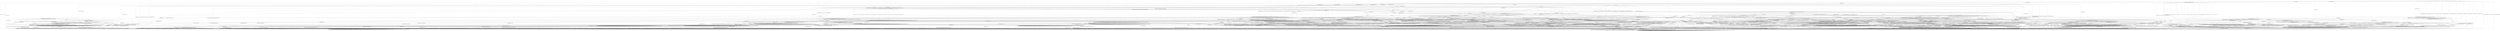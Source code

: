 digraph g {

	s0 [shape="circle" label="s0"];
	s1 [shape="circle" label="s1"];
	s2 [shape="circle" label="s2"];
	s3 [shape="circle" label="s3"];
	s4 [shape="circle" label="s4"];
	s5 [shape="circle" label="s5"];
	s6 [shape="circle" label="s6"];
	s7 [shape="circle" label="s7"];
	s8 [shape="circle" label="s8"];
	s9 [shape="circle" label="s9"];
	s10 [shape="circle" label="s10"];
	s11 [shape="circle" label="s11"];
	s12 [shape="circle" label="s12"];
	s13 [shape="circle" label="s13"];
	s14 [shape="circle" label="s14"];
	s15 [shape="circle" label="s15"];
	s16 [shape="circle" label="s16"];
	s17 [shape="circle" label="s17"];
	s18 [shape="circle" label="s18"];
	s19 [shape="circle" label="s19"];
	s20 [shape="circle" label="s20"];
	s21 [shape="circle" label="s21"];
	s22 [shape="circle" label="s22"];
	s23 [shape="circle" label="s23"];
	s24 [shape="circle" label="s24"];
	s25 [shape="circle" label="s25"];
	s26 [shape="circle" label="s26"];
	s27 [shape="circle" label="s27"];
	s28 [shape="circle" label="s28"];
	s29 [shape="circle" label="s29"];
	s30 [shape="circle" label="s30"];
	s31 [shape="circle" label="s31"];
	s32 [shape="circle" label="s32"];
	s33 [shape="circle" label="s33"];
	s34 [shape="circle" label="s34"];
	s35 [shape="circle" label="s35"];
	s36 [shape="circle" label="s36"];
	s37 [shape="circle" label="s37"];
	s38 [shape="circle" label="s38"];
	s39 [shape="circle" label="s39"];
	s40 [shape="circle" label="s40"];
	s41 [shape="circle" label="s41"];
	s42 [shape="circle" label="s42"];
	s43 [shape="circle" label="s43"];
	s44 [shape="circle" label="s44"];
	s45 [shape="circle" label="s45"];
	s46 [shape="circle" label="s46"];
	s47 [shape="circle" label="s47"];
	s48 [shape="circle" label="s48"];
	s49 [shape="circle" label="s49"];
	s50 [shape="circle" label="s50"];
	s51 [shape="circle" label="s51"];
	s52 [shape="circle" label="s52"];
	s53 [shape="circle" label="s53"];
	s54 [shape="circle" label="s54"];
	s55 [shape="circle" label="s55"];
	s56 [shape="circle" label="s56"];
	s57 [shape="circle" label="s57"];
	s58 [shape="circle" label="s58"];
	s59 [shape="circle" label="s59"];
	s60 [shape="circle" label="s60"];
	s61 [shape="circle" label="s61"];
	s62 [shape="circle" label="s62"];
	s63 [shape="circle" label="s63"];
	s64 [shape="circle" label="s64"];
	s65 [shape="circle" label="s65"];
	s66 [shape="circle" label="s66"];
	s67 [shape="circle" label="s67"];
	s68 [shape="circle" label="s68"];
	s69 [shape="circle" label="s69"];
	s70 [shape="circle" label="s70"];
	s71 [shape="circle" label="s71"];
	s72 [shape="circle" label="s72"];
	s73 [shape="circle" label="s73"];
	s74 [shape="circle" label="s74"];
	s75 [shape="circle" label="s75"];
	s76 [shape="circle" label="s76"];
	s77 [shape="circle" label="s77"];
	s78 [shape="circle" label="s78"];
	s79 [shape="circle" label="s79"];
	s80 [shape="circle" label="s80"];
	s81 [shape="circle" label="s81"];
	s82 [shape="circle" label="s82"];
	s83 [shape="circle" label="s83"];
	s84 [shape="circle" label="s84"];
	s85 [shape="circle" label="s85"];
	s86 [shape="circle" label="s86"];
	s87 [shape="circle" label="s87"];
	s88 [shape="circle" label="s88"];
	s89 [shape="circle" label="s89"];
	s90 [shape="circle" label="s90"];
	s91 [shape="circle" label="s91"];
	s92 [shape="circle" label="s92"];
	s93 [shape="circle" label="s93"];
	s94 [shape="circle" label="s94"];
	s95 [shape="circle" label="s95"];
	s96 [shape="circle" label="s96"];
	s97 [shape="circle" label="s97"];
	s98 [shape="circle" label="s98"];
	s99 [shape="circle" label="s99"];
	s100 [shape="circle" label="s100"];
	s101 [shape="circle" label="s101"];
	s102 [shape="circle" label="s102"];
	s103 [shape="circle" label="s103"];
	s104 [shape="circle" label="s104"];
	s105 [shape="circle" label="s105"];
	s0 -> s2 [label="HELLO_VERIFY_REQUEST / CLIENT_HELLO+"];
	s0 -> s6 [label="ECDH_SERVER_HELLO / CLIENT_HELLO"];
	s0 -> s1 [label="ECDH_SERVER_KEY_EXCHANGE / CLIENT_HELLO"];
	s0 -> s1 [label="RSA_SIGN_CERTIFICATE_REQUEST / CLIENT_HELLO"];
	s0 -> s1 [label="RSA_FIXED_ECDH_CERTIFICATE_REQUEST / CLIENT_HELLO"];
	s0 -> s1 [label="RSA_FIXED_DH_CERTIFICATE_REQUEST / CLIENT_HELLO"];
	s0 -> s1 [label="DSS_SIGN_CERTIFICATE_REQUEST / CLIENT_HELLO"];
	s0 -> s1 [label="DSS_FIXED_DH_CERTIFICATE_REQUEST / CLIENT_HELLO"];
	s0 -> s1 [label="ECDSA_SIGN_CERTIFICATE_REQUEST / CLIENT_HELLO"];
	s0 -> s1 [label="SERVER_HELLO_DONE / CLIENT_HELLO"];
	s0 -> s5 [label="CHANGE_CIPHER_SPEC / CLIENT_HELLO"];
	s0 -> s1 [label="FINISHED / CLIENT_HELLO"];
	s0 -> s2 [label="APPLICATION / CLIENT_HELLO"];
	s0 -> s1 [label="CERTIFICATE / CLIENT_HELLO"];
	s0 -> s24 [label="EMPTY_CERTIFICATE / CLIENT_HELLO"];
	s0 -> s3 [label="Alert(WARNING,CLOSE_NOTIFY) / CLIENT_HELLO|Alert(WARNING,CLOSE_NOTIFY)"];
	s0 -> s3 [label="Alert(FATAL,UNEXPECTED_MESSAGE) / CLIENT_HELLO"];
	s1 -> s1 [label="HELLO_VERIFY_REQUEST / TIMEOUT"];
	s1 -> s1 [label="ECDH_SERVER_HELLO / TIMEOUT"];
	s1 -> s1 [label="ECDH_SERVER_KEY_EXCHANGE / TIMEOUT"];
	s1 -> s1 [label="RSA_SIGN_CERTIFICATE_REQUEST / TIMEOUT"];
	s1 -> s1 [label="RSA_FIXED_ECDH_CERTIFICATE_REQUEST / TIMEOUT"];
	s1 -> s1 [label="RSA_FIXED_DH_CERTIFICATE_REQUEST / TIMEOUT"];
	s1 -> s1 [label="DSS_SIGN_CERTIFICATE_REQUEST / TIMEOUT"];
	s1 -> s1 [label="DSS_FIXED_DH_CERTIFICATE_REQUEST / TIMEOUT"];
	s1 -> s1 [label="ECDSA_SIGN_CERTIFICATE_REQUEST / TIMEOUT"];
	s1 -> s1 [label="SERVER_HELLO_DONE / TIMEOUT"];
	s1 -> s5 [label="CHANGE_CIPHER_SPEC / TIMEOUT"];
	s1 -> s1 [label="FINISHED / TIMEOUT"];
	s1 -> s1 [label="APPLICATION / TIMEOUT"];
	s1 -> s1 [label="CERTIFICATE / TIMEOUT"];
	s1 -> s1 [label="EMPTY_CERTIFICATE / TIMEOUT"];
	s1 -> s3 [label="Alert(WARNING,CLOSE_NOTIFY) / Alert(WARNING,CLOSE_NOTIFY)"];
	s1 -> s3 [label="Alert(FATAL,UNEXPECTED_MESSAGE) / TIMEOUT"];
	s2 -> s2 [label="HELLO_VERIFY_REQUEST / CLIENT_HELLO"];
	s2 -> s6 [label="ECDH_SERVER_HELLO / TIMEOUT"];
	s2 -> s1 [label="ECDH_SERVER_KEY_EXCHANGE / TIMEOUT"];
	s2 -> s1 [label="RSA_SIGN_CERTIFICATE_REQUEST / TIMEOUT"];
	s2 -> s1 [label="RSA_FIXED_ECDH_CERTIFICATE_REQUEST / TIMEOUT"];
	s2 -> s1 [label="RSA_FIXED_DH_CERTIFICATE_REQUEST / TIMEOUT"];
	s2 -> s1 [label="DSS_SIGN_CERTIFICATE_REQUEST / TIMEOUT"];
	s2 -> s1 [label="DSS_FIXED_DH_CERTIFICATE_REQUEST / TIMEOUT"];
	s2 -> s1 [label="ECDSA_SIGN_CERTIFICATE_REQUEST / TIMEOUT"];
	s2 -> s1 [label="SERVER_HELLO_DONE / TIMEOUT"];
	s2 -> s5 [label="CHANGE_CIPHER_SPEC / TIMEOUT"];
	s2 -> s1 [label="FINISHED / TIMEOUT"];
	s2 -> s2 [label="APPLICATION / TIMEOUT"];
	s2 -> s1 [label="CERTIFICATE / TIMEOUT"];
	s2 -> s24 [label="EMPTY_CERTIFICATE / TIMEOUT"];
	s2 -> s3 [label="Alert(WARNING,CLOSE_NOTIFY) / Alert(WARNING,CLOSE_NOTIFY)"];
	s2 -> s3 [label="Alert(FATAL,UNEXPECTED_MESSAGE) / TIMEOUT"];
	s3 -> s4 [label="HELLO_VERIFY_REQUEST / TIMEOUT"];
	s3 -> s4 [label="ECDH_SERVER_HELLO / TIMEOUT"];
	s3 -> s4 [label="ECDH_SERVER_KEY_EXCHANGE / TIMEOUT"];
	s3 -> s4 [label="RSA_SIGN_CERTIFICATE_REQUEST / TIMEOUT"];
	s3 -> s4 [label="RSA_FIXED_ECDH_CERTIFICATE_REQUEST / TIMEOUT"];
	s3 -> s4 [label="RSA_FIXED_DH_CERTIFICATE_REQUEST / TIMEOUT"];
	s3 -> s4 [label="DSS_SIGN_CERTIFICATE_REQUEST / TIMEOUT"];
	s3 -> s4 [label="DSS_FIXED_DH_CERTIFICATE_REQUEST / TIMEOUT"];
	s3 -> s4 [label="ECDSA_SIGN_CERTIFICATE_REQUEST / TIMEOUT"];
	s3 -> s4 [label="SERVER_HELLO_DONE / TIMEOUT"];
	s3 -> s4 [label="CHANGE_CIPHER_SPEC / TIMEOUT"];
	s3 -> s4 [label="FINISHED / TIMEOUT"];
	s3 -> s4 [label="APPLICATION / TIMEOUT"];
	s3 -> s4 [label="CERTIFICATE / TIMEOUT"];
	s3 -> s4 [label="EMPTY_CERTIFICATE / TIMEOUT"];
	s3 -> s4 [label="Alert(WARNING,CLOSE_NOTIFY) / TIMEOUT"];
	s3 -> s4 [label="Alert(FATAL,UNEXPECTED_MESSAGE) / TIMEOUT"];
	s4 -> s4 [label="HELLO_VERIFY_REQUEST / SOCKET_CLOSED"];
	s4 -> s4 [label="ECDH_SERVER_HELLO / SOCKET_CLOSED"];
	s4 -> s4 [label="ECDH_SERVER_KEY_EXCHANGE / SOCKET_CLOSED"];
	s4 -> s4 [label="RSA_SIGN_CERTIFICATE_REQUEST / SOCKET_CLOSED"];
	s4 -> s4 [label="RSA_FIXED_ECDH_CERTIFICATE_REQUEST / SOCKET_CLOSED"];
	s4 -> s4 [label="RSA_FIXED_DH_CERTIFICATE_REQUEST / SOCKET_CLOSED"];
	s4 -> s4 [label="DSS_SIGN_CERTIFICATE_REQUEST / SOCKET_CLOSED"];
	s4 -> s4 [label="DSS_FIXED_DH_CERTIFICATE_REQUEST / SOCKET_CLOSED"];
	s4 -> s4 [label="ECDSA_SIGN_CERTIFICATE_REQUEST / SOCKET_CLOSED"];
	s4 -> s4 [label="SERVER_HELLO_DONE / SOCKET_CLOSED"];
	s4 -> s4 [label="CHANGE_CIPHER_SPEC / SOCKET_CLOSED"];
	s4 -> s4 [label="FINISHED / SOCKET_CLOSED"];
	s4 -> s4 [label="APPLICATION / SOCKET_CLOSED"];
	s4 -> s4 [label="CERTIFICATE / SOCKET_CLOSED"];
	s4 -> s4 [label="EMPTY_CERTIFICATE / SOCKET_CLOSED"];
	s4 -> s4 [label="Alert(WARNING,CLOSE_NOTIFY) / SOCKET_CLOSED"];
	s4 -> s4 [label="Alert(FATAL,UNEXPECTED_MESSAGE) / SOCKET_CLOSED"];
	s5 -> s5 [label="HELLO_VERIFY_REQUEST / TIMEOUT"];
	s5 -> s5 [label="ECDH_SERVER_HELLO / TIMEOUT"];
	s5 -> s5 [label="ECDH_SERVER_KEY_EXCHANGE / TIMEOUT"];
	s5 -> s5 [label="RSA_SIGN_CERTIFICATE_REQUEST / TIMEOUT"];
	s5 -> s5 [label="RSA_FIXED_ECDH_CERTIFICATE_REQUEST / TIMEOUT"];
	s5 -> s5 [label="RSA_FIXED_DH_CERTIFICATE_REQUEST / TIMEOUT"];
	s5 -> s5 [label="DSS_SIGN_CERTIFICATE_REQUEST / TIMEOUT"];
	s5 -> s5 [label="DSS_FIXED_DH_CERTIFICATE_REQUEST / TIMEOUT"];
	s5 -> s5 [label="ECDSA_SIGN_CERTIFICATE_REQUEST / TIMEOUT"];
	s5 -> s5 [label="SERVER_HELLO_DONE / TIMEOUT"];
	s5 -> s5 [label="CHANGE_CIPHER_SPEC / TIMEOUT"];
	s5 -> s5 [label="FINISHED / TIMEOUT"];
	s5 -> s5 [label="APPLICATION / TIMEOUT"];
	s5 -> s5 [label="CERTIFICATE / TIMEOUT"];
	s5 -> s5 [label="EMPTY_CERTIFICATE / TIMEOUT"];
	s5 -> s5 [label="Alert(WARNING,CLOSE_NOTIFY) / TIMEOUT"];
	s5 -> s5 [label="Alert(FATAL,UNEXPECTED_MESSAGE) / TIMEOUT"];
	s6 -> s43 [label="HELLO_VERIFY_REQUEST / TIMEOUT"];
	s6 -> s15 [label="ECDH_SERVER_HELLO / TIMEOUT"];
	s6 -> s10 [label="ECDH_SERVER_KEY_EXCHANGE / TIMEOUT"];
	s6 -> s18 [label="RSA_SIGN_CERTIFICATE_REQUEST / TIMEOUT"];
	s6 -> s18 [label="RSA_FIXED_ECDH_CERTIFICATE_REQUEST / TIMEOUT"];
	s6 -> s18 [label="RSA_FIXED_DH_CERTIFICATE_REQUEST / TIMEOUT"];
	s6 -> s18 [label="DSS_SIGN_CERTIFICATE_REQUEST / TIMEOUT"];
	s6 -> s18 [label="DSS_FIXED_DH_CERTIFICATE_REQUEST / TIMEOUT"];
	s6 -> s18 [label="ECDSA_SIGN_CERTIFICATE_REQUEST / TIMEOUT"];
	s6 -> s3 [label="SERVER_HELLO_DONE / Alert(FATAL,INTERNAL_ERROR)"];
	s6 -> s7 [label="CHANGE_CIPHER_SPEC / TIMEOUT"];
	s6 -> s8 [label="FINISHED / TIMEOUT"];
	s6 -> s6 [label="APPLICATION / TIMEOUT"];
	s6 -> s57 [label="CERTIFICATE / TIMEOUT"];
	s6 -> s9 [label="EMPTY_CERTIFICATE / TIMEOUT"];
	s6 -> s3 [label="Alert(WARNING,CLOSE_NOTIFY) / Alert(WARNING,CLOSE_NOTIFY)"];
	s6 -> s3 [label="Alert(FATAL,UNEXPECTED_MESSAGE) / TIMEOUT"];
	s7 -> s3 [label="HELLO_VERIFY_REQUEST / Alert(FATAL,UNEXPECTED_MESSAGE)"];
	s7 -> s3 [label="ECDH_SERVER_HELLO / Alert(FATAL,UNEXPECTED_MESSAGE)"];
	s7 -> s3 [label="ECDH_SERVER_KEY_EXCHANGE / Alert(FATAL,UNEXPECTED_MESSAGE)"];
	s7 -> s3 [label="RSA_SIGN_CERTIFICATE_REQUEST / Alert(FATAL,UNEXPECTED_MESSAGE)"];
	s7 -> s3 [label="RSA_FIXED_ECDH_CERTIFICATE_REQUEST / Alert(FATAL,UNEXPECTED_MESSAGE)"];
	s7 -> s3 [label="RSA_FIXED_DH_CERTIFICATE_REQUEST / Alert(FATAL,UNEXPECTED_MESSAGE)"];
	s7 -> s3 [label="DSS_SIGN_CERTIFICATE_REQUEST / Alert(FATAL,UNEXPECTED_MESSAGE)"];
	s7 -> s3 [label="DSS_FIXED_DH_CERTIFICATE_REQUEST / Alert(FATAL,UNEXPECTED_MESSAGE)"];
	s7 -> s3 [label="ECDSA_SIGN_CERTIFICATE_REQUEST / Alert(FATAL,UNEXPECTED_MESSAGE)"];
	s7 -> s3 [label="SERVER_HELLO_DONE / Alert(FATAL,UNEXPECTED_MESSAGE)"];
	s7 -> s5 [label="CHANGE_CIPHER_SPEC / TIMEOUT"];
	s7 -> s3 [label="FINISHED / Alert(FATAL,UNEXPECTED_MESSAGE)"];
	s7 -> s7 [label="APPLICATION / TIMEOUT"];
	s7 -> s3 [label="CERTIFICATE / Alert(FATAL,UNEXPECTED_MESSAGE)"];
	s7 -> s3 [label="EMPTY_CERTIFICATE / Alert(FATAL,UNEXPECTED_MESSAGE)"];
	s7 -> s7 [label="Alert(WARNING,CLOSE_NOTIFY) / TIMEOUT"];
	s7 -> s7 [label="Alert(FATAL,UNEXPECTED_MESSAGE) / TIMEOUT"];
	s8 -> s94 [label="HELLO_VERIFY_REQUEST / TIMEOUT"];
	s8 -> s20 [label="ECDH_SERVER_HELLO / TIMEOUT"];
	s8 -> s8 [label="ECDH_SERVER_KEY_EXCHANGE / TIMEOUT"];
	s8 -> s30 [label="RSA_SIGN_CERTIFICATE_REQUEST / TIMEOUT"];
	s8 -> s30 [label="RSA_FIXED_ECDH_CERTIFICATE_REQUEST / TIMEOUT"];
	s8 -> s30 [label="RSA_FIXED_DH_CERTIFICATE_REQUEST / TIMEOUT"];
	s8 -> s30 [label="DSS_SIGN_CERTIFICATE_REQUEST / TIMEOUT"];
	s8 -> s30 [label="DSS_FIXED_DH_CERTIFICATE_REQUEST / TIMEOUT"];
	s8 -> s30 [label="ECDSA_SIGN_CERTIFICATE_REQUEST / TIMEOUT"];
	s8 -> s3 [label="SERVER_HELLO_DONE / Alert(FATAL,UNEXPECTED_MESSAGE)"];
	s8 -> s7 [label="CHANGE_CIPHER_SPEC / TIMEOUT"];
	s8 -> s20 [label="FINISHED / TIMEOUT"];
	s8 -> s8 [label="APPLICATION / TIMEOUT"];
	s8 -> s45 [label="CERTIFICATE / TIMEOUT"];
	s8 -> s45 [label="EMPTY_CERTIFICATE / TIMEOUT"];
	s8 -> s3 [label="Alert(WARNING,CLOSE_NOTIFY) / Alert(WARNING,CLOSE_NOTIFY)"];
	s8 -> s3 [label="Alert(FATAL,UNEXPECTED_MESSAGE) / TIMEOUT"];
	s9 -> s9 [label="HELLO_VERIFY_REQUEST / TIMEOUT"];
	s9 -> s13 [label="ECDH_SERVER_HELLO / TIMEOUT"];
	s9 -> s23 [label="ECDH_SERVER_KEY_EXCHANGE / TIMEOUT"];
	s9 -> s28 [label="RSA_SIGN_CERTIFICATE_REQUEST / TIMEOUT"];
	s9 -> s28 [label="RSA_FIXED_ECDH_CERTIFICATE_REQUEST / TIMEOUT"];
	s9 -> s28 [label="RSA_FIXED_DH_CERTIFICATE_REQUEST / TIMEOUT"];
	s9 -> s28 [label="DSS_SIGN_CERTIFICATE_REQUEST / TIMEOUT"];
	s9 -> s28 [label="DSS_FIXED_DH_CERTIFICATE_REQUEST / TIMEOUT"];
	s9 -> s28 [label="ECDSA_SIGN_CERTIFICATE_REQUEST / TIMEOUT"];
	s9 -> s3 [label="SERVER_HELLO_DONE / Alert(FATAL,BAD_CERTIFICATE)"];
	s9 -> s12 [label="CHANGE_CIPHER_SPEC / TIMEOUT"];
	s9 -> s9 [label="FINISHED / TIMEOUT"];
	s9 -> s9 [label="APPLICATION / TIMEOUT"];
	s9 -> s13 [label="CERTIFICATE / TIMEOUT"];
	s9 -> s13 [label="EMPTY_CERTIFICATE / TIMEOUT"];
	s9 -> s3 [label="Alert(WARNING,CLOSE_NOTIFY) / Alert(WARNING,CLOSE_NOTIFY)"];
	s9 -> s3 [label="Alert(FATAL,UNEXPECTED_MESSAGE) / TIMEOUT"];
	s10 -> s10 [label="HELLO_VERIFY_REQUEST / TIMEOUT"];
	s10 -> s14 [label="ECDH_SERVER_HELLO / TIMEOUT"];
	s10 -> s14 [label="ECDH_SERVER_KEY_EXCHANGE / TIMEOUT"];
	s10 -> s31 [label="RSA_SIGN_CERTIFICATE_REQUEST / TIMEOUT"];
	s10 -> s31 [label="RSA_FIXED_ECDH_CERTIFICATE_REQUEST / TIMEOUT"];
	s10 -> s31 [label="RSA_FIXED_DH_CERTIFICATE_REQUEST / TIMEOUT"];
	s10 -> s31 [label="DSS_SIGN_CERTIFICATE_REQUEST / TIMEOUT"];
	s10 -> s31 [label="DSS_FIXED_DH_CERTIFICATE_REQUEST / TIMEOUT"];
	s10 -> s31 [label="ECDSA_SIGN_CERTIFICATE_REQUEST / TIMEOUT"];
	s10 -> s3 [label="SERVER_HELLO_DONE / Alert(FATAL,HANDSHAKE_FAILURE)"];
	s10 -> s11 [label="CHANGE_CIPHER_SPEC / TIMEOUT"];
	s10 -> s92 [label="FINISHED / TIMEOUT"];
	s10 -> s10 [label="APPLICATION / TIMEOUT"];
	s10 -> s10 [label="CERTIFICATE / TIMEOUT"];
	s10 -> s10 [label="EMPTY_CERTIFICATE / TIMEOUT"];
	s10 -> s3 [label="Alert(WARNING,CLOSE_NOTIFY) / Alert(WARNING,CLOSE_NOTIFY)"];
	s10 -> s3 [label="Alert(FATAL,UNEXPECTED_MESSAGE) / TIMEOUT"];
	s11 -> s3 [label="HELLO_VERIFY_REQUEST / Alert(FATAL,HANDSHAKE_FAILURE)"];
	s11 -> s3 [label="ECDH_SERVER_HELLO / Alert(FATAL,HANDSHAKE_FAILURE)"];
	s11 -> s3 [label="ECDH_SERVER_KEY_EXCHANGE / Alert(FATAL,HANDSHAKE_FAILURE)"];
	s11 -> s3 [label="RSA_SIGN_CERTIFICATE_REQUEST / Alert(FATAL,HANDSHAKE_FAILURE)"];
	s11 -> s3 [label="RSA_FIXED_ECDH_CERTIFICATE_REQUEST / Alert(FATAL,HANDSHAKE_FAILURE)"];
	s11 -> s3 [label="RSA_FIXED_DH_CERTIFICATE_REQUEST / Alert(FATAL,HANDSHAKE_FAILURE)"];
	s11 -> s3 [label="DSS_SIGN_CERTIFICATE_REQUEST / Alert(FATAL,HANDSHAKE_FAILURE)"];
	s11 -> s3 [label="DSS_FIXED_DH_CERTIFICATE_REQUEST / Alert(FATAL,HANDSHAKE_FAILURE)"];
	s11 -> s3 [label="ECDSA_SIGN_CERTIFICATE_REQUEST / Alert(FATAL,HANDSHAKE_FAILURE)"];
	s11 -> s3 [label="SERVER_HELLO_DONE / Alert(FATAL,HANDSHAKE_FAILURE)"];
	s11 -> s5 [label="CHANGE_CIPHER_SPEC / TIMEOUT"];
	s11 -> s3 [label="FINISHED / Alert(FATAL,HANDSHAKE_FAILURE)"];
	s11 -> s11 [label="APPLICATION / TIMEOUT"];
	s11 -> s3 [label="CERTIFICATE / Alert(FATAL,HANDSHAKE_FAILURE)"];
	s11 -> s3 [label="EMPTY_CERTIFICATE / Alert(FATAL,HANDSHAKE_FAILURE)"];
	s11 -> s11 [label="Alert(WARNING,CLOSE_NOTIFY) / TIMEOUT"];
	s11 -> s11 [label="Alert(FATAL,UNEXPECTED_MESSAGE) / TIMEOUT"];
	s12 -> s3 [label="HELLO_VERIFY_REQUEST / Alert(FATAL,BAD_CERTIFICATE)"];
	s12 -> s3 [label="ECDH_SERVER_HELLO / Alert(FATAL,BAD_CERTIFICATE)"];
	s12 -> s3 [label="ECDH_SERVER_KEY_EXCHANGE / Alert(FATAL,BAD_CERTIFICATE)"];
	s12 -> s3 [label="RSA_SIGN_CERTIFICATE_REQUEST / Alert(FATAL,BAD_CERTIFICATE)"];
	s12 -> s3 [label="RSA_FIXED_ECDH_CERTIFICATE_REQUEST / Alert(FATAL,BAD_CERTIFICATE)"];
	s12 -> s3 [label="RSA_FIXED_DH_CERTIFICATE_REQUEST / Alert(FATAL,BAD_CERTIFICATE)"];
	s12 -> s3 [label="DSS_SIGN_CERTIFICATE_REQUEST / Alert(FATAL,BAD_CERTIFICATE)"];
	s12 -> s3 [label="DSS_FIXED_DH_CERTIFICATE_REQUEST / Alert(FATAL,BAD_CERTIFICATE)"];
	s12 -> s3 [label="ECDSA_SIGN_CERTIFICATE_REQUEST / Alert(FATAL,BAD_CERTIFICATE)"];
	s12 -> s3 [label="SERVER_HELLO_DONE / Alert(FATAL,BAD_CERTIFICATE)"];
	s12 -> s5 [label="CHANGE_CIPHER_SPEC / TIMEOUT"];
	s12 -> s3 [label="FINISHED / Alert(FATAL,BAD_CERTIFICATE)"];
	s12 -> s12 [label="APPLICATION / TIMEOUT"];
	s12 -> s3 [label="CERTIFICATE / Alert(FATAL,BAD_CERTIFICATE)"];
	s12 -> s3 [label="EMPTY_CERTIFICATE / Alert(FATAL,BAD_CERTIFICATE)"];
	s12 -> s12 [label="Alert(WARNING,CLOSE_NOTIFY) / TIMEOUT"];
	s12 -> s12 [label="Alert(FATAL,UNEXPECTED_MESSAGE) / TIMEOUT"];
	s13 -> s13 [label="HELLO_VERIFY_REQUEST / TIMEOUT"];
	s13 -> s13 [label="ECDH_SERVER_HELLO / TIMEOUT"];
	s13 -> s13 [label="ECDH_SERVER_KEY_EXCHANGE / TIMEOUT"];
	s13 -> s13 [label="RSA_SIGN_CERTIFICATE_REQUEST / TIMEOUT"];
	s13 -> s13 [label="RSA_FIXED_ECDH_CERTIFICATE_REQUEST / TIMEOUT"];
	s13 -> s13 [label="RSA_FIXED_DH_CERTIFICATE_REQUEST / TIMEOUT"];
	s13 -> s13 [label="DSS_SIGN_CERTIFICATE_REQUEST / TIMEOUT"];
	s13 -> s13 [label="DSS_FIXED_DH_CERTIFICATE_REQUEST / TIMEOUT"];
	s13 -> s13 [label="ECDSA_SIGN_CERTIFICATE_REQUEST / TIMEOUT"];
	s13 -> s13 [label="SERVER_HELLO_DONE / TIMEOUT"];
	s13 -> s12 [label="CHANGE_CIPHER_SPEC / TIMEOUT"];
	s13 -> s13 [label="FINISHED / TIMEOUT"];
	s13 -> s13 [label="APPLICATION / TIMEOUT"];
	s13 -> s13 [label="CERTIFICATE / TIMEOUT"];
	s13 -> s13 [label="EMPTY_CERTIFICATE / TIMEOUT"];
	s13 -> s3 [label="Alert(WARNING,CLOSE_NOTIFY) / Alert(WARNING,CLOSE_NOTIFY)"];
	s13 -> s3 [label="Alert(FATAL,UNEXPECTED_MESSAGE) / TIMEOUT"];
	s14 -> s14 [label="HELLO_VERIFY_REQUEST / TIMEOUT"];
	s14 -> s14 [label="ECDH_SERVER_HELLO / TIMEOUT"];
	s14 -> s14 [label="ECDH_SERVER_KEY_EXCHANGE / TIMEOUT"];
	s14 -> s14 [label="RSA_SIGN_CERTIFICATE_REQUEST / TIMEOUT"];
	s14 -> s14 [label="RSA_FIXED_ECDH_CERTIFICATE_REQUEST / TIMEOUT"];
	s14 -> s14 [label="RSA_FIXED_DH_CERTIFICATE_REQUEST / TIMEOUT"];
	s14 -> s14 [label="DSS_SIGN_CERTIFICATE_REQUEST / TIMEOUT"];
	s14 -> s14 [label="DSS_FIXED_DH_CERTIFICATE_REQUEST / TIMEOUT"];
	s14 -> s14 [label="ECDSA_SIGN_CERTIFICATE_REQUEST / TIMEOUT"];
	s14 -> s14 [label="SERVER_HELLO_DONE / TIMEOUT"];
	s14 -> s11 [label="CHANGE_CIPHER_SPEC / TIMEOUT"];
	s14 -> s14 [label="FINISHED / TIMEOUT"];
	s14 -> s14 [label="APPLICATION / TIMEOUT"];
	s14 -> s14 [label="CERTIFICATE / TIMEOUT"];
	s14 -> s14 [label="EMPTY_CERTIFICATE / TIMEOUT"];
	s14 -> s3 [label="Alert(WARNING,CLOSE_NOTIFY) / Alert(WARNING,CLOSE_NOTIFY)"];
	s14 -> s3 [label="Alert(FATAL,UNEXPECTED_MESSAGE) / TIMEOUT"];
	s15 -> s20 [label="HELLO_VERIFY_REQUEST / TIMEOUT"];
	s15 -> s15 [label="ECDH_SERVER_HELLO / TIMEOUT"];
	s15 -> s14 [label="ECDH_SERVER_KEY_EXCHANGE / TIMEOUT"];
	s15 -> s32 [label="RSA_SIGN_CERTIFICATE_REQUEST / TIMEOUT"];
	s15 -> s32 [label="RSA_FIXED_ECDH_CERTIFICATE_REQUEST / TIMEOUT"];
	s15 -> s32 [label="RSA_FIXED_DH_CERTIFICATE_REQUEST / TIMEOUT"];
	s15 -> s32 [label="DSS_SIGN_CERTIFICATE_REQUEST / TIMEOUT"];
	s15 -> s32 [label="DSS_FIXED_DH_CERTIFICATE_REQUEST / TIMEOUT"];
	s15 -> s32 [label="ECDSA_SIGN_CERTIFICATE_REQUEST / TIMEOUT"];
	s15 -> s16 [label="SERVER_HELLO_DONE / TIMEOUT"];
	s15 -> s7 [label="CHANGE_CIPHER_SPEC / TIMEOUT"];
	s15 -> s20 [label="FINISHED / TIMEOUT"];
	s15 -> s15 [label="APPLICATION / TIMEOUT"];
	s15 -> s56 [label="CERTIFICATE / TIMEOUT"];
	s15 -> s13 [label="EMPTY_CERTIFICATE / TIMEOUT"];
	s15 -> s3 [label="Alert(WARNING,CLOSE_NOTIFY) / Alert(WARNING,CLOSE_NOTIFY)"];
	s15 -> s3 [label="Alert(FATAL,UNEXPECTED_MESSAGE) / TIMEOUT"];
	s16 -> s16 [label="HELLO_VERIFY_REQUEST / TIMEOUT"];
	s16 -> s16 [label="ECDH_SERVER_HELLO / TIMEOUT"];
	s16 -> s16 [label="ECDH_SERVER_KEY_EXCHANGE / TIMEOUT"];
	s16 -> s16 [label="RSA_SIGN_CERTIFICATE_REQUEST / TIMEOUT"];
	s16 -> s16 [label="RSA_FIXED_ECDH_CERTIFICATE_REQUEST / TIMEOUT"];
	s16 -> s16 [label="RSA_FIXED_DH_CERTIFICATE_REQUEST / TIMEOUT"];
	s16 -> s16 [label="DSS_SIGN_CERTIFICATE_REQUEST / TIMEOUT"];
	s16 -> s16 [label="DSS_FIXED_DH_CERTIFICATE_REQUEST / TIMEOUT"];
	s16 -> s16 [label="ECDSA_SIGN_CERTIFICATE_REQUEST / TIMEOUT"];
	s16 -> s16 [label="SERVER_HELLO_DONE / TIMEOUT"];
	s16 -> s17 [label="CHANGE_CIPHER_SPEC / TIMEOUT"];
	s16 -> s16 [label="FINISHED / TIMEOUT"];
	s16 -> s16 [label="APPLICATION / TIMEOUT"];
	s16 -> s16 [label="CERTIFICATE / TIMEOUT"];
	s16 -> s16 [label="EMPTY_CERTIFICATE / TIMEOUT"];
	s16 -> s3 [label="Alert(WARNING,CLOSE_NOTIFY) / Alert(WARNING,CLOSE_NOTIFY)"];
	s16 -> s3 [label="Alert(FATAL,UNEXPECTED_MESSAGE) / TIMEOUT"];
	s17 -> s3 [label="HELLO_VERIFY_REQUEST / Alert(FATAL,INTERNAL_ERROR)"];
	s17 -> s3 [label="ECDH_SERVER_HELLO / Alert(FATAL,INTERNAL_ERROR)"];
	s17 -> s3 [label="ECDH_SERVER_KEY_EXCHANGE / Alert(FATAL,INTERNAL_ERROR)"];
	s17 -> s3 [label="RSA_SIGN_CERTIFICATE_REQUEST / Alert(FATAL,INTERNAL_ERROR)"];
	s17 -> s3 [label="RSA_FIXED_ECDH_CERTIFICATE_REQUEST / Alert(FATAL,INTERNAL_ERROR)"];
	s17 -> s3 [label="RSA_FIXED_DH_CERTIFICATE_REQUEST / Alert(FATAL,INTERNAL_ERROR)"];
	s17 -> s3 [label="DSS_SIGN_CERTIFICATE_REQUEST / Alert(FATAL,INTERNAL_ERROR)"];
	s17 -> s3 [label="DSS_FIXED_DH_CERTIFICATE_REQUEST / Alert(FATAL,INTERNAL_ERROR)"];
	s17 -> s3 [label="ECDSA_SIGN_CERTIFICATE_REQUEST / Alert(FATAL,INTERNAL_ERROR)"];
	s17 -> s3 [label="SERVER_HELLO_DONE / Alert(FATAL,INTERNAL_ERROR)"];
	s17 -> s5 [label="CHANGE_CIPHER_SPEC / TIMEOUT"];
	s17 -> s3 [label="FINISHED / Alert(FATAL,INTERNAL_ERROR)"];
	s17 -> s17 [label="APPLICATION / TIMEOUT"];
	s17 -> s3 [label="CERTIFICATE / Alert(FATAL,INTERNAL_ERROR)"];
	s17 -> s3 [label="EMPTY_CERTIFICATE / Alert(FATAL,INTERNAL_ERROR)"];
	s17 -> s17 [label="Alert(WARNING,CLOSE_NOTIFY) / TIMEOUT"];
	s17 -> s17 [label="Alert(FATAL,UNEXPECTED_MESSAGE) / TIMEOUT"];
	s18 -> s44 [label="HELLO_VERIFY_REQUEST / TIMEOUT"];
	s18 -> s32 [label="ECDH_SERVER_HELLO / TIMEOUT"];
	s18 -> s31 [label="ECDH_SERVER_KEY_EXCHANGE / TIMEOUT"];
	s18 -> s19 [label="RSA_SIGN_CERTIFICATE_REQUEST / TIMEOUT"];
	s18 -> s19 [label="RSA_FIXED_ECDH_CERTIFICATE_REQUEST / TIMEOUT"];
	s18 -> s19 [label="RSA_FIXED_DH_CERTIFICATE_REQUEST / TIMEOUT"];
	s18 -> s19 [label="DSS_SIGN_CERTIFICATE_REQUEST / TIMEOUT"];
	s18 -> s19 [label="DSS_FIXED_DH_CERTIFICATE_REQUEST / TIMEOUT"];
	s18 -> s19 [label="ECDSA_SIGN_CERTIFICATE_REQUEST / TIMEOUT"];
	s18 -> s3 [label="SERVER_HELLO_DONE / TIMEOUT"];
	s18 -> s7 [label="CHANGE_CIPHER_SPEC / TIMEOUT"];
	s18 -> s30 [label="FINISHED / TIMEOUT"];
	s18 -> s18 [label="APPLICATION / TIMEOUT"];
	s18 -> s70 [label="CERTIFICATE / TIMEOUT"];
	s18 -> s28 [label="EMPTY_CERTIFICATE / TIMEOUT"];
	s18 -> s3 [label="Alert(WARNING,CLOSE_NOTIFY) / Alert(WARNING,CLOSE_NOTIFY)"];
	s18 -> s3 [label="Alert(FATAL,UNEXPECTED_MESSAGE) / TIMEOUT"];
	s19 -> s20 [label="HELLO_VERIFY_REQUEST / TIMEOUT"];
	s19 -> s32 [label="ECDH_SERVER_HELLO / TIMEOUT"];
	s19 -> s14 [label="ECDH_SERVER_KEY_EXCHANGE / TIMEOUT"];
	s19 -> s19 [label="RSA_SIGN_CERTIFICATE_REQUEST / TIMEOUT"];
	s19 -> s19 [label="RSA_FIXED_ECDH_CERTIFICATE_REQUEST / TIMEOUT"];
	s19 -> s19 [label="RSA_FIXED_DH_CERTIFICATE_REQUEST / TIMEOUT"];
	s19 -> s19 [label="DSS_SIGN_CERTIFICATE_REQUEST / TIMEOUT"];
	s19 -> s19 [label="DSS_FIXED_DH_CERTIFICATE_REQUEST / TIMEOUT"];
	s19 -> s19 [label="ECDSA_SIGN_CERTIFICATE_REQUEST / TIMEOUT"];
	s19 -> s21 [label="SERVER_HELLO_DONE / TIMEOUT"];
	s19 -> s7 [label="CHANGE_CIPHER_SPEC / TIMEOUT"];
	s19 -> s20 [label="FINISHED / TIMEOUT"];
	s19 -> s19 [label="APPLICATION / TIMEOUT"];
	s19 -> s33 [label="CERTIFICATE / TIMEOUT"];
	s19 -> s13 [label="EMPTY_CERTIFICATE / TIMEOUT"];
	s19 -> s3 [label="Alert(WARNING,CLOSE_NOTIFY) / Alert(WARNING,CLOSE_NOTIFY)"];
	s19 -> s3 [label="Alert(FATAL,UNEXPECTED_MESSAGE) / TIMEOUT"];
	s20 -> s20 [label="HELLO_VERIFY_REQUEST / TIMEOUT"];
	s20 -> s20 [label="ECDH_SERVER_HELLO / TIMEOUT"];
	s20 -> s20 [label="ECDH_SERVER_KEY_EXCHANGE / TIMEOUT"];
	s20 -> s20 [label="RSA_SIGN_CERTIFICATE_REQUEST / TIMEOUT"];
	s20 -> s20 [label="RSA_FIXED_ECDH_CERTIFICATE_REQUEST / TIMEOUT"];
	s20 -> s20 [label="RSA_FIXED_DH_CERTIFICATE_REQUEST / TIMEOUT"];
	s20 -> s20 [label="DSS_SIGN_CERTIFICATE_REQUEST / TIMEOUT"];
	s20 -> s20 [label="DSS_FIXED_DH_CERTIFICATE_REQUEST / TIMEOUT"];
	s20 -> s20 [label="ECDSA_SIGN_CERTIFICATE_REQUEST / TIMEOUT"];
	s20 -> s20 [label="SERVER_HELLO_DONE / TIMEOUT"];
	s20 -> s7 [label="CHANGE_CIPHER_SPEC / TIMEOUT"];
	s20 -> s20 [label="FINISHED / TIMEOUT"];
	s20 -> s20 [label="APPLICATION / TIMEOUT"];
	s20 -> s20 [label="CERTIFICATE / TIMEOUT"];
	s20 -> s20 [label="EMPTY_CERTIFICATE / TIMEOUT"];
	s20 -> s3 [label="Alert(WARNING,CLOSE_NOTIFY) / Alert(WARNING,CLOSE_NOTIFY)"];
	s20 -> s3 [label="Alert(FATAL,UNEXPECTED_MESSAGE) / TIMEOUT"];
	s21 -> s21 [label="HELLO_VERIFY_REQUEST / TIMEOUT"];
	s21 -> s21 [label="ECDH_SERVER_HELLO / TIMEOUT"];
	s21 -> s21 [label="ECDH_SERVER_KEY_EXCHANGE / TIMEOUT"];
	s21 -> s21 [label="RSA_SIGN_CERTIFICATE_REQUEST / TIMEOUT"];
	s21 -> s21 [label="RSA_FIXED_ECDH_CERTIFICATE_REQUEST / TIMEOUT"];
	s21 -> s21 [label="RSA_FIXED_DH_CERTIFICATE_REQUEST / TIMEOUT"];
	s21 -> s21 [label="DSS_SIGN_CERTIFICATE_REQUEST / TIMEOUT"];
	s21 -> s21 [label="DSS_FIXED_DH_CERTIFICATE_REQUEST / TIMEOUT"];
	s21 -> s21 [label="ECDSA_SIGN_CERTIFICATE_REQUEST / TIMEOUT"];
	s21 -> s21 [label="SERVER_HELLO_DONE / TIMEOUT"];
	s21 -> s22 [label="CHANGE_CIPHER_SPEC / TIMEOUT"];
	s21 -> s21 [label="FINISHED / TIMEOUT"];
	s21 -> s21 [label="APPLICATION / TIMEOUT"];
	s21 -> s21 [label="CERTIFICATE / TIMEOUT"];
	s21 -> s21 [label="EMPTY_CERTIFICATE / TIMEOUT"];
	s21 -> s3 [label="Alert(WARNING,CLOSE_NOTIFY) / Alert(WARNING,CLOSE_NOTIFY)"];
	s21 -> s3 [label="Alert(FATAL,UNEXPECTED_MESSAGE) / TIMEOUT"];
	s22 -> s3 [label="HELLO_VERIFY_REQUEST / TIMEOUT"];
	s22 -> s3 [label="ECDH_SERVER_HELLO / TIMEOUT"];
	s22 -> s3 [label="ECDH_SERVER_KEY_EXCHANGE / TIMEOUT"];
	s22 -> s3 [label="RSA_SIGN_CERTIFICATE_REQUEST / TIMEOUT"];
	s22 -> s3 [label="RSA_FIXED_ECDH_CERTIFICATE_REQUEST / TIMEOUT"];
	s22 -> s3 [label="RSA_FIXED_DH_CERTIFICATE_REQUEST / TIMEOUT"];
	s22 -> s3 [label="DSS_SIGN_CERTIFICATE_REQUEST / TIMEOUT"];
	s22 -> s3 [label="DSS_FIXED_DH_CERTIFICATE_REQUEST / TIMEOUT"];
	s22 -> s3 [label="ECDSA_SIGN_CERTIFICATE_REQUEST / TIMEOUT"];
	s22 -> s3 [label="SERVER_HELLO_DONE / TIMEOUT"];
	s22 -> s5 [label="CHANGE_CIPHER_SPEC / TIMEOUT"];
	s22 -> s3 [label="FINISHED / TIMEOUT"];
	s22 -> s22 [label="APPLICATION / TIMEOUT"];
	s22 -> s3 [label="CERTIFICATE / TIMEOUT"];
	s22 -> s3 [label="EMPTY_CERTIFICATE / TIMEOUT"];
	s22 -> s22 [label="Alert(WARNING,CLOSE_NOTIFY) / TIMEOUT"];
	s22 -> s22 [label="Alert(FATAL,UNEXPECTED_MESSAGE) / TIMEOUT"];
	s23 -> s23 [label="HELLO_VERIFY_REQUEST / TIMEOUT"];
	s23 -> s13 [label="ECDH_SERVER_HELLO / TIMEOUT"];
	s23 -> s13 [label="ECDH_SERVER_KEY_EXCHANGE / TIMEOUT"];
	s23 -> s29 [label="RSA_SIGN_CERTIFICATE_REQUEST / TIMEOUT"];
	s23 -> s29 [label="RSA_FIXED_ECDH_CERTIFICATE_REQUEST / TIMEOUT"];
	s23 -> s29 [label="RSA_FIXED_DH_CERTIFICATE_REQUEST / TIMEOUT"];
	s23 -> s29 [label="DSS_SIGN_CERTIFICATE_REQUEST / TIMEOUT"];
	s23 -> s29 [label="DSS_FIXED_DH_CERTIFICATE_REQUEST / TIMEOUT"];
	s23 -> s29 [label="ECDSA_SIGN_CERTIFICATE_REQUEST / TIMEOUT"];
	s23 -> s3 [label="SERVER_HELLO_DONE / Alert(FATAL,BAD_CERTIFICATE)"];
	s23 -> s12 [label="CHANGE_CIPHER_SPEC / TIMEOUT"];
	s23 -> s23 [label="FINISHED / TIMEOUT"];
	s23 -> s23 [label="APPLICATION / TIMEOUT"];
	s23 -> s13 [label="CERTIFICATE / TIMEOUT"];
	s23 -> s13 [label="EMPTY_CERTIFICATE / TIMEOUT"];
	s23 -> s3 [label="Alert(WARNING,CLOSE_NOTIFY) / Alert(WARNING,CLOSE_NOTIFY)"];
	s23 -> s3 [label="Alert(FATAL,UNEXPECTED_MESSAGE) / TIMEOUT"];
	s24 -> s24 [label="HELLO_VERIFY_REQUEST / TIMEOUT"];
	s24 -> s24 [label="ECDH_SERVER_HELLO / TIMEOUT"];
	s24 -> s24 [label="ECDH_SERVER_KEY_EXCHANGE / TIMEOUT"];
	s24 -> s25 [label="RSA_SIGN_CERTIFICATE_REQUEST / TIMEOUT"];
	s24 -> s25 [label="RSA_FIXED_ECDH_CERTIFICATE_REQUEST / TIMEOUT"];
	s24 -> s25 [label="RSA_FIXED_DH_CERTIFICATE_REQUEST / TIMEOUT"];
	s24 -> s25 [label="DSS_SIGN_CERTIFICATE_REQUEST / TIMEOUT"];
	s24 -> s25 [label="DSS_FIXED_DH_CERTIFICATE_REQUEST / TIMEOUT"];
	s24 -> s25 [label="ECDSA_SIGN_CERTIFICATE_REQUEST / TIMEOUT"];
	s24 -> s26 [label="SERVER_HELLO_DONE / TIMEOUT"];
	s24 -> s7 [label="CHANGE_CIPHER_SPEC / TIMEOUT"];
	s24 -> s24 [label="FINISHED / TIMEOUT"];
	s24 -> s24 [label="APPLICATION / TIMEOUT"];
	s24 -> s1 [label="CERTIFICATE / TIMEOUT"];
	s24 -> s1 [label="EMPTY_CERTIFICATE / TIMEOUT"];
	s24 -> s3 [label="Alert(WARNING,CLOSE_NOTIFY) / Alert(WARNING,CLOSE_NOTIFY)"];
	s24 -> s3 [label="Alert(FATAL,UNEXPECTED_MESSAGE) / TIMEOUT"];
	s25 -> s25 [label="HELLO_VERIFY_REQUEST / TIMEOUT"];
	s25 -> s25 [label="ECDH_SERVER_HELLO / TIMEOUT"];
	s25 -> s25 [label="ECDH_SERVER_KEY_EXCHANGE / TIMEOUT"];
	s25 -> s1 [label="RSA_SIGN_CERTIFICATE_REQUEST / TIMEOUT"];
	s25 -> s1 [label="RSA_FIXED_ECDH_CERTIFICATE_REQUEST / TIMEOUT"];
	s25 -> s1 [label="RSA_FIXED_DH_CERTIFICATE_REQUEST / TIMEOUT"];
	s25 -> s1 [label="DSS_SIGN_CERTIFICATE_REQUEST / TIMEOUT"];
	s25 -> s1 [label="DSS_FIXED_DH_CERTIFICATE_REQUEST / TIMEOUT"];
	s25 -> s1 [label="ECDSA_SIGN_CERTIFICATE_REQUEST / TIMEOUT"];
	s25 -> s48 [label="SERVER_HELLO_DONE / TIMEOUT"];
	s25 -> s7 [label="CHANGE_CIPHER_SPEC / TIMEOUT"];
	s25 -> s25 [label="FINISHED / TIMEOUT"];
	s25 -> s25 [label="APPLICATION / TIMEOUT"];
	s25 -> s1 [label="CERTIFICATE / TIMEOUT"];
	s25 -> s1 [label="EMPTY_CERTIFICATE / TIMEOUT"];
	s25 -> s3 [label="Alert(WARNING,CLOSE_NOTIFY) / Alert(WARNING,CLOSE_NOTIFY)"];
	s25 -> s3 [label="Alert(FATAL,UNEXPECTED_MESSAGE) / TIMEOUT"];
	s26 -> s26 [label="HELLO_VERIFY_REQUEST / TIMEOUT"];
	s26 -> s47 [label="ECDH_SERVER_HELLO / TIMEOUT"];
	s26 -> s27 [label="ECDH_SERVER_KEY_EXCHANGE / TIMEOUT"];
	s26 -> s48 [label="RSA_SIGN_CERTIFICATE_REQUEST / TIMEOUT"];
	s26 -> s48 [label="RSA_FIXED_ECDH_CERTIFICATE_REQUEST / TIMEOUT"];
	s26 -> s48 [label="RSA_FIXED_DH_CERTIFICATE_REQUEST / TIMEOUT"];
	s26 -> s48 [label="DSS_SIGN_CERTIFICATE_REQUEST / TIMEOUT"];
	s26 -> s48 [label="DSS_FIXED_DH_CERTIFICATE_REQUEST / TIMEOUT"];
	s26 -> s48 [label="ECDSA_SIGN_CERTIFICATE_REQUEST / TIMEOUT"];
	s26 -> s1 [label="SERVER_HELLO_DONE / TIMEOUT"];
	s26 -> s7 [label="CHANGE_CIPHER_SPEC / TIMEOUT"];
	s26 -> s26 [label="FINISHED / TIMEOUT"];
	s26 -> s26 [label="APPLICATION / TIMEOUT"];
	s26 -> s1 [label="CERTIFICATE / TIMEOUT"];
	s26 -> s1 [label="EMPTY_CERTIFICATE / TIMEOUT"];
	s26 -> s3 [label="Alert(WARNING,CLOSE_NOTIFY) / Alert(WARNING,CLOSE_NOTIFY)"];
	s26 -> s3 [label="Alert(FATAL,UNEXPECTED_MESSAGE) / TIMEOUT"];
	s27 -> s27 [label="HELLO_VERIFY_REQUEST / TIMEOUT"];
	s27 -> s50 [label="ECDH_SERVER_HELLO / TIMEOUT"];
	s27 -> s1 [label="ECDH_SERVER_KEY_EXCHANGE / TIMEOUT"];
	s27 -> s46 [label="RSA_SIGN_CERTIFICATE_REQUEST / TIMEOUT"];
	s27 -> s46 [label="RSA_FIXED_ECDH_CERTIFICATE_REQUEST / TIMEOUT"];
	s27 -> s46 [label="RSA_FIXED_DH_CERTIFICATE_REQUEST / TIMEOUT"];
	s27 -> s46 [label="DSS_SIGN_CERTIFICATE_REQUEST / TIMEOUT"];
	s27 -> s46 [label="DSS_FIXED_DH_CERTIFICATE_REQUEST / TIMEOUT"];
	s27 -> s46 [label="ECDSA_SIGN_CERTIFICATE_REQUEST / TIMEOUT"];
	s27 -> s1 [label="SERVER_HELLO_DONE / TIMEOUT"];
	s27 -> s7 [label="CHANGE_CIPHER_SPEC / TIMEOUT"];
	s27 -> s27 [label="FINISHED / TIMEOUT"];
	s27 -> s27 [label="APPLICATION / TIMEOUT"];
	s27 -> s1 [label="CERTIFICATE / TIMEOUT"];
	s27 -> s1 [label="EMPTY_CERTIFICATE / TIMEOUT"];
	s27 -> s3 [label="Alert(WARNING,CLOSE_NOTIFY) / Alert(WARNING,CLOSE_NOTIFY)"];
	s27 -> s3 [label="Alert(FATAL,UNEXPECTED_MESSAGE) / TIMEOUT"];
	s28 -> s28 [label="HELLO_VERIFY_REQUEST / TIMEOUT"];
	s28 -> s13 [label="ECDH_SERVER_HELLO / TIMEOUT"];
	s28 -> s29 [label="ECDH_SERVER_KEY_EXCHANGE / TIMEOUT"];
	s28 -> s13 [label="RSA_SIGN_CERTIFICATE_REQUEST / TIMEOUT"];
	s28 -> s13 [label="RSA_FIXED_ECDH_CERTIFICATE_REQUEST / TIMEOUT"];
	s28 -> s13 [label="RSA_FIXED_DH_CERTIFICATE_REQUEST / TIMEOUT"];
	s28 -> s13 [label="DSS_SIGN_CERTIFICATE_REQUEST / TIMEOUT"];
	s28 -> s13 [label="DSS_FIXED_DH_CERTIFICATE_REQUEST / TIMEOUT"];
	s28 -> s13 [label="ECDSA_SIGN_CERTIFICATE_REQUEST / TIMEOUT"];
	s28 -> s3 [label="SERVER_HELLO_DONE / Alert(FATAL,BAD_CERTIFICATE)"];
	s28 -> s12 [label="CHANGE_CIPHER_SPEC / TIMEOUT"];
	s28 -> s28 [label="FINISHED / TIMEOUT"];
	s28 -> s28 [label="APPLICATION / TIMEOUT"];
	s28 -> s13 [label="CERTIFICATE / TIMEOUT"];
	s28 -> s13 [label="EMPTY_CERTIFICATE / TIMEOUT"];
	s28 -> s3 [label="Alert(WARNING,CLOSE_NOTIFY) / Alert(WARNING,CLOSE_NOTIFY)"];
	s28 -> s3 [label="Alert(FATAL,UNEXPECTED_MESSAGE) / TIMEOUT"];
	s29 -> s29 [label="HELLO_VERIFY_REQUEST / TIMEOUT"];
	s29 -> s13 [label="ECDH_SERVER_HELLO / TIMEOUT"];
	s29 -> s13 [label="ECDH_SERVER_KEY_EXCHANGE / TIMEOUT"];
	s29 -> s13 [label="RSA_SIGN_CERTIFICATE_REQUEST / TIMEOUT"];
	s29 -> s13 [label="RSA_FIXED_ECDH_CERTIFICATE_REQUEST / TIMEOUT"];
	s29 -> s13 [label="RSA_FIXED_DH_CERTIFICATE_REQUEST / TIMEOUT"];
	s29 -> s13 [label="DSS_SIGN_CERTIFICATE_REQUEST / TIMEOUT"];
	s29 -> s13 [label="DSS_FIXED_DH_CERTIFICATE_REQUEST / TIMEOUT"];
	s29 -> s13 [label="ECDSA_SIGN_CERTIFICATE_REQUEST / TIMEOUT"];
	s29 -> s3 [label="SERVER_HELLO_DONE / Alert(FATAL,BAD_CERTIFICATE)"];
	s29 -> s12 [label="CHANGE_CIPHER_SPEC / TIMEOUT"];
	s29 -> s29 [label="FINISHED / TIMEOUT"];
	s29 -> s29 [label="APPLICATION / TIMEOUT"];
	s29 -> s13 [label="CERTIFICATE / TIMEOUT"];
	s29 -> s13 [label="EMPTY_CERTIFICATE / TIMEOUT"];
	s29 -> s3 [label="Alert(WARNING,CLOSE_NOTIFY) / Alert(WARNING,CLOSE_NOTIFY)"];
	s29 -> s3 [label="Alert(FATAL,UNEXPECTED_MESSAGE) / TIMEOUT"];
	s30 -> s105 [label="HELLO_VERIFY_REQUEST / TIMEOUT"];
	s30 -> s20 [label="ECDH_SERVER_HELLO / TIMEOUT"];
	s30 -> s73 [label="ECDH_SERVER_KEY_EXCHANGE / TIMEOUT"];
	s30 -> s20 [label="RSA_SIGN_CERTIFICATE_REQUEST / TIMEOUT"];
	s30 -> s20 [label="RSA_FIXED_ECDH_CERTIFICATE_REQUEST / TIMEOUT"];
	s30 -> s20 [label="RSA_FIXED_DH_CERTIFICATE_REQUEST / TIMEOUT"];
	s30 -> s20 [label="DSS_SIGN_CERTIFICATE_REQUEST / TIMEOUT"];
	s30 -> s20 [label="DSS_FIXED_DH_CERTIFICATE_REQUEST / TIMEOUT"];
	s30 -> s20 [label="ECDSA_SIGN_CERTIFICATE_REQUEST / TIMEOUT"];
	s30 -> s3 [label="SERVER_HELLO_DONE / Alert(FATAL,UNEXPECTED_MESSAGE)"];
	s30 -> s7 [label="CHANGE_CIPHER_SPEC / TIMEOUT"];
	s30 -> s20 [label="FINISHED / TIMEOUT"];
	s30 -> s30 [label="APPLICATION / TIMEOUT"];
	s30 -> s30 [label="CERTIFICATE / TIMEOUT"];
	s30 -> s30 [label="EMPTY_CERTIFICATE / TIMEOUT"];
	s30 -> s3 [label="Alert(WARNING,CLOSE_NOTIFY) / Alert(WARNING,CLOSE_NOTIFY)"];
	s30 -> s3 [label="Alert(FATAL,UNEXPECTED_MESSAGE) / TIMEOUT"];
	s31 -> s31 [label="HELLO_VERIFY_REQUEST / TIMEOUT"];
	s31 -> s14 [label="ECDH_SERVER_HELLO / TIMEOUT"];
	s31 -> s14 [label="ECDH_SERVER_KEY_EXCHANGE / TIMEOUT"];
	s31 -> s14 [label="RSA_SIGN_CERTIFICATE_REQUEST / TIMEOUT"];
	s31 -> s14 [label="RSA_FIXED_ECDH_CERTIFICATE_REQUEST / TIMEOUT"];
	s31 -> s14 [label="RSA_FIXED_DH_CERTIFICATE_REQUEST / TIMEOUT"];
	s31 -> s14 [label="DSS_SIGN_CERTIFICATE_REQUEST / TIMEOUT"];
	s31 -> s14 [label="DSS_FIXED_DH_CERTIFICATE_REQUEST / TIMEOUT"];
	s31 -> s14 [label="ECDSA_SIGN_CERTIFICATE_REQUEST / TIMEOUT"];
	s31 -> s3 [label="SERVER_HELLO_DONE / Alert(FATAL,HANDSHAKE_FAILURE)"];
	s31 -> s11 [label="CHANGE_CIPHER_SPEC / TIMEOUT"];
	s31 -> s31 [label="FINISHED / TIMEOUT"];
	s31 -> s31 [label="APPLICATION / TIMEOUT"];
	s31 -> s31 [label="CERTIFICATE / TIMEOUT"];
	s31 -> s31 [label="EMPTY_CERTIFICATE / TIMEOUT"];
	s31 -> s3 [label="Alert(WARNING,CLOSE_NOTIFY) / Alert(WARNING,CLOSE_NOTIFY)"];
	s31 -> s3 [label="Alert(FATAL,UNEXPECTED_MESSAGE) / TIMEOUT"];
	s32 -> s20 [label="HELLO_VERIFY_REQUEST / TIMEOUT"];
	s32 -> s32 [label="ECDH_SERVER_HELLO / TIMEOUT"];
	s32 -> s14 [label="ECDH_SERVER_KEY_EXCHANGE / TIMEOUT"];
	s32 -> s32 [label="RSA_SIGN_CERTIFICATE_REQUEST / TIMEOUT"];
	s32 -> s32 [label="RSA_FIXED_ECDH_CERTIFICATE_REQUEST / TIMEOUT"];
	s32 -> s32 [label="RSA_FIXED_DH_CERTIFICATE_REQUEST / TIMEOUT"];
	s32 -> s32 [label="DSS_SIGN_CERTIFICATE_REQUEST / TIMEOUT"];
	s32 -> s32 [label="DSS_FIXED_DH_CERTIFICATE_REQUEST / TIMEOUT"];
	s32 -> s32 [label="ECDSA_SIGN_CERTIFICATE_REQUEST / TIMEOUT"];
	s32 -> s21 [label="SERVER_HELLO_DONE / TIMEOUT"];
	s32 -> s7 [label="CHANGE_CIPHER_SPEC / TIMEOUT"];
	s32 -> s20 [label="FINISHED / TIMEOUT"];
	s32 -> s32 [label="APPLICATION / TIMEOUT"];
	s32 -> s52 [label="CERTIFICATE / TIMEOUT"];
	s32 -> s13 [label="EMPTY_CERTIFICATE / TIMEOUT"];
	s32 -> s3 [label="Alert(WARNING,CLOSE_NOTIFY) / Alert(WARNING,CLOSE_NOTIFY)"];
	s32 -> s3 [label="Alert(FATAL,UNEXPECTED_MESSAGE) / TIMEOUT"];
	s33 -> s20 [label="HELLO_VERIFY_REQUEST / TIMEOUT"];
	s33 -> s52 [label="ECDH_SERVER_HELLO / TIMEOUT"];
	s33 -> s35 [label="ECDH_SERVER_KEY_EXCHANGE / TIMEOUT"];
	s33 -> s34 [label="RSA_SIGN_CERTIFICATE_REQUEST / TIMEOUT"];
	s33 -> s34 [label="RSA_FIXED_ECDH_CERTIFICATE_REQUEST / TIMEOUT"];
	s33 -> s34 [label="RSA_FIXED_DH_CERTIFICATE_REQUEST / TIMEOUT"];
	s33 -> s34 [label="DSS_SIGN_CERTIFICATE_REQUEST / TIMEOUT"];
	s33 -> s34 [label="DSS_FIXED_DH_CERTIFICATE_REQUEST / TIMEOUT"];
	s33 -> s34 [label="ECDSA_SIGN_CERTIFICATE_REQUEST / TIMEOUT"];
	s33 -> s21 [label="SERVER_HELLO_DONE / TIMEOUT"];
	s33 -> s7 [label="CHANGE_CIPHER_SPEC / TIMEOUT"];
	s33 -> s20 [label="FINISHED / TIMEOUT"];
	s33 -> s33 [label="APPLICATION / TIMEOUT"];
	s33 -> s33 [label="CERTIFICATE / TIMEOUT"];
	s33 -> s33 [label="EMPTY_CERTIFICATE / TIMEOUT"];
	s33 -> s3 [label="Alert(WARNING,CLOSE_NOTIFY) / Alert(WARNING,CLOSE_NOTIFY)"];
	s33 -> s3 [label="Alert(FATAL,UNEXPECTED_MESSAGE) / TIMEOUT"];
	s34 -> s20 [label="HELLO_VERIFY_REQUEST / TIMEOUT"];
	s34 -> s53 [label="ECDH_SERVER_HELLO / TIMEOUT"];
	s34 -> s16 [label="ECDH_SERVER_KEY_EXCHANGE / TIMEOUT"];
	s34 -> s34 [label="RSA_SIGN_CERTIFICATE_REQUEST / TIMEOUT"];
	s34 -> s34 [label="RSA_FIXED_ECDH_CERTIFICATE_REQUEST / TIMEOUT"];
	s34 -> s34 [label="RSA_FIXED_DH_CERTIFICATE_REQUEST / TIMEOUT"];
	s34 -> s34 [label="DSS_SIGN_CERTIFICATE_REQUEST / TIMEOUT"];
	s34 -> s34 [label="DSS_FIXED_DH_CERTIFICATE_REQUEST / TIMEOUT"];
	s34 -> s34 [label="ECDSA_SIGN_CERTIFICATE_REQUEST / TIMEOUT"];
	s34 -> s21 [label="SERVER_HELLO_DONE / TIMEOUT"];
	s34 -> s7 [label="CHANGE_CIPHER_SPEC / TIMEOUT"];
	s34 -> s20 [label="FINISHED / TIMEOUT"];
	s34 -> s34 [label="APPLICATION / TIMEOUT"];
	s34 -> s33 [label="CERTIFICATE / TIMEOUT"];
	s34 -> s34 [label="EMPTY_CERTIFICATE / TIMEOUT"];
	s34 -> s3 [label="Alert(WARNING,CLOSE_NOTIFY) / Alert(WARNING,CLOSE_NOTIFY)"];
	s34 -> s3 [label="Alert(FATAL,UNEXPECTED_MESSAGE) / TIMEOUT"];
	s35 -> s20 [label="HELLO_VERIFY_REQUEST / TIMEOUT"];
	s35 -> s37 [label="ECDH_SERVER_HELLO / TIMEOUT"];
	s35 -> s35 [label="ECDH_SERVER_KEY_EXCHANGE / TIMEOUT"];
	s35 -> s35 [label="RSA_SIGN_CERTIFICATE_REQUEST / TIMEOUT"];
	s35 -> s35 [label="RSA_FIXED_ECDH_CERTIFICATE_REQUEST / TIMEOUT"];
	s35 -> s35 [label="RSA_FIXED_DH_CERTIFICATE_REQUEST / TIMEOUT"];
	s35 -> s35 [label="DSS_SIGN_CERTIFICATE_REQUEST / TIMEOUT"];
	s35 -> s35 [label="DSS_FIXED_DH_CERTIFICATE_REQUEST / TIMEOUT"];
	s35 -> s35 [label="ECDSA_SIGN_CERTIFICATE_REQUEST / TIMEOUT"];
	s35 -> s36 [label="SERVER_HELLO_DONE / TIMEOUT"];
	s35 -> s7 [label="CHANGE_CIPHER_SPEC / TIMEOUT"];
	s35 -> s20 [label="FINISHED / TIMEOUT"];
	s35 -> s35 [label="APPLICATION / TIMEOUT"];
	s35 -> s35 [label="CERTIFICATE / TIMEOUT"];
	s35 -> s35 [label="EMPTY_CERTIFICATE / TIMEOUT"];
	s35 -> s3 [label="Alert(WARNING,CLOSE_NOTIFY) / Alert(WARNING,CLOSE_NOTIFY)"];
	s35 -> s3 [label="Alert(FATAL,UNEXPECTED_MESSAGE) / TIMEOUT"];
	s36 -> s40 [label="HELLO_VERIFY_REQUEST / TIMEOUT"];
	s36 -> s38 [label="ECDH_SERVER_HELLO / TIMEOUT"];
	s36 -> s36 [label="ECDH_SERVER_KEY_EXCHANGE / TIMEOUT"];
	s36 -> s36 [label="RSA_SIGN_CERTIFICATE_REQUEST / TIMEOUT"];
	s36 -> s36 [label="RSA_FIXED_ECDH_CERTIFICATE_REQUEST / TIMEOUT"];
	s36 -> s36 [label="RSA_FIXED_DH_CERTIFICATE_REQUEST / TIMEOUT"];
	s36 -> s36 [label="DSS_SIGN_CERTIFICATE_REQUEST / TIMEOUT"];
	s36 -> s36 [label="DSS_FIXED_DH_CERTIFICATE_REQUEST / TIMEOUT"];
	s36 -> s36 [label="ECDSA_SIGN_CERTIFICATE_REQUEST / TIMEOUT"];
	s36 -> s36 [label="SERVER_HELLO_DONE / TIMEOUT"];
	s36 -> s39 [label="CHANGE_CIPHER_SPEC / TIMEOUT"];
	s36 -> s40 [label="FINISHED / TIMEOUT"];
	s36 -> s36 [label="APPLICATION / TIMEOUT"];
	s36 -> s36 [label="CERTIFICATE / TIMEOUT"];
	s36 -> s36 [label="EMPTY_CERTIFICATE / TIMEOUT"];
	s36 -> s3 [label="Alert(WARNING,CLOSE_NOTIFY) / Alert(WARNING,CLOSE_NOTIFY)"];
	s36 -> s3 [label="Alert(FATAL,UNEXPECTED_MESSAGE) / TIMEOUT"];
	s37 -> s20 [label="HELLO_VERIFY_REQUEST / TIMEOUT"];
	s37 -> s37 [label="ECDH_SERVER_HELLO / TIMEOUT"];
	s37 -> s37 [label="ECDH_SERVER_KEY_EXCHANGE / TIMEOUT"];
	s37 -> s37 [label="RSA_SIGN_CERTIFICATE_REQUEST / TIMEOUT"];
	s37 -> s37 [label="RSA_FIXED_ECDH_CERTIFICATE_REQUEST / TIMEOUT"];
	s37 -> s37 [label="RSA_FIXED_DH_CERTIFICATE_REQUEST / TIMEOUT"];
	s37 -> s37 [label="DSS_SIGN_CERTIFICATE_REQUEST / TIMEOUT"];
	s37 -> s37 [label="DSS_FIXED_DH_CERTIFICATE_REQUEST / TIMEOUT"];
	s37 -> s37 [label="ECDSA_SIGN_CERTIFICATE_REQUEST / TIMEOUT"];
	s37 -> s38 [label="SERVER_HELLO_DONE / TIMEOUT"];
	s37 -> s7 [label="CHANGE_CIPHER_SPEC / TIMEOUT"];
	s37 -> s20 [label="FINISHED / TIMEOUT"];
	s37 -> s37 [label="APPLICATION / TIMEOUT"];
	s37 -> s37 [label="CERTIFICATE / TIMEOUT"];
	s37 -> s37 [label="EMPTY_CERTIFICATE / TIMEOUT"];
	s37 -> s3 [label="Alert(WARNING,CLOSE_NOTIFY) / Alert(WARNING,CLOSE_NOTIFY)"];
	s37 -> s3 [label="Alert(FATAL,UNEXPECTED_MESSAGE) / TIMEOUT"];
	s38 -> s38 [label="HELLO_VERIFY_REQUEST / TIMEOUT"];
	s38 -> s38 [label="ECDH_SERVER_HELLO / TIMEOUT"];
	s38 -> s38 [label="ECDH_SERVER_KEY_EXCHANGE / TIMEOUT"];
	s38 -> s38 [label="RSA_SIGN_CERTIFICATE_REQUEST / TIMEOUT"];
	s38 -> s38 [label="RSA_FIXED_ECDH_CERTIFICATE_REQUEST / TIMEOUT"];
	s38 -> s38 [label="RSA_FIXED_DH_CERTIFICATE_REQUEST / TIMEOUT"];
	s38 -> s38 [label="DSS_SIGN_CERTIFICATE_REQUEST / TIMEOUT"];
	s38 -> s38 [label="DSS_FIXED_DH_CERTIFICATE_REQUEST / TIMEOUT"];
	s38 -> s38 [label="ECDSA_SIGN_CERTIFICATE_REQUEST / TIMEOUT"];
	s38 -> s38 [label="SERVER_HELLO_DONE / TIMEOUT"];
	s38 -> s41 [label="CHANGE_CIPHER_SPEC / TIMEOUT"];
	s38 -> s38 [label="FINISHED / TIMEOUT"];
	s38 -> s38 [label="APPLICATION / TIMEOUT"];
	s38 -> s38 [label="CERTIFICATE / TIMEOUT"];
	s38 -> s38 [label="EMPTY_CERTIFICATE / TIMEOUT"];
	s38 -> s3 [label="Alert(WARNING,CLOSE_NOTIFY) / Alert(WARNING,CLOSE_NOTIFY)"];
	s38 -> s3 [label="Alert(FATAL,UNEXPECTED_MESSAGE) / TIMEOUT"];
	s39 -> s3 [label="HELLO_VERIFY_REQUEST / RSA_CERTIFICATE|ECDH_CLIENT_KEY_EXCHANGE|CERTIFICATE_VERIFY|CHANGE_CIPHER_SPEC|FINISHED|Alert(FATAL,INTERNAL_ERROR)"];
	s39 -> s3 [label="ECDH_SERVER_HELLO / RSA_CERTIFICATE|ECDH_CLIENT_KEY_EXCHANGE|CERTIFICATE_VERIFY|CHANGE_CIPHER_SPEC|UNKNOWN_MESSAGE"];
	s39 -> s3 [label="ECDH_SERVER_KEY_EXCHANGE / RSA_CERTIFICATE|ECDH_CLIENT_KEY_EXCHANGE|CERTIFICATE_VERIFY|CHANGE_CIPHER_SPEC|FINISHED|Alert(FATAL,INTERNAL_ERROR)"];
	s39 -> s3 [label="RSA_SIGN_CERTIFICATE_REQUEST / RSA_CERTIFICATE|ECDH_CLIENT_KEY_EXCHANGE|CERTIFICATE_VERIFY|CHANGE_CIPHER_SPEC|FINISHED|Alert(FATAL,INTERNAL_ERROR)"];
	s39 -> s3 [label="RSA_FIXED_ECDH_CERTIFICATE_REQUEST / RSA_CERTIFICATE|ECDH_CLIENT_KEY_EXCHANGE|CERTIFICATE_VERIFY|CHANGE_CIPHER_SPEC|FINISHED|Alert(FATAL,INTERNAL_ERROR)"];
	s39 -> s3 [label="RSA_FIXED_DH_CERTIFICATE_REQUEST / RSA_CERTIFICATE|ECDH_CLIENT_KEY_EXCHANGE|CERTIFICATE_VERIFY|CHANGE_CIPHER_SPEC|FINISHED|Alert(FATAL,INTERNAL_ERROR)"];
	s39 -> s3 [label="DSS_SIGN_CERTIFICATE_REQUEST / RSA_CERTIFICATE|ECDH_CLIENT_KEY_EXCHANGE|CERTIFICATE_VERIFY|CHANGE_CIPHER_SPEC|FINISHED|Alert(FATAL,INTERNAL_ERROR)"];
	s39 -> s3 [label="DSS_FIXED_DH_CERTIFICATE_REQUEST / RSA_CERTIFICATE|ECDH_CLIENT_KEY_EXCHANGE|CERTIFICATE_VERIFY|CHANGE_CIPHER_SPEC|FINISHED|Alert(FATAL,INTERNAL_ERROR)"];
	s39 -> s3 [label="ECDSA_SIGN_CERTIFICATE_REQUEST / RSA_CERTIFICATE|ECDH_CLIENT_KEY_EXCHANGE|CERTIFICATE_VERIFY|CHANGE_CIPHER_SPEC|FINISHED|Alert(FATAL,INTERNAL_ERROR)"];
	s39 -> s3 [label="SERVER_HELLO_DONE / RSA_CERTIFICATE|ECDH_CLIENT_KEY_EXCHANGE|CERTIFICATE_VERIFY|CHANGE_CIPHER_SPEC|FINISHED|Alert(FATAL,INTERNAL_ERROR)"];
	s39 -> s5 [label="CHANGE_CIPHER_SPEC / TIMEOUT"];
	s39 -> s3 [label="FINISHED / RSA_CERTIFICATE|ECDH_CLIENT_KEY_EXCHANGE|CERTIFICATE_VERIFY|CHANGE_CIPHER_SPEC|FINISHED|Alert(FATAL,INTERNAL_ERROR)"];
	s39 -> s39 [label="APPLICATION / TIMEOUT"];
	s39 -> s3 [label="CERTIFICATE / RSA_CERTIFICATE|ECDH_CLIENT_KEY_EXCHANGE|CERTIFICATE_VERIFY|CHANGE_CIPHER_SPEC|FINISHED|Alert(FATAL,INTERNAL_ERROR)"];
	s39 -> s3 [label="EMPTY_CERTIFICATE / RSA_CERTIFICATE|ECDH_CLIENT_KEY_EXCHANGE|CERTIFICATE_VERIFY|CHANGE_CIPHER_SPEC|FINISHED|Alert(FATAL,INTERNAL_ERROR)"];
	s39 -> s39 [label="Alert(WARNING,CLOSE_NOTIFY) / TIMEOUT"];
	s39 -> s39 [label="Alert(FATAL,UNEXPECTED_MESSAGE) / TIMEOUT"];
	s40 -> s40 [label="HELLO_VERIFY_REQUEST / TIMEOUT"];
	s40 -> s38 [label="ECDH_SERVER_HELLO / TIMEOUT"];
	s40 -> s40 [label="ECDH_SERVER_KEY_EXCHANGE / TIMEOUT"];
	s40 -> s40 [label="RSA_SIGN_CERTIFICATE_REQUEST / TIMEOUT"];
	s40 -> s40 [label="RSA_FIXED_ECDH_CERTIFICATE_REQUEST / TIMEOUT"];
	s40 -> s40 [label="RSA_FIXED_DH_CERTIFICATE_REQUEST / TIMEOUT"];
	s40 -> s40 [label="DSS_SIGN_CERTIFICATE_REQUEST / TIMEOUT"];
	s40 -> s40 [label="DSS_FIXED_DH_CERTIFICATE_REQUEST / TIMEOUT"];
	s40 -> s40 [label="ECDSA_SIGN_CERTIFICATE_REQUEST / TIMEOUT"];
	s40 -> s40 [label="SERVER_HELLO_DONE / TIMEOUT"];
	s40 -> s42 [label="CHANGE_CIPHER_SPEC / TIMEOUT"];
	s40 -> s40 [label="FINISHED / TIMEOUT"];
	s40 -> s40 [label="APPLICATION / TIMEOUT"];
	s40 -> s40 [label="CERTIFICATE / TIMEOUT"];
	s40 -> s40 [label="EMPTY_CERTIFICATE / TIMEOUT"];
	s40 -> s3 [label="Alert(WARNING,CLOSE_NOTIFY) / Alert(WARNING,CLOSE_NOTIFY)"];
	s40 -> s3 [label="Alert(FATAL,UNEXPECTED_MESSAGE) / TIMEOUT"];
	s41 -> s3 [label="HELLO_VERIFY_REQUEST / RSA_CERTIFICATE|ECDH_CLIENT_KEY_EXCHANGE|CERTIFICATE_VERIFY|CHANGE_CIPHER_SPEC|UNKNOWN_MESSAGE"];
	s41 -> s3 [label="ECDH_SERVER_HELLO / RSA_CERTIFICATE|ECDH_CLIENT_KEY_EXCHANGE|CERTIFICATE_VERIFY|CHANGE_CIPHER_SPEC|UNKNOWN_MESSAGE"];
	s41 -> s3 [label="ECDH_SERVER_KEY_EXCHANGE / RSA_CERTIFICATE|ECDH_CLIENT_KEY_EXCHANGE|CERTIFICATE_VERIFY|CHANGE_CIPHER_SPEC|UNKNOWN_MESSAGE"];
	s41 -> s3 [label="RSA_SIGN_CERTIFICATE_REQUEST / RSA_CERTIFICATE|ECDH_CLIENT_KEY_EXCHANGE|CERTIFICATE_VERIFY|CHANGE_CIPHER_SPEC|UNKNOWN_MESSAGE"];
	s41 -> s3 [label="RSA_FIXED_ECDH_CERTIFICATE_REQUEST / RSA_CERTIFICATE|ECDH_CLIENT_KEY_EXCHANGE|CERTIFICATE_VERIFY|CHANGE_CIPHER_SPEC|UNKNOWN_MESSAGE"];
	s41 -> s3 [label="RSA_FIXED_DH_CERTIFICATE_REQUEST / RSA_CERTIFICATE|ECDH_CLIENT_KEY_EXCHANGE|CERTIFICATE_VERIFY|CHANGE_CIPHER_SPEC|UNKNOWN_MESSAGE"];
	s41 -> s3 [label="DSS_SIGN_CERTIFICATE_REQUEST / RSA_CERTIFICATE|ECDH_CLIENT_KEY_EXCHANGE|CERTIFICATE_VERIFY|CHANGE_CIPHER_SPEC|UNKNOWN_MESSAGE"];
	s41 -> s3 [label="DSS_FIXED_DH_CERTIFICATE_REQUEST / RSA_CERTIFICATE|ECDH_CLIENT_KEY_EXCHANGE|CERTIFICATE_VERIFY|CHANGE_CIPHER_SPEC|UNKNOWN_MESSAGE"];
	s41 -> s3 [label="ECDSA_SIGN_CERTIFICATE_REQUEST / RSA_CERTIFICATE|ECDH_CLIENT_KEY_EXCHANGE|CERTIFICATE_VERIFY|CHANGE_CIPHER_SPEC|UNKNOWN_MESSAGE"];
	s41 -> s3 [label="SERVER_HELLO_DONE / RSA_CERTIFICATE|ECDH_CLIENT_KEY_EXCHANGE|CERTIFICATE_VERIFY|CHANGE_CIPHER_SPEC|UNKNOWN_MESSAGE"];
	s41 -> s5 [label="CHANGE_CIPHER_SPEC / TIMEOUT"];
	s41 -> s3 [label="FINISHED / RSA_CERTIFICATE|ECDH_CLIENT_KEY_EXCHANGE|CERTIFICATE_VERIFY|CHANGE_CIPHER_SPEC|UNKNOWN_MESSAGE"];
	s41 -> s41 [label="APPLICATION / TIMEOUT"];
	s41 -> s3 [label="CERTIFICATE / RSA_CERTIFICATE|ECDH_CLIENT_KEY_EXCHANGE|CERTIFICATE_VERIFY|CHANGE_CIPHER_SPEC|UNKNOWN_MESSAGE"];
	s41 -> s3 [label="EMPTY_CERTIFICATE / RSA_CERTIFICATE|ECDH_CLIENT_KEY_EXCHANGE|CERTIFICATE_VERIFY|CHANGE_CIPHER_SPEC|UNKNOWN_MESSAGE"];
	s41 -> s41 [label="Alert(WARNING,CLOSE_NOTIFY) / TIMEOUT"];
	s41 -> s41 [label="Alert(FATAL,UNEXPECTED_MESSAGE) / TIMEOUT"];
	s42 -> s3 [label="HELLO_VERIFY_REQUEST / RSA_CERTIFICATE|ECDH_CLIENT_KEY_EXCHANGE|CERTIFICATE_VERIFY|CHANGE_CIPHER_SPEC|FINISHED|Alert(FATAL,UNEXPECTED_MESSAGE)"];
	s42 -> s3 [label="ECDH_SERVER_HELLO / RSA_CERTIFICATE|ECDH_CLIENT_KEY_EXCHANGE|CERTIFICATE_VERIFY|CHANGE_CIPHER_SPEC|UNKNOWN_MESSAGE"];
	s42 -> s3 [label="ECDH_SERVER_KEY_EXCHANGE / RSA_CERTIFICATE|ECDH_CLIENT_KEY_EXCHANGE|CERTIFICATE_VERIFY|CHANGE_CIPHER_SPEC|FINISHED|Alert(FATAL,UNEXPECTED_MESSAGE)"];
	s42 -> s3 [label="RSA_SIGN_CERTIFICATE_REQUEST / RSA_CERTIFICATE|ECDH_CLIENT_KEY_EXCHANGE|CERTIFICATE_VERIFY|CHANGE_CIPHER_SPEC|FINISHED|Alert(FATAL,UNEXPECTED_MESSAGE)"];
	s42 -> s3 [label="RSA_FIXED_ECDH_CERTIFICATE_REQUEST / RSA_CERTIFICATE|ECDH_CLIENT_KEY_EXCHANGE|CERTIFICATE_VERIFY|CHANGE_CIPHER_SPEC|FINISHED|Alert(FATAL,UNEXPECTED_MESSAGE)"];
	s42 -> s3 [label="RSA_FIXED_DH_CERTIFICATE_REQUEST / RSA_CERTIFICATE|ECDH_CLIENT_KEY_EXCHANGE|CERTIFICATE_VERIFY|CHANGE_CIPHER_SPEC|FINISHED|Alert(FATAL,UNEXPECTED_MESSAGE)"];
	s42 -> s3 [label="DSS_SIGN_CERTIFICATE_REQUEST / RSA_CERTIFICATE|ECDH_CLIENT_KEY_EXCHANGE|CERTIFICATE_VERIFY|CHANGE_CIPHER_SPEC|FINISHED|Alert(FATAL,UNEXPECTED_MESSAGE)"];
	s42 -> s3 [label="DSS_FIXED_DH_CERTIFICATE_REQUEST / RSA_CERTIFICATE|ECDH_CLIENT_KEY_EXCHANGE|CERTIFICATE_VERIFY|CHANGE_CIPHER_SPEC|FINISHED|Alert(FATAL,UNEXPECTED_MESSAGE)"];
	s42 -> s3 [label="ECDSA_SIGN_CERTIFICATE_REQUEST / RSA_CERTIFICATE|ECDH_CLIENT_KEY_EXCHANGE|CERTIFICATE_VERIFY|CHANGE_CIPHER_SPEC|FINISHED|Alert(FATAL,UNEXPECTED_MESSAGE)"];
	s42 -> s3 [label="SERVER_HELLO_DONE / RSA_CERTIFICATE|ECDH_CLIENT_KEY_EXCHANGE|CERTIFICATE_VERIFY|CHANGE_CIPHER_SPEC|FINISHED|Alert(FATAL,UNEXPECTED_MESSAGE)"];
	s42 -> s5 [label="CHANGE_CIPHER_SPEC / TIMEOUT"];
	s42 -> s3 [label="FINISHED / RSA_CERTIFICATE|ECDH_CLIENT_KEY_EXCHANGE|CERTIFICATE_VERIFY|CHANGE_CIPHER_SPEC|FINISHED|Alert(FATAL,UNEXPECTED_MESSAGE)"];
	s42 -> s42 [label="APPLICATION / TIMEOUT"];
	s42 -> s3 [label="CERTIFICATE / RSA_CERTIFICATE|ECDH_CLIENT_KEY_EXCHANGE|CERTIFICATE_VERIFY|CHANGE_CIPHER_SPEC|FINISHED|Alert(FATAL,UNEXPECTED_MESSAGE)"];
	s42 -> s3 [label="EMPTY_CERTIFICATE / RSA_CERTIFICATE|ECDH_CLIENT_KEY_EXCHANGE|CERTIFICATE_VERIFY|CHANGE_CIPHER_SPEC|FINISHED|Alert(FATAL,UNEXPECTED_MESSAGE)"];
	s42 -> s42 [label="Alert(WARNING,CLOSE_NOTIFY) / TIMEOUT"];
	s42 -> s42 [label="Alert(FATAL,UNEXPECTED_MESSAGE) / TIMEOUT"];
	s43 -> s20 [label="HELLO_VERIFY_REQUEST / TIMEOUT"];
	s43 -> s20 [label="ECDH_SERVER_HELLO / TIMEOUT"];
	s43 -> s43 [label="ECDH_SERVER_KEY_EXCHANGE / TIMEOUT"];
	s43 -> s44 [label="RSA_SIGN_CERTIFICATE_REQUEST / TIMEOUT"];
	s43 -> s44 [label="RSA_FIXED_ECDH_CERTIFICATE_REQUEST / TIMEOUT"];
	s43 -> s44 [label="RSA_FIXED_DH_CERTIFICATE_REQUEST / TIMEOUT"];
	s43 -> s44 [label="DSS_SIGN_CERTIFICATE_REQUEST / TIMEOUT"];
	s43 -> s44 [label="DSS_FIXED_DH_CERTIFICATE_REQUEST / TIMEOUT"];
	s43 -> s44 [label="ECDSA_SIGN_CERTIFICATE_REQUEST / TIMEOUT"];
	s43 -> s3 [label="SERVER_HELLO_DONE / Alert(FATAL,UNEXPECTED_MESSAGE)"];
	s43 -> s7 [label="CHANGE_CIPHER_SPEC / TIMEOUT"];
	s43 -> s94 [label="FINISHED / TIMEOUT"];
	s43 -> s43 [label="APPLICATION / TIMEOUT"];
	s43 -> s81 [label="CERTIFICATE / TIMEOUT"];
	s43 -> s81 [label="EMPTY_CERTIFICATE / TIMEOUT"];
	s43 -> s3 [label="Alert(WARNING,CLOSE_NOTIFY) / Alert(WARNING,CLOSE_NOTIFY)"];
	s43 -> s3 [label="Alert(FATAL,UNEXPECTED_MESSAGE) / TIMEOUT"];
	s44 -> s20 [label="HELLO_VERIFY_REQUEST / TIMEOUT"];
	s44 -> s20 [label="ECDH_SERVER_HELLO / TIMEOUT"];
	s44 -> s44 [label="ECDH_SERVER_KEY_EXCHANGE / TIMEOUT"];
	s44 -> s20 [label="RSA_SIGN_CERTIFICATE_REQUEST / TIMEOUT"];
	s44 -> s20 [label="RSA_FIXED_ECDH_CERTIFICATE_REQUEST / TIMEOUT"];
	s44 -> s20 [label="RSA_FIXED_DH_CERTIFICATE_REQUEST / TIMEOUT"];
	s44 -> s20 [label="DSS_SIGN_CERTIFICATE_REQUEST / TIMEOUT"];
	s44 -> s20 [label="DSS_FIXED_DH_CERTIFICATE_REQUEST / TIMEOUT"];
	s44 -> s20 [label="ECDSA_SIGN_CERTIFICATE_REQUEST / TIMEOUT"];
	s44 -> s3 [label="SERVER_HELLO_DONE / Alert(FATAL,UNEXPECTED_MESSAGE)"];
	s44 -> s7 [label="CHANGE_CIPHER_SPEC / TIMEOUT"];
	s44 -> s105 [label="FINISHED / TIMEOUT"];
	s44 -> s44 [label="APPLICATION / TIMEOUT"];
	s44 -> s97 [label="CERTIFICATE / TIMEOUT"];
	s44 -> s97 [label="EMPTY_CERTIFICATE / TIMEOUT"];
	s44 -> s3 [label="Alert(WARNING,CLOSE_NOTIFY) / Alert(WARNING,CLOSE_NOTIFY)"];
	s44 -> s3 [label="Alert(FATAL,UNEXPECTED_MESSAGE) / TIMEOUT"];
	s45 -> s54 [label="HELLO_VERIFY_REQUEST / TIMEOUT"];
	s45 -> s20 [label="ECDH_SERVER_HELLO / TIMEOUT"];
	s45 -> s45 [label="ECDH_SERVER_KEY_EXCHANGE / TIMEOUT"];
	s45 -> s30 [label="RSA_SIGN_CERTIFICATE_REQUEST / TIMEOUT"];
	s45 -> s30 [label="RSA_FIXED_ECDH_CERTIFICATE_REQUEST / TIMEOUT"];
	s45 -> s30 [label="RSA_FIXED_DH_CERTIFICATE_REQUEST / TIMEOUT"];
	s45 -> s30 [label="DSS_SIGN_CERTIFICATE_REQUEST / TIMEOUT"];
	s45 -> s30 [label="DSS_FIXED_DH_CERTIFICATE_REQUEST / TIMEOUT"];
	s45 -> s30 [label="ECDSA_SIGN_CERTIFICATE_REQUEST / TIMEOUT"];
	s45 -> s3 [label="SERVER_HELLO_DONE / Alert(FATAL,UNEXPECTED_MESSAGE)"];
	s45 -> s7 [label="CHANGE_CIPHER_SPEC / TIMEOUT"];
	s45 -> s20 [label="FINISHED / TIMEOUT"];
	s45 -> s45 [label="APPLICATION / TIMEOUT"];
	s45 -> s20 [label="CERTIFICATE / TIMEOUT"];
	s45 -> s20 [label="EMPTY_CERTIFICATE / TIMEOUT"];
	s45 -> s3 [label="Alert(WARNING,CLOSE_NOTIFY) / Alert(WARNING,CLOSE_NOTIFY)"];
	s45 -> s3 [label="Alert(FATAL,UNEXPECTED_MESSAGE) / TIMEOUT"];
	s46 -> s46 [label="HELLO_VERIFY_REQUEST / TIMEOUT"];
	s46 -> s51 [label="ECDH_SERVER_HELLO / TIMEOUT"];
	s46 -> s1 [label="ECDH_SERVER_KEY_EXCHANGE / TIMEOUT"];
	s46 -> s1 [label="RSA_SIGN_CERTIFICATE_REQUEST / TIMEOUT"];
	s46 -> s1 [label="RSA_FIXED_ECDH_CERTIFICATE_REQUEST / TIMEOUT"];
	s46 -> s1 [label="RSA_FIXED_DH_CERTIFICATE_REQUEST / TIMEOUT"];
	s46 -> s1 [label="DSS_SIGN_CERTIFICATE_REQUEST / TIMEOUT"];
	s46 -> s1 [label="DSS_FIXED_DH_CERTIFICATE_REQUEST / TIMEOUT"];
	s46 -> s1 [label="ECDSA_SIGN_CERTIFICATE_REQUEST / TIMEOUT"];
	s46 -> s1 [label="SERVER_HELLO_DONE / TIMEOUT"];
	s46 -> s7 [label="CHANGE_CIPHER_SPEC / TIMEOUT"];
	s46 -> s46 [label="FINISHED / TIMEOUT"];
	s46 -> s46 [label="APPLICATION / TIMEOUT"];
	s46 -> s1 [label="CERTIFICATE / TIMEOUT"];
	s46 -> s1 [label="EMPTY_CERTIFICATE / TIMEOUT"];
	s46 -> s3 [label="Alert(WARNING,CLOSE_NOTIFY) / Alert(WARNING,CLOSE_NOTIFY)"];
	s46 -> s3 [label="Alert(FATAL,UNEXPECTED_MESSAGE) / TIMEOUT"];
	s47 -> s47 [label="HELLO_VERIFY_REQUEST / TIMEOUT"];
	s47 -> s1 [label="ECDH_SERVER_HELLO / TIMEOUT"];
	s47 -> s50 [label="ECDH_SERVER_KEY_EXCHANGE / TIMEOUT"];
	s47 -> s49 [label="RSA_SIGN_CERTIFICATE_REQUEST / TIMEOUT"];
	s47 -> s49 [label="RSA_FIXED_ECDH_CERTIFICATE_REQUEST / TIMEOUT"];
	s47 -> s49 [label="RSA_FIXED_DH_CERTIFICATE_REQUEST / TIMEOUT"];
	s47 -> s49 [label="DSS_SIGN_CERTIFICATE_REQUEST / TIMEOUT"];
	s47 -> s49 [label="DSS_FIXED_DH_CERTIFICATE_REQUEST / TIMEOUT"];
	s47 -> s49 [label="ECDSA_SIGN_CERTIFICATE_REQUEST / TIMEOUT"];
	s47 -> s1 [label="SERVER_HELLO_DONE / TIMEOUT"];
	s47 -> s7 [label="CHANGE_CIPHER_SPEC / TIMEOUT"];
	s47 -> s47 [label="FINISHED / TIMEOUT"];
	s47 -> s47 [label="APPLICATION / TIMEOUT"];
	s47 -> s1 [label="CERTIFICATE / TIMEOUT"];
	s47 -> s1 [label="EMPTY_CERTIFICATE / TIMEOUT"];
	s47 -> s3 [label="Alert(WARNING,CLOSE_NOTIFY) / Alert(WARNING,CLOSE_NOTIFY)"];
	s47 -> s3 [label="Alert(FATAL,UNEXPECTED_MESSAGE) / TIMEOUT"];
	s48 -> s48 [label="HELLO_VERIFY_REQUEST / TIMEOUT"];
	s48 -> s49 [label="ECDH_SERVER_HELLO / TIMEOUT"];
	s48 -> s46 [label="ECDH_SERVER_KEY_EXCHANGE / TIMEOUT"];
	s48 -> s1 [label="RSA_SIGN_CERTIFICATE_REQUEST / TIMEOUT"];
	s48 -> s1 [label="RSA_FIXED_ECDH_CERTIFICATE_REQUEST / TIMEOUT"];
	s48 -> s1 [label="RSA_FIXED_DH_CERTIFICATE_REQUEST / TIMEOUT"];
	s48 -> s1 [label="DSS_SIGN_CERTIFICATE_REQUEST / TIMEOUT"];
	s48 -> s1 [label="DSS_FIXED_DH_CERTIFICATE_REQUEST / TIMEOUT"];
	s48 -> s1 [label="ECDSA_SIGN_CERTIFICATE_REQUEST / TIMEOUT"];
	s48 -> s1 [label="SERVER_HELLO_DONE / TIMEOUT"];
	s48 -> s7 [label="CHANGE_CIPHER_SPEC / TIMEOUT"];
	s48 -> s101 [label="FINISHED / TIMEOUT"];
	s48 -> s48 [label="APPLICATION / TIMEOUT"];
	s48 -> s1 [label="CERTIFICATE / TIMEOUT"];
	s48 -> s1 [label="EMPTY_CERTIFICATE / TIMEOUT"];
	s48 -> s3 [label="Alert(WARNING,CLOSE_NOTIFY) / Alert(WARNING,CLOSE_NOTIFY)"];
	s48 -> s3 [label="Alert(FATAL,UNEXPECTED_MESSAGE) / TIMEOUT"];
	s49 -> s49 [label="HELLO_VERIFY_REQUEST / TIMEOUT"];
	s49 -> s1 [label="ECDH_SERVER_HELLO / TIMEOUT"];
	s49 -> s51 [label="ECDH_SERVER_KEY_EXCHANGE / TIMEOUT"];
	s49 -> s1 [label="RSA_SIGN_CERTIFICATE_REQUEST / TIMEOUT"];
	s49 -> s1 [label="RSA_FIXED_ECDH_CERTIFICATE_REQUEST / TIMEOUT"];
	s49 -> s1 [label="RSA_FIXED_DH_CERTIFICATE_REQUEST / TIMEOUT"];
	s49 -> s1 [label="DSS_SIGN_CERTIFICATE_REQUEST / TIMEOUT"];
	s49 -> s1 [label="DSS_FIXED_DH_CERTIFICATE_REQUEST / TIMEOUT"];
	s49 -> s1 [label="ECDSA_SIGN_CERTIFICATE_REQUEST / TIMEOUT"];
	s49 -> s1 [label="SERVER_HELLO_DONE / TIMEOUT"];
	s49 -> s7 [label="CHANGE_CIPHER_SPEC / TIMEOUT"];
	s49 -> s55 [label="FINISHED / TIMEOUT"];
	s49 -> s49 [label="APPLICATION / TIMEOUT"];
	s49 -> s1 [label="CERTIFICATE / TIMEOUT"];
	s49 -> s1 [label="EMPTY_CERTIFICATE / TIMEOUT"];
	s49 -> s3 [label="Alert(WARNING,CLOSE_NOTIFY) / Alert(WARNING,CLOSE_NOTIFY)"];
	s49 -> s3 [label="Alert(FATAL,UNEXPECTED_MESSAGE) / TIMEOUT"];
	s50 -> s50 [label="HELLO_VERIFY_REQUEST / TIMEOUT"];
	s50 -> s1 [label="ECDH_SERVER_HELLO / TIMEOUT"];
	s50 -> s1 [label="ECDH_SERVER_KEY_EXCHANGE / TIMEOUT"];
	s50 -> s51 [label="RSA_SIGN_CERTIFICATE_REQUEST / TIMEOUT"];
	s50 -> s51 [label="RSA_FIXED_ECDH_CERTIFICATE_REQUEST / TIMEOUT"];
	s50 -> s51 [label="RSA_FIXED_DH_CERTIFICATE_REQUEST / TIMEOUT"];
	s50 -> s51 [label="DSS_SIGN_CERTIFICATE_REQUEST / TIMEOUT"];
	s50 -> s51 [label="DSS_FIXED_DH_CERTIFICATE_REQUEST / TIMEOUT"];
	s50 -> s51 [label="ECDSA_SIGN_CERTIFICATE_REQUEST / TIMEOUT"];
	s50 -> s1 [label="SERVER_HELLO_DONE / TIMEOUT"];
	s50 -> s7 [label="CHANGE_CIPHER_SPEC / TIMEOUT"];
	s50 -> s50 [label="FINISHED / TIMEOUT"];
	s50 -> s50 [label="APPLICATION / TIMEOUT"];
	s50 -> s1 [label="CERTIFICATE / TIMEOUT"];
	s50 -> s1 [label="EMPTY_CERTIFICATE / TIMEOUT"];
	s50 -> s3 [label="Alert(WARNING,CLOSE_NOTIFY) / Alert(WARNING,CLOSE_NOTIFY)"];
	s50 -> s3 [label="Alert(FATAL,UNEXPECTED_MESSAGE) / TIMEOUT"];
	s51 -> s51 [label="HELLO_VERIFY_REQUEST / TIMEOUT"];
	s51 -> s1 [label="ECDH_SERVER_HELLO / TIMEOUT"];
	s51 -> s1 [label="ECDH_SERVER_KEY_EXCHANGE / TIMEOUT"];
	s51 -> s1 [label="RSA_SIGN_CERTIFICATE_REQUEST / TIMEOUT"];
	s51 -> s1 [label="RSA_FIXED_ECDH_CERTIFICATE_REQUEST / TIMEOUT"];
	s51 -> s1 [label="RSA_FIXED_DH_CERTIFICATE_REQUEST / TIMEOUT"];
	s51 -> s1 [label="DSS_SIGN_CERTIFICATE_REQUEST / TIMEOUT"];
	s51 -> s1 [label="DSS_FIXED_DH_CERTIFICATE_REQUEST / TIMEOUT"];
	s51 -> s1 [label="ECDSA_SIGN_CERTIFICATE_REQUEST / TIMEOUT"];
	s51 -> s1 [label="SERVER_HELLO_DONE / TIMEOUT"];
	s51 -> s7 [label="CHANGE_CIPHER_SPEC / TIMEOUT"];
	s51 -> s51 [label="FINISHED / TIMEOUT"];
	s51 -> s51 [label="APPLICATION / TIMEOUT"];
	s51 -> s1 [label="CERTIFICATE / TIMEOUT"];
	s51 -> s1 [label="EMPTY_CERTIFICATE / TIMEOUT"];
	s51 -> s3 [label="Alert(WARNING,CLOSE_NOTIFY) / Alert(WARNING,CLOSE_NOTIFY)"];
	s51 -> s3 [label="Alert(FATAL,UNEXPECTED_MESSAGE) / TIMEOUT"];
	s52 -> s20 [label="HELLO_VERIFY_REQUEST / TIMEOUT"];
	s52 -> s52 [label="ECDH_SERVER_HELLO / TIMEOUT"];
	s52 -> s14 [label="ECDH_SERVER_KEY_EXCHANGE / TIMEOUT"];
	s52 -> s53 [label="RSA_SIGN_CERTIFICATE_REQUEST / TIMEOUT"];
	s52 -> s53 [label="RSA_FIXED_ECDH_CERTIFICATE_REQUEST / TIMEOUT"];
	s52 -> s53 [label="RSA_FIXED_DH_CERTIFICATE_REQUEST / TIMEOUT"];
	s52 -> s53 [label="DSS_SIGN_CERTIFICATE_REQUEST / TIMEOUT"];
	s52 -> s53 [label="DSS_FIXED_DH_CERTIFICATE_REQUEST / TIMEOUT"];
	s52 -> s53 [label="ECDSA_SIGN_CERTIFICATE_REQUEST / TIMEOUT"];
	s52 -> s21 [label="SERVER_HELLO_DONE / TIMEOUT"];
	s52 -> s7 [label="CHANGE_CIPHER_SPEC / TIMEOUT"];
	s52 -> s20 [label="FINISHED / TIMEOUT"];
	s52 -> s52 [label="APPLICATION / TIMEOUT"];
	s52 -> s52 [label="CERTIFICATE / TIMEOUT"];
	s52 -> s52 [label="EMPTY_CERTIFICATE / TIMEOUT"];
	s52 -> s3 [label="Alert(WARNING,CLOSE_NOTIFY) / Alert(WARNING,CLOSE_NOTIFY)"];
	s52 -> s3 [label="Alert(FATAL,UNEXPECTED_MESSAGE) / TIMEOUT"];
	s53 -> s20 [label="HELLO_VERIFY_REQUEST / TIMEOUT"];
	s53 -> s53 [label="ECDH_SERVER_HELLO / TIMEOUT"];
	s53 -> s16 [label="ECDH_SERVER_KEY_EXCHANGE / TIMEOUT"];
	s53 -> s53 [label="RSA_SIGN_CERTIFICATE_REQUEST / TIMEOUT"];
	s53 -> s53 [label="RSA_FIXED_ECDH_CERTIFICATE_REQUEST / TIMEOUT"];
	s53 -> s53 [label="RSA_FIXED_DH_CERTIFICATE_REQUEST / TIMEOUT"];
	s53 -> s53 [label="DSS_SIGN_CERTIFICATE_REQUEST / TIMEOUT"];
	s53 -> s53 [label="DSS_FIXED_DH_CERTIFICATE_REQUEST / TIMEOUT"];
	s53 -> s53 [label="ECDSA_SIGN_CERTIFICATE_REQUEST / TIMEOUT"];
	s53 -> s21 [label="SERVER_HELLO_DONE / TIMEOUT"];
	s53 -> s7 [label="CHANGE_CIPHER_SPEC / TIMEOUT"];
	s53 -> s20 [label="FINISHED / TIMEOUT"];
	s53 -> s53 [label="APPLICATION / TIMEOUT"];
	s53 -> s52 [label="CERTIFICATE / TIMEOUT"];
	s53 -> s53 [label="EMPTY_CERTIFICATE / TIMEOUT"];
	s53 -> s3 [label="Alert(WARNING,CLOSE_NOTIFY) / Alert(WARNING,CLOSE_NOTIFY)"];
	s53 -> s3 [label="Alert(FATAL,UNEXPECTED_MESSAGE) / TIMEOUT"];
	s54 -> s20 [label="HELLO_VERIFY_REQUEST / TIMEOUT"];
	s54 -> s20 [label="ECDH_SERVER_HELLO / TIMEOUT"];
	s54 -> s54 [label="ECDH_SERVER_KEY_EXCHANGE / TIMEOUT"];
	s54 -> s103 [label="RSA_SIGN_CERTIFICATE_REQUEST / TIMEOUT"];
	s54 -> s103 [label="RSA_FIXED_ECDH_CERTIFICATE_REQUEST / TIMEOUT"];
	s54 -> s103 [label="RSA_FIXED_DH_CERTIFICATE_REQUEST / TIMEOUT"];
	s54 -> s103 [label="DSS_SIGN_CERTIFICATE_REQUEST / TIMEOUT"];
	s54 -> s103 [label="DSS_FIXED_DH_CERTIFICATE_REQUEST / TIMEOUT"];
	s54 -> s103 [label="ECDSA_SIGN_CERTIFICATE_REQUEST / TIMEOUT"];
	s54 -> s3 [label="SERVER_HELLO_DONE / Alert(FATAL,UNEXPECTED_MESSAGE)"];
	s54 -> s7 [label="CHANGE_CIPHER_SPEC / TIMEOUT"];
	s54 -> s20 [label="FINISHED / TIMEOUT"];
	s54 -> s54 [label="APPLICATION / TIMEOUT"];
	s54 -> s20 [label="CERTIFICATE / TIMEOUT"];
	s54 -> s20 [label="EMPTY_CERTIFICATE / TIMEOUT"];
	s54 -> s3 [label="Alert(WARNING,CLOSE_NOTIFY) / Alert(WARNING,CLOSE_NOTIFY)"];
	s54 -> s3 [label="Alert(FATAL,UNEXPECTED_MESSAGE) / TIMEOUT"];
	s55 -> s55 [label="HELLO_VERIFY_REQUEST / TIMEOUT"];
	s55 -> s1 [label="ECDH_SERVER_HELLO / TIMEOUT"];
	s55 -> s51 [label="ECDH_SERVER_KEY_EXCHANGE / TIMEOUT"];
	s55 -> s1 [label="RSA_SIGN_CERTIFICATE_REQUEST / TIMEOUT"];
	s55 -> s1 [label="RSA_FIXED_ECDH_CERTIFICATE_REQUEST / TIMEOUT"];
	s55 -> s1 [label="RSA_FIXED_DH_CERTIFICATE_REQUEST / TIMEOUT"];
	s55 -> s1 [label="DSS_SIGN_CERTIFICATE_REQUEST / TIMEOUT"];
	s55 -> s1 [label="DSS_FIXED_DH_CERTIFICATE_REQUEST / TIMEOUT"];
	s55 -> s1 [label="ECDSA_SIGN_CERTIFICATE_REQUEST / TIMEOUT"];
	s55 -> s1 [label="SERVER_HELLO_DONE / TIMEOUT"];
	s55 -> s7 [label="CHANGE_CIPHER_SPEC / TIMEOUT"];
	s55 -> s1 [label="FINISHED / TIMEOUT"];
	s55 -> s55 [label="APPLICATION / TIMEOUT"];
	s55 -> s1 [label="CERTIFICATE / TIMEOUT"];
	s55 -> s1 [label="EMPTY_CERTIFICATE / TIMEOUT"];
	s55 -> s3 [label="Alert(WARNING,CLOSE_NOTIFY) / Alert(WARNING,CLOSE_NOTIFY)"];
	s55 -> s3 [label="Alert(FATAL,UNEXPECTED_MESSAGE) / TIMEOUT"];
	s56 -> s20 [label="HELLO_VERIFY_REQUEST / TIMEOUT"];
	s56 -> s56 [label="ECDH_SERVER_HELLO / TIMEOUT"];
	s56 -> s14 [label="ECDH_SERVER_KEY_EXCHANGE / TIMEOUT"];
	s56 -> s53 [label="RSA_SIGN_CERTIFICATE_REQUEST / TIMEOUT"];
	s56 -> s53 [label="RSA_FIXED_ECDH_CERTIFICATE_REQUEST / TIMEOUT"];
	s56 -> s53 [label="RSA_FIXED_DH_CERTIFICATE_REQUEST / TIMEOUT"];
	s56 -> s53 [label="DSS_SIGN_CERTIFICATE_REQUEST / TIMEOUT"];
	s56 -> s53 [label="DSS_FIXED_DH_CERTIFICATE_REQUEST / TIMEOUT"];
	s56 -> s53 [label="ECDSA_SIGN_CERTIFICATE_REQUEST / TIMEOUT"];
	s56 -> s16 [label="SERVER_HELLO_DONE / TIMEOUT"];
	s56 -> s7 [label="CHANGE_CIPHER_SPEC / TIMEOUT"];
	s56 -> s20 [label="FINISHED / TIMEOUT"];
	s56 -> s56 [label="APPLICATION / TIMEOUT"];
	s56 -> s56 [label="CERTIFICATE / TIMEOUT"];
	s56 -> s56 [label="EMPTY_CERTIFICATE / TIMEOUT"];
	s56 -> s3 [label="Alert(WARNING,CLOSE_NOTIFY) / Alert(WARNING,CLOSE_NOTIFY)"];
	s56 -> s3 [label="Alert(FATAL,UNEXPECTED_MESSAGE) / TIMEOUT"];
	s57 -> s81 [label="HELLO_VERIFY_REQUEST / TIMEOUT"];
	s57 -> s56 [label="ECDH_SERVER_HELLO / TIMEOUT"];
	s57 -> s58 [label="ECDH_SERVER_KEY_EXCHANGE / TIMEOUT"];
	s57 -> s68 [label="RSA_SIGN_CERTIFICATE_REQUEST / TIMEOUT"];
	s57 -> s68 [label="RSA_FIXED_ECDH_CERTIFICATE_REQUEST / TIMEOUT"];
	s57 -> s68 [label="RSA_FIXED_DH_CERTIFICATE_REQUEST / TIMEOUT"];
	s57 -> s68 [label="DSS_SIGN_CERTIFICATE_REQUEST / TIMEOUT"];
	s57 -> s68 [label="DSS_FIXED_DH_CERTIFICATE_REQUEST / TIMEOUT"];
	s57 -> s68 [label="ECDSA_SIGN_CERTIFICATE_REQUEST / TIMEOUT"];
	s57 -> s3 [label="SERVER_HELLO_DONE / Alert(FATAL,INTERNAL_ERROR)"];
	s57 -> s7 [label="CHANGE_CIPHER_SPEC / TIMEOUT"];
	s57 -> s45 [label="FINISHED / TIMEOUT"];
	s57 -> s57 [label="APPLICATION / TIMEOUT"];
	s57 -> s72 [label="CERTIFICATE / TIMEOUT"];
	s57 -> s72 [label="EMPTY_CERTIFICATE / TIMEOUT"];
	s57 -> s3 [label="Alert(WARNING,CLOSE_NOTIFY) / Alert(WARNING,CLOSE_NOTIFY)"];
	s57 -> s3 [label="Alert(FATAL,UNEXPECTED_MESSAGE) / TIMEOUT"];
	s58 -> s81 [label="HELLO_VERIFY_REQUEST / TIMEOUT"];
	s58 -> s60 [label="ECDH_SERVER_HELLO / TIMEOUT"];
	s58 -> s59 [label="ECDH_SERVER_KEY_EXCHANGE / TIMEOUT"];
	s58 -> s61 [label="RSA_SIGN_CERTIFICATE_REQUEST / TIMEOUT"];
	s58 -> s61 [label="RSA_FIXED_ECDH_CERTIFICATE_REQUEST / TIMEOUT"];
	s58 -> s61 [label="RSA_FIXED_DH_CERTIFICATE_REQUEST / TIMEOUT"];
	s58 -> s61 [label="DSS_SIGN_CERTIFICATE_REQUEST / TIMEOUT"];
	s58 -> s61 [label="DSS_FIXED_DH_CERTIFICATE_REQUEST / TIMEOUT"];
	s58 -> s61 [label="ECDSA_SIGN_CERTIFICATE_REQUEST / TIMEOUT"];
	s58 -> s71 [label="SERVER_HELLO_DONE / ECDH_CLIENT_KEY_EXCHANGE|CHANGE_CIPHER_SPEC|FINISHED"];
	s58 -> s7 [label="CHANGE_CIPHER_SPEC / TIMEOUT"];
	s58 -> s45 [label="FINISHED / TIMEOUT"];
	s58 -> s58 [label="APPLICATION / TIMEOUT"];
	s58 -> s59 [label="CERTIFICATE / TIMEOUT"];
	s58 -> s59 [label="EMPTY_CERTIFICATE / TIMEOUT"];
	s58 -> s3 [label="Alert(WARNING,CLOSE_NOTIFY) / Alert(WARNING,CLOSE_NOTIFY)"];
	s58 -> s3 [label="Alert(FATAL,UNEXPECTED_MESSAGE) / TIMEOUT"];
	s59 -> s20 [label="HELLO_VERIFY_REQUEST / TIMEOUT"];
	s59 -> s60 [label="ECDH_SERVER_HELLO / TIMEOUT"];
	s59 -> s59 [label="ECDH_SERVER_KEY_EXCHANGE / TIMEOUT"];
	s59 -> s35 [label="RSA_SIGN_CERTIFICATE_REQUEST / TIMEOUT"];
	s59 -> s35 [label="RSA_FIXED_ECDH_CERTIFICATE_REQUEST / TIMEOUT"];
	s59 -> s35 [label="RSA_FIXED_DH_CERTIFICATE_REQUEST / TIMEOUT"];
	s59 -> s35 [label="DSS_SIGN_CERTIFICATE_REQUEST / TIMEOUT"];
	s59 -> s35 [label="DSS_FIXED_DH_CERTIFICATE_REQUEST / TIMEOUT"];
	s59 -> s35 [label="ECDSA_SIGN_CERTIFICATE_REQUEST / TIMEOUT"];
	s59 -> s62 [label="SERVER_HELLO_DONE / TIMEOUT"];
	s59 -> s7 [label="CHANGE_CIPHER_SPEC / TIMEOUT"];
	s59 -> s20 [label="FINISHED / TIMEOUT"];
	s59 -> s59 [label="APPLICATION / TIMEOUT"];
	s59 -> s59 [label="CERTIFICATE / TIMEOUT"];
	s59 -> s59 [label="EMPTY_CERTIFICATE / TIMEOUT"];
	s59 -> s3 [label="Alert(WARNING,CLOSE_NOTIFY) / Alert(WARNING,CLOSE_NOTIFY)"];
	s59 -> s3 [label="Alert(FATAL,UNEXPECTED_MESSAGE) / TIMEOUT"];
	s60 -> s20 [label="HELLO_VERIFY_REQUEST / TIMEOUT"];
	s60 -> s60 [label="ECDH_SERVER_HELLO / TIMEOUT"];
	s60 -> s60 [label="ECDH_SERVER_KEY_EXCHANGE / TIMEOUT"];
	s60 -> s37 [label="RSA_SIGN_CERTIFICATE_REQUEST / TIMEOUT"];
	s60 -> s37 [label="RSA_FIXED_ECDH_CERTIFICATE_REQUEST / TIMEOUT"];
	s60 -> s37 [label="RSA_FIXED_DH_CERTIFICATE_REQUEST / TIMEOUT"];
	s60 -> s37 [label="DSS_SIGN_CERTIFICATE_REQUEST / TIMEOUT"];
	s60 -> s37 [label="DSS_FIXED_DH_CERTIFICATE_REQUEST / TIMEOUT"];
	s60 -> s37 [label="ECDSA_SIGN_CERTIFICATE_REQUEST / TIMEOUT"];
	s60 -> s63 [label="SERVER_HELLO_DONE / TIMEOUT"];
	s60 -> s7 [label="CHANGE_CIPHER_SPEC / TIMEOUT"];
	s60 -> s20 [label="FINISHED / TIMEOUT"];
	s60 -> s60 [label="APPLICATION / TIMEOUT"];
	s60 -> s60 [label="CERTIFICATE / TIMEOUT"];
	s60 -> s60 [label="EMPTY_CERTIFICATE / TIMEOUT"];
	s60 -> s3 [label="Alert(WARNING,CLOSE_NOTIFY) / Alert(WARNING,CLOSE_NOTIFY)"];
	s60 -> s3 [label="Alert(FATAL,UNEXPECTED_MESSAGE) / TIMEOUT"];
	s61 -> s97 [label="HELLO_VERIFY_REQUEST / TIMEOUT"];
	s61 -> s37 [label="ECDH_SERVER_HELLO / TIMEOUT"];
	s61 -> s35 [label="ECDH_SERVER_KEY_EXCHANGE / TIMEOUT"];
	s61 -> s35 [label="RSA_SIGN_CERTIFICATE_REQUEST / TIMEOUT"];
	s61 -> s35 [label="RSA_FIXED_ECDH_CERTIFICATE_REQUEST / TIMEOUT"];
	s61 -> s35 [label="RSA_FIXED_DH_CERTIFICATE_REQUEST / TIMEOUT"];
	s61 -> s35 [label="DSS_SIGN_CERTIFICATE_REQUEST / TIMEOUT"];
	s61 -> s35 [label="DSS_FIXED_DH_CERTIFICATE_REQUEST / TIMEOUT"];
	s61 -> s35 [label="ECDSA_SIGN_CERTIFICATE_REQUEST / TIMEOUT"];
	s61 -> s71 [label="SERVER_HELLO_DONE / RSA_CERTIFICATE|ECDH_CLIENT_KEY_EXCHANGE|CERTIFICATE_VERIFY|CHANGE_CIPHER_SPEC|FINISHED"];
	s61 -> s7 [label="CHANGE_CIPHER_SPEC / TIMEOUT"];
	s61 -> s73 [label="FINISHED / TIMEOUT"];
	s61 -> s61 [label="APPLICATION / TIMEOUT"];
	s61 -> s35 [label="CERTIFICATE / TIMEOUT"];
	s61 -> s35 [label="EMPTY_CERTIFICATE / TIMEOUT"];
	s61 -> s3 [label="Alert(WARNING,CLOSE_NOTIFY) / Alert(WARNING,CLOSE_NOTIFY)"];
	s61 -> s3 [label="Alert(FATAL,UNEXPECTED_MESSAGE) / TIMEOUT"];
	s62 -> s66 [label="HELLO_VERIFY_REQUEST / TIMEOUT"];
	s62 -> s63 [label="ECDH_SERVER_HELLO / TIMEOUT"];
	s62 -> s62 [label="ECDH_SERVER_KEY_EXCHANGE / TIMEOUT"];
	s62 -> s66 [label="RSA_SIGN_CERTIFICATE_REQUEST / TIMEOUT"];
	s62 -> s66 [label="RSA_FIXED_ECDH_CERTIFICATE_REQUEST / TIMEOUT"];
	s62 -> s66 [label="RSA_FIXED_DH_CERTIFICATE_REQUEST / TIMEOUT"];
	s62 -> s66 [label="DSS_SIGN_CERTIFICATE_REQUEST / TIMEOUT"];
	s62 -> s66 [label="DSS_FIXED_DH_CERTIFICATE_REQUEST / TIMEOUT"];
	s62 -> s66 [label="ECDSA_SIGN_CERTIFICATE_REQUEST / TIMEOUT"];
	s62 -> s62 [label="SERVER_HELLO_DONE / TIMEOUT"];
	s62 -> s64 [label="CHANGE_CIPHER_SPEC / TIMEOUT"];
	s62 -> s66 [label="FINISHED / TIMEOUT"];
	s62 -> s62 [label="APPLICATION / TIMEOUT"];
	s62 -> s62 [label="CERTIFICATE / TIMEOUT"];
	s62 -> s62 [label="EMPTY_CERTIFICATE / TIMEOUT"];
	s62 -> s3 [label="Alert(WARNING,CLOSE_NOTIFY) / Alert(WARNING,CLOSE_NOTIFY)"];
	s62 -> s3 [label="Alert(FATAL,UNEXPECTED_MESSAGE) / TIMEOUT"];
	s63 -> s63 [label="HELLO_VERIFY_REQUEST / TIMEOUT"];
	s63 -> s63 [label="ECDH_SERVER_HELLO / TIMEOUT"];
	s63 -> s63 [label="ECDH_SERVER_KEY_EXCHANGE / TIMEOUT"];
	s63 -> s63 [label="RSA_SIGN_CERTIFICATE_REQUEST / TIMEOUT"];
	s63 -> s63 [label="RSA_FIXED_ECDH_CERTIFICATE_REQUEST / TIMEOUT"];
	s63 -> s63 [label="RSA_FIXED_DH_CERTIFICATE_REQUEST / TIMEOUT"];
	s63 -> s63 [label="DSS_SIGN_CERTIFICATE_REQUEST / TIMEOUT"];
	s63 -> s63 [label="DSS_FIXED_DH_CERTIFICATE_REQUEST / TIMEOUT"];
	s63 -> s63 [label="ECDSA_SIGN_CERTIFICATE_REQUEST / TIMEOUT"];
	s63 -> s63 [label="SERVER_HELLO_DONE / TIMEOUT"];
	s63 -> s65 [label="CHANGE_CIPHER_SPEC / TIMEOUT"];
	s63 -> s63 [label="FINISHED / TIMEOUT"];
	s63 -> s63 [label="APPLICATION / TIMEOUT"];
	s63 -> s63 [label="CERTIFICATE / TIMEOUT"];
	s63 -> s63 [label="EMPTY_CERTIFICATE / TIMEOUT"];
	s63 -> s3 [label="Alert(WARNING,CLOSE_NOTIFY) / Alert(WARNING,CLOSE_NOTIFY)"];
	s63 -> s3 [label="Alert(FATAL,UNEXPECTED_MESSAGE) / TIMEOUT"];
	s64 -> s3 [label="HELLO_VERIFY_REQUEST / ECDH_CLIENT_KEY_EXCHANGE|CHANGE_CIPHER_SPEC|FINISHED|Alert(FATAL,INTERNAL_ERROR)"];
	s64 -> s3 [label="ECDH_SERVER_HELLO / ECDH_CLIENT_KEY_EXCHANGE|CHANGE_CIPHER_SPEC|UNKNOWN_MESSAGE"];
	s64 -> s3 [label="ECDH_SERVER_KEY_EXCHANGE / ECDH_CLIENT_KEY_EXCHANGE|CHANGE_CIPHER_SPEC|FINISHED|Alert(FATAL,INTERNAL_ERROR)"];
	s64 -> s3 [label="RSA_SIGN_CERTIFICATE_REQUEST / ECDH_CLIENT_KEY_EXCHANGE|CHANGE_CIPHER_SPEC|FINISHED|Alert(FATAL,INTERNAL_ERROR)"];
	s64 -> s3 [label="RSA_FIXED_ECDH_CERTIFICATE_REQUEST / ECDH_CLIENT_KEY_EXCHANGE|CHANGE_CIPHER_SPEC|FINISHED|Alert(FATAL,INTERNAL_ERROR)"];
	s64 -> s3 [label="RSA_FIXED_DH_CERTIFICATE_REQUEST / ECDH_CLIENT_KEY_EXCHANGE|CHANGE_CIPHER_SPEC|FINISHED|Alert(FATAL,INTERNAL_ERROR)"];
	s64 -> s3 [label="DSS_SIGN_CERTIFICATE_REQUEST / ECDH_CLIENT_KEY_EXCHANGE|CHANGE_CIPHER_SPEC|FINISHED|Alert(FATAL,INTERNAL_ERROR)"];
	s64 -> s3 [label="DSS_FIXED_DH_CERTIFICATE_REQUEST / ECDH_CLIENT_KEY_EXCHANGE|CHANGE_CIPHER_SPEC|FINISHED|Alert(FATAL,INTERNAL_ERROR)"];
	s64 -> s3 [label="ECDSA_SIGN_CERTIFICATE_REQUEST / ECDH_CLIENT_KEY_EXCHANGE|CHANGE_CIPHER_SPEC|FINISHED|Alert(FATAL,INTERNAL_ERROR)"];
	s64 -> s3 [label="SERVER_HELLO_DONE / ECDH_CLIENT_KEY_EXCHANGE|CHANGE_CIPHER_SPEC|FINISHED|Alert(FATAL,INTERNAL_ERROR)"];
	s64 -> s5 [label="CHANGE_CIPHER_SPEC / TIMEOUT"];
	s64 -> s3 [label="FINISHED / ECDH_CLIENT_KEY_EXCHANGE|CHANGE_CIPHER_SPEC|FINISHED|Alert(FATAL,INTERNAL_ERROR)"];
	s64 -> s64 [label="APPLICATION / TIMEOUT"];
	s64 -> s3 [label="CERTIFICATE / ECDH_CLIENT_KEY_EXCHANGE|CHANGE_CIPHER_SPEC|FINISHED|Alert(FATAL,INTERNAL_ERROR)"];
	s64 -> s3 [label="EMPTY_CERTIFICATE / ECDH_CLIENT_KEY_EXCHANGE|CHANGE_CIPHER_SPEC|FINISHED|Alert(FATAL,INTERNAL_ERROR)"];
	s64 -> s64 [label="Alert(WARNING,CLOSE_NOTIFY) / TIMEOUT"];
	s64 -> s64 [label="Alert(FATAL,UNEXPECTED_MESSAGE) / TIMEOUT"];
	s65 -> s3 [label="HELLO_VERIFY_REQUEST / ECDH_CLIENT_KEY_EXCHANGE|CHANGE_CIPHER_SPEC|UNKNOWN_MESSAGE"];
	s65 -> s3 [label="ECDH_SERVER_HELLO / ECDH_CLIENT_KEY_EXCHANGE|CHANGE_CIPHER_SPEC|UNKNOWN_MESSAGE"];
	s65 -> s3 [label="ECDH_SERVER_KEY_EXCHANGE / ECDH_CLIENT_KEY_EXCHANGE|CHANGE_CIPHER_SPEC|UNKNOWN_MESSAGE"];
	s65 -> s3 [label="RSA_SIGN_CERTIFICATE_REQUEST / ECDH_CLIENT_KEY_EXCHANGE|CHANGE_CIPHER_SPEC|UNKNOWN_MESSAGE"];
	s65 -> s3 [label="RSA_FIXED_ECDH_CERTIFICATE_REQUEST / ECDH_CLIENT_KEY_EXCHANGE|CHANGE_CIPHER_SPEC|UNKNOWN_MESSAGE"];
	s65 -> s3 [label="RSA_FIXED_DH_CERTIFICATE_REQUEST / ECDH_CLIENT_KEY_EXCHANGE|CHANGE_CIPHER_SPEC|UNKNOWN_MESSAGE"];
	s65 -> s3 [label="DSS_SIGN_CERTIFICATE_REQUEST / ECDH_CLIENT_KEY_EXCHANGE|CHANGE_CIPHER_SPEC|UNKNOWN_MESSAGE"];
	s65 -> s3 [label="DSS_FIXED_DH_CERTIFICATE_REQUEST / ECDH_CLIENT_KEY_EXCHANGE|CHANGE_CIPHER_SPEC|UNKNOWN_MESSAGE"];
	s65 -> s3 [label="ECDSA_SIGN_CERTIFICATE_REQUEST / ECDH_CLIENT_KEY_EXCHANGE|CHANGE_CIPHER_SPEC|UNKNOWN_MESSAGE"];
	s65 -> s3 [label="SERVER_HELLO_DONE / ECDH_CLIENT_KEY_EXCHANGE|CHANGE_CIPHER_SPEC|UNKNOWN_MESSAGE"];
	s65 -> s5 [label="CHANGE_CIPHER_SPEC / TIMEOUT"];
	s65 -> s3 [label="FINISHED / ECDH_CLIENT_KEY_EXCHANGE|CHANGE_CIPHER_SPEC|UNKNOWN_MESSAGE"];
	s65 -> s65 [label="APPLICATION / TIMEOUT"];
	s65 -> s3 [label="CERTIFICATE / ECDH_CLIENT_KEY_EXCHANGE|CHANGE_CIPHER_SPEC|UNKNOWN_MESSAGE"];
	s65 -> s3 [label="EMPTY_CERTIFICATE / ECDH_CLIENT_KEY_EXCHANGE|CHANGE_CIPHER_SPEC|UNKNOWN_MESSAGE"];
	s65 -> s65 [label="Alert(WARNING,CLOSE_NOTIFY) / TIMEOUT"];
	s65 -> s65 [label="Alert(FATAL,UNEXPECTED_MESSAGE) / TIMEOUT"];
	s66 -> s66 [label="HELLO_VERIFY_REQUEST / TIMEOUT"];
	s66 -> s63 [label="ECDH_SERVER_HELLO / TIMEOUT"];
	s66 -> s66 [label="ECDH_SERVER_KEY_EXCHANGE / TIMEOUT"];
	s66 -> s66 [label="RSA_SIGN_CERTIFICATE_REQUEST / TIMEOUT"];
	s66 -> s66 [label="RSA_FIXED_ECDH_CERTIFICATE_REQUEST / TIMEOUT"];
	s66 -> s66 [label="RSA_FIXED_DH_CERTIFICATE_REQUEST / TIMEOUT"];
	s66 -> s66 [label="DSS_SIGN_CERTIFICATE_REQUEST / TIMEOUT"];
	s66 -> s66 [label="DSS_FIXED_DH_CERTIFICATE_REQUEST / TIMEOUT"];
	s66 -> s66 [label="ECDSA_SIGN_CERTIFICATE_REQUEST / TIMEOUT"];
	s66 -> s66 [label="SERVER_HELLO_DONE / TIMEOUT"];
	s66 -> s67 [label="CHANGE_CIPHER_SPEC / TIMEOUT"];
	s66 -> s66 [label="FINISHED / TIMEOUT"];
	s66 -> s66 [label="APPLICATION / TIMEOUT"];
	s66 -> s66 [label="CERTIFICATE / TIMEOUT"];
	s66 -> s66 [label="EMPTY_CERTIFICATE / TIMEOUT"];
	s66 -> s3 [label="Alert(WARNING,CLOSE_NOTIFY) / Alert(WARNING,CLOSE_NOTIFY)"];
	s66 -> s3 [label="Alert(FATAL,UNEXPECTED_MESSAGE) / TIMEOUT"];
	s67 -> s3 [label="HELLO_VERIFY_REQUEST / ECDH_CLIENT_KEY_EXCHANGE|CHANGE_CIPHER_SPEC|FINISHED|Alert(FATAL,UNEXPECTED_MESSAGE)"];
	s67 -> s3 [label="ECDH_SERVER_HELLO / ECDH_CLIENT_KEY_EXCHANGE|CHANGE_CIPHER_SPEC|UNKNOWN_MESSAGE"];
	s67 -> s3 [label="ECDH_SERVER_KEY_EXCHANGE / ECDH_CLIENT_KEY_EXCHANGE|CHANGE_CIPHER_SPEC|FINISHED|Alert(FATAL,UNEXPECTED_MESSAGE)"];
	s67 -> s3 [label="RSA_SIGN_CERTIFICATE_REQUEST / ECDH_CLIENT_KEY_EXCHANGE|CHANGE_CIPHER_SPEC|FINISHED|Alert(FATAL,UNEXPECTED_MESSAGE)"];
	s67 -> s3 [label="RSA_FIXED_ECDH_CERTIFICATE_REQUEST / ECDH_CLIENT_KEY_EXCHANGE|CHANGE_CIPHER_SPEC|FINISHED|Alert(FATAL,UNEXPECTED_MESSAGE)"];
	s67 -> s3 [label="RSA_FIXED_DH_CERTIFICATE_REQUEST / ECDH_CLIENT_KEY_EXCHANGE|CHANGE_CIPHER_SPEC|FINISHED|Alert(FATAL,UNEXPECTED_MESSAGE)"];
	s67 -> s3 [label="DSS_SIGN_CERTIFICATE_REQUEST / ECDH_CLIENT_KEY_EXCHANGE|CHANGE_CIPHER_SPEC|FINISHED|Alert(FATAL,UNEXPECTED_MESSAGE)"];
	s67 -> s3 [label="DSS_FIXED_DH_CERTIFICATE_REQUEST / ECDH_CLIENT_KEY_EXCHANGE|CHANGE_CIPHER_SPEC|FINISHED|Alert(FATAL,UNEXPECTED_MESSAGE)"];
	s67 -> s3 [label="ECDSA_SIGN_CERTIFICATE_REQUEST / ECDH_CLIENT_KEY_EXCHANGE|CHANGE_CIPHER_SPEC|FINISHED|Alert(FATAL,UNEXPECTED_MESSAGE)"];
	s67 -> s3 [label="SERVER_HELLO_DONE / ECDH_CLIENT_KEY_EXCHANGE|CHANGE_CIPHER_SPEC|FINISHED|Alert(FATAL,UNEXPECTED_MESSAGE)"];
	s67 -> s5 [label="CHANGE_CIPHER_SPEC / TIMEOUT"];
	s67 -> s3 [label="FINISHED / ECDH_CLIENT_KEY_EXCHANGE|CHANGE_CIPHER_SPEC|FINISHED|Alert(FATAL,UNEXPECTED_MESSAGE)"];
	s67 -> s67 [label="APPLICATION / TIMEOUT"];
	s67 -> s3 [label="CERTIFICATE / ECDH_CLIENT_KEY_EXCHANGE|CHANGE_CIPHER_SPEC|FINISHED|Alert(FATAL,UNEXPECTED_MESSAGE)"];
	s67 -> s3 [label="EMPTY_CERTIFICATE / ECDH_CLIENT_KEY_EXCHANGE|CHANGE_CIPHER_SPEC|FINISHED|Alert(FATAL,UNEXPECTED_MESSAGE)"];
	s67 -> s67 [label="Alert(WARNING,CLOSE_NOTIFY) / TIMEOUT"];
	s67 -> s67 [label="Alert(FATAL,UNEXPECTED_MESSAGE) / TIMEOUT"];
	s68 -> s97 [label="HELLO_VERIFY_REQUEST / TIMEOUT"];
	s68 -> s53 [label="ECDH_SERVER_HELLO / TIMEOUT"];
	s68 -> s69 [label="ECDH_SERVER_KEY_EXCHANGE / TIMEOUT"];
	s68 -> s34 [label="RSA_SIGN_CERTIFICATE_REQUEST / TIMEOUT"];
	s68 -> s34 [label="RSA_FIXED_ECDH_CERTIFICATE_REQUEST / TIMEOUT"];
	s68 -> s34 [label="RSA_FIXED_DH_CERTIFICATE_REQUEST / TIMEOUT"];
	s68 -> s34 [label="DSS_SIGN_CERTIFICATE_REQUEST / TIMEOUT"];
	s68 -> s34 [label="DSS_FIXED_DH_CERTIFICATE_REQUEST / TIMEOUT"];
	s68 -> s34 [label="ECDSA_SIGN_CERTIFICATE_REQUEST / TIMEOUT"];
	s68 -> s3 [label="SERVER_HELLO_DONE / TIMEOUT"];
	s68 -> s7 [label="CHANGE_CIPHER_SPEC / TIMEOUT"];
	s68 -> s30 [label="FINISHED / TIMEOUT"];
	s68 -> s68 [label="APPLICATION / TIMEOUT"];
	s68 -> s33 [label="CERTIFICATE / TIMEOUT"];
	s68 -> s34 [label="EMPTY_CERTIFICATE / TIMEOUT"];
	s68 -> s3 [label="Alert(WARNING,CLOSE_NOTIFY) / Alert(WARNING,CLOSE_NOTIFY)"];
	s68 -> s3 [label="Alert(FATAL,UNEXPECTED_MESSAGE) / TIMEOUT"];
	s69 -> s69 [label="HELLO_VERIFY_REQUEST / TIMEOUT"];
	s69 -> s16 [label="ECDH_SERVER_HELLO / TIMEOUT"];
	s69 -> s16 [label="ECDH_SERVER_KEY_EXCHANGE / TIMEOUT"];
	s69 -> s16 [label="RSA_SIGN_CERTIFICATE_REQUEST / TIMEOUT"];
	s69 -> s16 [label="RSA_FIXED_ECDH_CERTIFICATE_REQUEST / TIMEOUT"];
	s69 -> s16 [label="RSA_FIXED_DH_CERTIFICATE_REQUEST / TIMEOUT"];
	s69 -> s16 [label="DSS_SIGN_CERTIFICATE_REQUEST / TIMEOUT"];
	s69 -> s16 [label="DSS_FIXED_DH_CERTIFICATE_REQUEST / TIMEOUT"];
	s69 -> s16 [label="ECDSA_SIGN_CERTIFICATE_REQUEST / TIMEOUT"];
	s69 -> s3 [label="SERVER_HELLO_DONE / Alert(FATAL,INTERNAL_ERROR)"];
	s69 -> s17 [label="CHANGE_CIPHER_SPEC / TIMEOUT"];
	s69 -> s69 [label="FINISHED / TIMEOUT"];
	s69 -> s69 [label="APPLICATION / TIMEOUT"];
	s69 -> s16 [label="CERTIFICATE / TIMEOUT"];
	s69 -> s16 [label="EMPTY_CERTIFICATE / TIMEOUT"];
	s69 -> s3 [label="Alert(WARNING,CLOSE_NOTIFY) / Alert(WARNING,CLOSE_NOTIFY)"];
	s69 -> s3 [label="Alert(FATAL,UNEXPECTED_MESSAGE) / TIMEOUT"];
	s70 -> s97 [label="HELLO_VERIFY_REQUEST / TIMEOUT"];
	s70 -> s52 [label="ECDH_SERVER_HELLO / TIMEOUT"];
	s70 -> s61 [label="ECDH_SERVER_KEY_EXCHANGE / TIMEOUT"];
	s70 -> s34 [label="RSA_SIGN_CERTIFICATE_REQUEST / TIMEOUT"];
	s70 -> s34 [label="RSA_FIXED_ECDH_CERTIFICATE_REQUEST / TIMEOUT"];
	s70 -> s34 [label="RSA_FIXED_DH_CERTIFICATE_REQUEST / TIMEOUT"];
	s70 -> s34 [label="DSS_SIGN_CERTIFICATE_REQUEST / TIMEOUT"];
	s70 -> s34 [label="DSS_FIXED_DH_CERTIFICATE_REQUEST / TIMEOUT"];
	s70 -> s34 [label="ECDSA_SIGN_CERTIFICATE_REQUEST / TIMEOUT"];
	s70 -> s3 [label="SERVER_HELLO_DONE / TIMEOUT"];
	s70 -> s7 [label="CHANGE_CIPHER_SPEC / TIMEOUT"];
	s70 -> s30 [label="FINISHED / TIMEOUT"];
	s70 -> s70 [label="APPLICATION / TIMEOUT"];
	s70 -> s33 [label="CERTIFICATE / TIMEOUT"];
	s70 -> s33 [label="EMPTY_CERTIFICATE / TIMEOUT"];
	s70 -> s3 [label="Alert(WARNING,CLOSE_NOTIFY) / Alert(WARNING,CLOSE_NOTIFY)"];
	s70 -> s3 [label="Alert(FATAL,UNEXPECTED_MESSAGE) / TIMEOUT"];
	s71 -> s3 [label="HELLO_VERIFY_REQUEST / Alert(FATAL,UNEXPECTED_MESSAGE)"];
	s71 -> s74 [label="ECDH_SERVER_HELLO / TIMEOUT"];
	s71 -> s20 [label="ECDH_SERVER_KEY_EXCHANGE / TIMEOUT"];
	s71 -> s20 [label="RSA_SIGN_CERTIFICATE_REQUEST / TIMEOUT"];
	s71 -> s20 [label="RSA_FIXED_ECDH_CERTIFICATE_REQUEST / TIMEOUT"];
	s71 -> s20 [label="RSA_FIXED_DH_CERTIFICATE_REQUEST / TIMEOUT"];
	s71 -> s20 [label="DSS_SIGN_CERTIFICATE_REQUEST / TIMEOUT"];
	s71 -> s20 [label="DSS_FIXED_DH_CERTIFICATE_REQUEST / TIMEOUT"];
	s71 -> s20 [label="ECDSA_SIGN_CERTIFICATE_REQUEST / TIMEOUT"];
	s71 -> s20 [label="SERVER_HELLO_DONE / TIMEOUT"];
	s71 -> s76 [label="CHANGE_CIPHER_SPEC / TIMEOUT"];
	s71 -> s20 [label="FINISHED / TIMEOUT"];
	s71 -> s71 [label="APPLICATION / TIMEOUT"];
	s71 -> s20 [label="CERTIFICATE / TIMEOUT"];
	s71 -> s20 [label="EMPTY_CERTIFICATE / TIMEOUT"];
	s71 -> s3 [label="Alert(WARNING,CLOSE_NOTIFY) / Alert(WARNING,CLOSE_NOTIFY)"];
	s71 -> s3 [label="Alert(FATAL,UNEXPECTED_MESSAGE) / TIMEOUT"];
	s72 -> s20 [label="HELLO_VERIFY_REQUEST / TIMEOUT"];
	s72 -> s56 [label="ECDH_SERVER_HELLO / TIMEOUT"];
	s72 -> s59 [label="ECDH_SERVER_KEY_EXCHANGE / TIMEOUT"];
	s72 -> s34 [label="RSA_SIGN_CERTIFICATE_REQUEST / TIMEOUT"];
	s72 -> s34 [label="RSA_FIXED_ECDH_CERTIFICATE_REQUEST / TIMEOUT"];
	s72 -> s34 [label="RSA_FIXED_DH_CERTIFICATE_REQUEST / TIMEOUT"];
	s72 -> s34 [label="DSS_SIGN_CERTIFICATE_REQUEST / TIMEOUT"];
	s72 -> s34 [label="DSS_FIXED_DH_CERTIFICATE_REQUEST / TIMEOUT"];
	s72 -> s34 [label="ECDSA_SIGN_CERTIFICATE_REQUEST / TIMEOUT"];
	s72 -> s16 [label="SERVER_HELLO_DONE / TIMEOUT"];
	s72 -> s7 [label="CHANGE_CIPHER_SPEC / TIMEOUT"];
	s72 -> s20 [label="FINISHED / TIMEOUT"];
	s72 -> s72 [label="APPLICATION / TIMEOUT"];
	s72 -> s72 [label="CERTIFICATE / TIMEOUT"];
	s72 -> s72 [label="EMPTY_CERTIFICATE / TIMEOUT"];
	s72 -> s3 [label="Alert(WARNING,CLOSE_NOTIFY) / Alert(WARNING,CLOSE_NOTIFY)"];
	s72 -> s3 [label="Alert(FATAL,UNEXPECTED_MESSAGE) / TIMEOUT"];
	s73 -> s103 [label="HELLO_VERIFY_REQUEST / TIMEOUT"];
	s73 -> s20 [label="ECDH_SERVER_HELLO / TIMEOUT"];
	s73 -> s20 [label="ECDH_SERVER_KEY_EXCHANGE / TIMEOUT"];
	s73 -> s20 [label="RSA_SIGN_CERTIFICATE_REQUEST / TIMEOUT"];
	s73 -> s20 [label="RSA_FIXED_ECDH_CERTIFICATE_REQUEST / TIMEOUT"];
	s73 -> s20 [label="RSA_FIXED_DH_CERTIFICATE_REQUEST / TIMEOUT"];
	s73 -> s20 [label="DSS_SIGN_CERTIFICATE_REQUEST / TIMEOUT"];
	s73 -> s20 [label="DSS_FIXED_DH_CERTIFICATE_REQUEST / TIMEOUT"];
	s73 -> s20 [label="ECDSA_SIGN_CERTIFICATE_REQUEST / TIMEOUT"];
	s73 -> s3 [label="SERVER_HELLO_DONE / Alert(FATAL,UNEXPECTED_MESSAGE)"];
	s73 -> s7 [label="CHANGE_CIPHER_SPEC / TIMEOUT"];
	s73 -> s20 [label="FINISHED / TIMEOUT"];
	s73 -> s73 [label="APPLICATION / TIMEOUT"];
	s73 -> s20 [label="CERTIFICATE / TIMEOUT"];
	s73 -> s20 [label="EMPTY_CERTIFICATE / TIMEOUT"];
	s73 -> s3 [label="Alert(WARNING,CLOSE_NOTIFY) / Alert(WARNING,CLOSE_NOTIFY)"];
	s73 -> s3 [label="Alert(FATAL,UNEXPECTED_MESSAGE) / TIMEOUT"];
	s74 -> s43 [label="HELLO_VERIFY_REQUEST / TIMEOUT"];
	s74 -> s20 [label="ECDH_SERVER_HELLO / TIMEOUT"];
	s74 -> s74 [label="ECDH_SERVER_KEY_EXCHANGE / TIMEOUT"];
	s74 -> s75 [label="RSA_SIGN_CERTIFICATE_REQUEST / TIMEOUT"];
	s74 -> s75 [label="RSA_FIXED_ECDH_CERTIFICATE_REQUEST / TIMEOUT"];
	s74 -> s75 [label="RSA_FIXED_DH_CERTIFICATE_REQUEST / TIMEOUT"];
	s74 -> s75 [label="DSS_SIGN_CERTIFICATE_REQUEST / TIMEOUT"];
	s74 -> s75 [label="DSS_FIXED_DH_CERTIFICATE_REQUEST / TIMEOUT"];
	s74 -> s75 [label="ECDSA_SIGN_CERTIFICATE_REQUEST / TIMEOUT"];
	s74 -> s3 [label="SERVER_HELLO_DONE / Alert(FATAL,UNEXPECTED_MESSAGE)"];
	s74 -> s7 [label="CHANGE_CIPHER_SPEC / TIMEOUT"];
	s74 -> s8 [label="FINISHED / TIMEOUT"];
	s74 -> s74 [label="APPLICATION / TIMEOUT"];
	s74 -> s90 [label="CERTIFICATE / TIMEOUT"];
	s74 -> s90 [label="EMPTY_CERTIFICATE / TIMEOUT"];
	s74 -> s3 [label="Alert(WARNING,CLOSE_NOTIFY) / Alert(WARNING,CLOSE_NOTIFY)"];
	s74 -> s3 [label="Alert(FATAL,UNEXPECTED_MESSAGE) / TIMEOUT"];
	s75 -> s44 [label="HELLO_VERIFY_REQUEST / TIMEOUT"];
	s75 -> s20 [label="ECDH_SERVER_HELLO / TIMEOUT"];
	s75 -> s86 [label="ECDH_SERVER_KEY_EXCHANGE / TIMEOUT"];
	s75 -> s20 [label="RSA_SIGN_CERTIFICATE_REQUEST / TIMEOUT"];
	s75 -> s20 [label="RSA_FIXED_ECDH_CERTIFICATE_REQUEST / TIMEOUT"];
	s75 -> s20 [label="RSA_FIXED_DH_CERTIFICATE_REQUEST / TIMEOUT"];
	s75 -> s20 [label="DSS_SIGN_CERTIFICATE_REQUEST / TIMEOUT"];
	s75 -> s20 [label="DSS_FIXED_DH_CERTIFICATE_REQUEST / TIMEOUT"];
	s75 -> s20 [label="ECDSA_SIGN_CERTIFICATE_REQUEST / TIMEOUT"];
	s75 -> s3 [label="SERVER_HELLO_DONE / Alert(FATAL,UNEXPECTED_MESSAGE)"];
	s75 -> s7 [label="CHANGE_CIPHER_SPEC / TIMEOUT"];
	s75 -> s30 [label="FINISHED / TIMEOUT"];
	s75 -> s75 [label="APPLICATION / TIMEOUT"];
	s75 -> s93 [label="CERTIFICATE / TIMEOUT"];
	s75 -> s93 [label="EMPTY_CERTIFICATE / TIMEOUT"];
	s75 -> s3 [label="Alert(WARNING,CLOSE_NOTIFY) / Alert(WARNING,CLOSE_NOTIFY)"];
	s75 -> s3 [label="Alert(FATAL,UNEXPECTED_MESSAGE) / TIMEOUT"];
	s76 -> s3 [label="HELLO_VERIFY_REQUEST / Alert(FATAL,UNEXPECTED_MESSAGE)"];
	s76 -> s77 [label="ECDH_SERVER_HELLO / TIMEOUT"];
	s76 -> s79 [label="ECDH_SERVER_KEY_EXCHANGE / TIMEOUT"];
	s76 -> s79 [label="RSA_SIGN_CERTIFICATE_REQUEST / TIMEOUT"];
	s76 -> s79 [label="RSA_FIXED_ECDH_CERTIFICATE_REQUEST / TIMEOUT"];
	s76 -> s79 [label="RSA_FIXED_DH_CERTIFICATE_REQUEST / TIMEOUT"];
	s76 -> s79 [label="DSS_SIGN_CERTIFICATE_REQUEST / TIMEOUT"];
	s76 -> s79 [label="DSS_FIXED_DH_CERTIFICATE_REQUEST / TIMEOUT"];
	s76 -> s79 [label="ECDSA_SIGN_CERTIFICATE_REQUEST / TIMEOUT"];
	s76 -> s79 [label="SERVER_HELLO_DONE / TIMEOUT"];
	s76 -> s5 [label="CHANGE_CIPHER_SPEC / TIMEOUT"];
	s76 -> s100 [label="FINISHED / TIMEOUT"];
	s76 -> s76 [label="APPLICATION / TIMEOUT"];
	s76 -> s79 [label="CERTIFICATE / TIMEOUT"];
	s76 -> s79 [label="EMPTY_CERTIFICATE / TIMEOUT"];
	s76 -> s76 [label="Alert(WARNING,CLOSE_NOTIFY) / TIMEOUT"];
	s76 -> s76 [label="Alert(FATAL,UNEXPECTED_MESSAGE) / TIMEOUT"];
	s77 -> s82 [label="HELLO_VERIFY_REQUEST / TIMEOUT"];
	s77 -> s79 [label="ECDH_SERVER_HELLO / TIMEOUT"];
	s77 -> s77 [label="ECDH_SERVER_KEY_EXCHANGE / TIMEOUT"];
	s77 -> s78 [label="RSA_SIGN_CERTIFICATE_REQUEST / TIMEOUT"];
	s77 -> s78 [label="RSA_FIXED_ECDH_CERTIFICATE_REQUEST / TIMEOUT"];
	s77 -> s78 [label="RSA_FIXED_DH_CERTIFICATE_REQUEST / TIMEOUT"];
	s77 -> s78 [label="DSS_SIGN_CERTIFICATE_REQUEST / TIMEOUT"];
	s77 -> s78 [label="DSS_FIXED_DH_CERTIFICATE_REQUEST / TIMEOUT"];
	s77 -> s78 [label="ECDSA_SIGN_CERTIFICATE_REQUEST / TIMEOUT"];
	s77 -> s3 [label="SERVER_HELLO_DONE / Alert(FATAL,UNEXPECTED_MESSAGE)"];
	s77 -> s7 [label="CHANGE_CIPHER_SPEC / TIMEOUT"];
	s77 -> s95 [label="FINISHED / TIMEOUT"];
	s77 -> s1 [label="APPLICATION / TIMEOUT"];
	s77 -> s87 [label="CERTIFICATE / TIMEOUT"];
	s77 -> s87 [label="EMPTY_CERTIFICATE / TIMEOUT"];
	s77 -> s3 [label="Alert(WARNING,CLOSE_NOTIFY) / Alert(WARNING,CLOSE_NOTIFY)"];
	s77 -> s3 [label="Alert(FATAL,UNEXPECTED_MESSAGE) / TIMEOUT"];
	s78 -> s98 [label="HELLO_VERIFY_REQUEST / TIMEOUT"];
	s78 -> s79 [label="ECDH_SERVER_HELLO / TIMEOUT"];
	s78 -> s80 [label="ECDH_SERVER_KEY_EXCHANGE / TIMEOUT"];
	s78 -> s79 [label="RSA_SIGN_CERTIFICATE_REQUEST / TIMEOUT"];
	s78 -> s79 [label="RSA_FIXED_ECDH_CERTIFICATE_REQUEST / TIMEOUT"];
	s78 -> s79 [label="RSA_FIXED_DH_CERTIFICATE_REQUEST / TIMEOUT"];
	s78 -> s79 [label="DSS_SIGN_CERTIFICATE_REQUEST / TIMEOUT"];
	s78 -> s79 [label="DSS_FIXED_DH_CERTIFICATE_REQUEST / TIMEOUT"];
	s78 -> s79 [label="ECDSA_SIGN_CERTIFICATE_REQUEST / TIMEOUT"];
	s78 -> s3 [label="SERVER_HELLO_DONE / Alert(FATAL,UNEXPECTED_MESSAGE)"];
	s78 -> s7 [label="CHANGE_CIPHER_SPEC / TIMEOUT"];
	s78 -> s88 [label="FINISHED / TIMEOUT"];
	s78 -> s1 [label="APPLICATION / TIMEOUT"];
	s78 -> s89 [label="CERTIFICATE / TIMEOUT"];
	s78 -> s89 [label="EMPTY_CERTIFICATE / TIMEOUT"];
	s78 -> s3 [label="Alert(WARNING,CLOSE_NOTIFY) / Alert(WARNING,CLOSE_NOTIFY)"];
	s78 -> s3 [label="Alert(FATAL,UNEXPECTED_MESSAGE) / TIMEOUT"];
	s79 -> s79 [label="HELLO_VERIFY_REQUEST / TIMEOUT"];
	s79 -> s79 [label="ECDH_SERVER_HELLO / TIMEOUT"];
	s79 -> s79 [label="ECDH_SERVER_KEY_EXCHANGE / TIMEOUT"];
	s79 -> s79 [label="RSA_SIGN_CERTIFICATE_REQUEST / TIMEOUT"];
	s79 -> s79 [label="RSA_FIXED_ECDH_CERTIFICATE_REQUEST / TIMEOUT"];
	s79 -> s79 [label="RSA_FIXED_DH_CERTIFICATE_REQUEST / TIMEOUT"];
	s79 -> s79 [label="DSS_SIGN_CERTIFICATE_REQUEST / TIMEOUT"];
	s79 -> s79 [label="DSS_FIXED_DH_CERTIFICATE_REQUEST / TIMEOUT"];
	s79 -> s79 [label="ECDSA_SIGN_CERTIFICATE_REQUEST / TIMEOUT"];
	s79 -> s79 [label="SERVER_HELLO_DONE / TIMEOUT"];
	s79 -> s7 [label="CHANGE_CIPHER_SPEC / TIMEOUT"];
	s79 -> s79 [label="FINISHED / TIMEOUT"];
	s79 -> s1 [label="APPLICATION / TIMEOUT"];
	s79 -> s79 [label="CERTIFICATE / TIMEOUT"];
	s79 -> s79 [label="EMPTY_CERTIFICATE / TIMEOUT"];
	s79 -> s3 [label="Alert(WARNING,CLOSE_NOTIFY) / Alert(WARNING,CLOSE_NOTIFY)"];
	s79 -> s3 [label="Alert(FATAL,UNEXPECTED_MESSAGE) / TIMEOUT"];
	s80 -> s98 [label="HELLO_VERIFY_REQUEST / TIMEOUT"];
	s80 -> s79 [label="ECDH_SERVER_HELLO / TIMEOUT"];
	s80 -> s79 [label="ECDH_SERVER_KEY_EXCHANGE / TIMEOUT"];
	s80 -> s79 [label="RSA_SIGN_CERTIFICATE_REQUEST / TIMEOUT"];
	s80 -> s79 [label="RSA_FIXED_ECDH_CERTIFICATE_REQUEST / TIMEOUT"];
	s80 -> s79 [label="RSA_FIXED_DH_CERTIFICATE_REQUEST / TIMEOUT"];
	s80 -> s79 [label="DSS_SIGN_CERTIFICATE_REQUEST / TIMEOUT"];
	s80 -> s79 [label="DSS_FIXED_DH_CERTIFICATE_REQUEST / TIMEOUT"];
	s80 -> s79 [label="ECDSA_SIGN_CERTIFICATE_REQUEST / TIMEOUT"];
	s80 -> s3 [label="SERVER_HELLO_DONE / Alert(FATAL,UNEXPECTED_MESSAGE)"];
	s80 -> s7 [label="CHANGE_CIPHER_SPEC / TIMEOUT"];
	s80 -> s85 [label="FINISHED / TIMEOUT"];
	s80 -> s1 [label="APPLICATION / TIMEOUT"];
	s80 -> s80 [label="CERTIFICATE / TIMEOUT"];
	s80 -> s80 [label="EMPTY_CERTIFICATE / TIMEOUT"];
	s80 -> s3 [label="Alert(WARNING,CLOSE_NOTIFY) / Alert(WARNING,CLOSE_NOTIFY)"];
	s80 -> s3 [label="Alert(FATAL,UNEXPECTED_MESSAGE) / TIMEOUT"];
	s81 -> s20 [label="HELLO_VERIFY_REQUEST / TIMEOUT"];
	s81 -> s20 [label="ECDH_SERVER_HELLO / TIMEOUT"];
	s81 -> s81 [label="ECDH_SERVER_KEY_EXCHANGE / TIMEOUT"];
	s81 -> s97 [label="RSA_SIGN_CERTIFICATE_REQUEST / TIMEOUT"];
	s81 -> s97 [label="RSA_FIXED_ECDH_CERTIFICATE_REQUEST / TIMEOUT"];
	s81 -> s97 [label="RSA_FIXED_DH_CERTIFICATE_REQUEST / TIMEOUT"];
	s81 -> s97 [label="DSS_SIGN_CERTIFICATE_REQUEST / TIMEOUT"];
	s81 -> s97 [label="DSS_FIXED_DH_CERTIFICATE_REQUEST / TIMEOUT"];
	s81 -> s97 [label="ECDSA_SIGN_CERTIFICATE_REQUEST / TIMEOUT"];
	s81 -> s3 [label="SERVER_HELLO_DONE / Alert(FATAL,UNEXPECTED_MESSAGE)"];
	s81 -> s7 [label="CHANGE_CIPHER_SPEC / TIMEOUT"];
	s81 -> s54 [label="FINISHED / TIMEOUT"];
	s81 -> s81 [label="APPLICATION / TIMEOUT"];
	s81 -> s20 [label="CERTIFICATE / TIMEOUT"];
	s81 -> s20 [label="EMPTY_CERTIFICATE / TIMEOUT"];
	s81 -> s3 [label="Alert(WARNING,CLOSE_NOTIFY) / Alert(WARNING,CLOSE_NOTIFY)"];
	s81 -> s3 [label="Alert(FATAL,UNEXPECTED_MESSAGE) / TIMEOUT"];
	s82 -> s79 [label="HELLO_VERIFY_REQUEST / TIMEOUT"];
	s82 -> s79 [label="ECDH_SERVER_HELLO / TIMEOUT"];
	s82 -> s82 [label="ECDH_SERVER_KEY_EXCHANGE / TIMEOUT"];
	s82 -> s98 [label="RSA_SIGN_CERTIFICATE_REQUEST / TIMEOUT"];
	s82 -> s98 [label="RSA_FIXED_ECDH_CERTIFICATE_REQUEST / TIMEOUT"];
	s82 -> s98 [label="RSA_FIXED_DH_CERTIFICATE_REQUEST / TIMEOUT"];
	s82 -> s98 [label="DSS_SIGN_CERTIFICATE_REQUEST / TIMEOUT"];
	s82 -> s98 [label="DSS_FIXED_DH_CERTIFICATE_REQUEST / TIMEOUT"];
	s82 -> s98 [label="ECDSA_SIGN_CERTIFICATE_REQUEST / TIMEOUT"];
	s82 -> s3 [label="SERVER_HELLO_DONE / Alert(FATAL,UNEXPECTED_MESSAGE)"];
	s82 -> s7 [label="CHANGE_CIPHER_SPEC / TIMEOUT"];
	s82 -> s96 [label="FINISHED / TIMEOUT"];
	s82 -> s1 [label="APPLICATION / TIMEOUT"];
	s82 -> s83 [label="CERTIFICATE / TIMEOUT"];
	s82 -> s83 [label="EMPTY_CERTIFICATE / TIMEOUT"];
	s82 -> s3 [label="Alert(WARNING,CLOSE_NOTIFY) / Alert(WARNING,CLOSE_NOTIFY)"];
	s82 -> s3 [label="Alert(FATAL,UNEXPECTED_MESSAGE) / TIMEOUT"];
	s83 -> s79 [label="HELLO_VERIFY_REQUEST / TIMEOUT"];
	s83 -> s79 [label="ECDH_SERVER_HELLO / TIMEOUT"];
	s83 -> s83 [label="ECDH_SERVER_KEY_EXCHANGE / TIMEOUT"];
	s83 -> s84 [label="RSA_SIGN_CERTIFICATE_REQUEST / TIMEOUT"];
	s83 -> s84 [label="RSA_FIXED_ECDH_CERTIFICATE_REQUEST / TIMEOUT"];
	s83 -> s84 [label="RSA_FIXED_DH_CERTIFICATE_REQUEST / TIMEOUT"];
	s83 -> s84 [label="DSS_SIGN_CERTIFICATE_REQUEST / TIMEOUT"];
	s83 -> s84 [label="DSS_FIXED_DH_CERTIFICATE_REQUEST / TIMEOUT"];
	s83 -> s84 [label="ECDSA_SIGN_CERTIFICATE_REQUEST / TIMEOUT"];
	s83 -> s3 [label="SERVER_HELLO_DONE / Alert(FATAL,UNEXPECTED_MESSAGE)"];
	s83 -> s7 [label="CHANGE_CIPHER_SPEC / TIMEOUT"];
	s83 -> s99 [label="FINISHED / TIMEOUT"];
	s83 -> s1 [label="APPLICATION / TIMEOUT"];
	s83 -> s79 [label="CERTIFICATE / TIMEOUT"];
	s83 -> s79 [label="EMPTY_CERTIFICATE / TIMEOUT"];
	s83 -> s3 [label="Alert(WARNING,CLOSE_NOTIFY) / Alert(WARNING,CLOSE_NOTIFY)"];
	s83 -> s3 [label="Alert(FATAL,UNEXPECTED_MESSAGE) / TIMEOUT"];
	s84 -> s79 [label="HELLO_VERIFY_REQUEST / TIMEOUT"];
	s84 -> s79 [label="ECDH_SERVER_HELLO / TIMEOUT"];
	s84 -> s84 [label="ECDH_SERVER_KEY_EXCHANGE / TIMEOUT"];
	s84 -> s79 [label="RSA_SIGN_CERTIFICATE_REQUEST / TIMEOUT"];
	s84 -> s79 [label="RSA_FIXED_ECDH_CERTIFICATE_REQUEST / TIMEOUT"];
	s84 -> s79 [label="RSA_FIXED_DH_CERTIFICATE_REQUEST / TIMEOUT"];
	s84 -> s79 [label="DSS_SIGN_CERTIFICATE_REQUEST / TIMEOUT"];
	s84 -> s79 [label="DSS_FIXED_DH_CERTIFICATE_REQUEST / TIMEOUT"];
	s84 -> s79 [label="ECDSA_SIGN_CERTIFICATE_REQUEST / TIMEOUT"];
	s84 -> s3 [label="SERVER_HELLO_DONE / Alert(FATAL,UNEXPECTED_MESSAGE)"];
	s84 -> s7 [label="CHANGE_CIPHER_SPEC / TIMEOUT"];
	s84 -> s84 [label="FINISHED / TIMEOUT"];
	s84 -> s1 [label="APPLICATION / TIMEOUT"];
	s84 -> s79 [label="CERTIFICATE / TIMEOUT"];
	s84 -> s79 [label="EMPTY_CERTIFICATE / TIMEOUT"];
	s84 -> s3 [label="Alert(WARNING,CLOSE_NOTIFY) / Alert(WARNING,CLOSE_NOTIFY)"];
	s84 -> s3 [label="Alert(FATAL,UNEXPECTED_MESSAGE) / TIMEOUT"];
	s85 -> s98 [label="HELLO_VERIFY_REQUEST / TIMEOUT"];
	s85 -> s79 [label="ECDH_SERVER_HELLO / TIMEOUT"];
	s85 -> s79 [label="ECDH_SERVER_KEY_EXCHANGE / TIMEOUT"];
	s85 -> s79 [label="RSA_SIGN_CERTIFICATE_REQUEST / TIMEOUT"];
	s85 -> s79 [label="RSA_FIXED_ECDH_CERTIFICATE_REQUEST / TIMEOUT"];
	s85 -> s79 [label="RSA_FIXED_DH_CERTIFICATE_REQUEST / TIMEOUT"];
	s85 -> s79 [label="DSS_SIGN_CERTIFICATE_REQUEST / TIMEOUT"];
	s85 -> s79 [label="DSS_FIXED_DH_CERTIFICATE_REQUEST / TIMEOUT"];
	s85 -> s79 [label="ECDSA_SIGN_CERTIFICATE_REQUEST / TIMEOUT"];
	s85 -> s3 [label="SERVER_HELLO_DONE / Alert(FATAL,UNEXPECTED_MESSAGE)"];
	s85 -> s7 [label="CHANGE_CIPHER_SPEC / TIMEOUT"];
	s85 -> s79 [label="FINISHED / TIMEOUT"];
	s85 -> s1 [label="APPLICATION / TIMEOUT"];
	s85 -> s85 [label="CERTIFICATE / TIMEOUT"];
	s85 -> s85 [label="EMPTY_CERTIFICATE / TIMEOUT"];
	s85 -> s3 [label="Alert(WARNING,CLOSE_NOTIFY) / Alert(WARNING,CLOSE_NOTIFY)"];
	s85 -> s3 [label="Alert(FATAL,UNEXPECTED_MESSAGE) / TIMEOUT"];
	s86 -> s44 [label="HELLO_VERIFY_REQUEST / TIMEOUT"];
	s86 -> s20 [label="ECDH_SERVER_HELLO / TIMEOUT"];
	s86 -> s20 [label="ECDH_SERVER_KEY_EXCHANGE / TIMEOUT"];
	s86 -> s20 [label="RSA_SIGN_CERTIFICATE_REQUEST / TIMEOUT"];
	s86 -> s20 [label="RSA_FIXED_ECDH_CERTIFICATE_REQUEST / TIMEOUT"];
	s86 -> s20 [label="RSA_FIXED_DH_CERTIFICATE_REQUEST / TIMEOUT"];
	s86 -> s20 [label="DSS_SIGN_CERTIFICATE_REQUEST / TIMEOUT"];
	s86 -> s20 [label="DSS_FIXED_DH_CERTIFICATE_REQUEST / TIMEOUT"];
	s86 -> s20 [label="ECDSA_SIGN_CERTIFICATE_REQUEST / TIMEOUT"];
	s86 -> s3 [label="SERVER_HELLO_DONE / Alert(FATAL,UNEXPECTED_MESSAGE)"];
	s86 -> s7 [label="CHANGE_CIPHER_SPEC / TIMEOUT"];
	s86 -> s73 [label="FINISHED / TIMEOUT"];
	s86 -> s86 [label="APPLICATION / TIMEOUT"];
	s86 -> s86 [label="CERTIFICATE / TIMEOUT"];
	s86 -> s86 [label="EMPTY_CERTIFICATE / TIMEOUT"];
	s86 -> s3 [label="Alert(WARNING,CLOSE_NOTIFY) / Alert(WARNING,CLOSE_NOTIFY)"];
	s86 -> s3 [label="Alert(FATAL,UNEXPECTED_MESSAGE) / TIMEOUT"];
	s87 -> s83 [label="HELLO_VERIFY_REQUEST / TIMEOUT"];
	s87 -> s79 [label="ECDH_SERVER_HELLO / TIMEOUT"];
	s87 -> s87 [label="ECDH_SERVER_KEY_EXCHANGE / TIMEOUT"];
	s87 -> s89 [label="RSA_SIGN_CERTIFICATE_REQUEST / TIMEOUT"];
	s87 -> s89 [label="RSA_FIXED_ECDH_CERTIFICATE_REQUEST / TIMEOUT"];
	s87 -> s89 [label="RSA_FIXED_DH_CERTIFICATE_REQUEST / TIMEOUT"];
	s87 -> s89 [label="DSS_SIGN_CERTIFICATE_REQUEST / TIMEOUT"];
	s87 -> s89 [label="DSS_FIXED_DH_CERTIFICATE_REQUEST / TIMEOUT"];
	s87 -> s89 [label="ECDSA_SIGN_CERTIFICATE_REQUEST / TIMEOUT"];
	s87 -> s3 [label="SERVER_HELLO_DONE / Alert(FATAL,UNEXPECTED_MESSAGE)"];
	s87 -> s7 [label="CHANGE_CIPHER_SPEC / TIMEOUT"];
	s87 -> s102 [label="FINISHED / TIMEOUT"];
	s87 -> s1 [label="APPLICATION / TIMEOUT"];
	s87 -> s79 [label="CERTIFICATE / TIMEOUT"];
	s87 -> s79 [label="EMPTY_CERTIFICATE / TIMEOUT"];
	s87 -> s3 [label="Alert(WARNING,CLOSE_NOTIFY) / Alert(WARNING,CLOSE_NOTIFY)"];
	s87 -> s3 [label="Alert(FATAL,UNEXPECTED_MESSAGE) / TIMEOUT"];
	s88 -> s98 [label="HELLO_VERIFY_REQUEST / TIMEOUT"];
	s88 -> s79 [label="ECDH_SERVER_HELLO / TIMEOUT"];
	s88 -> s85 [label="ECDH_SERVER_KEY_EXCHANGE / TIMEOUT"];
	s88 -> s79 [label="RSA_SIGN_CERTIFICATE_REQUEST / TIMEOUT"];
	s88 -> s79 [label="RSA_FIXED_ECDH_CERTIFICATE_REQUEST / TIMEOUT"];
	s88 -> s79 [label="RSA_FIXED_DH_CERTIFICATE_REQUEST / TIMEOUT"];
	s88 -> s79 [label="DSS_SIGN_CERTIFICATE_REQUEST / TIMEOUT"];
	s88 -> s79 [label="DSS_FIXED_DH_CERTIFICATE_REQUEST / TIMEOUT"];
	s88 -> s79 [label="ECDSA_SIGN_CERTIFICATE_REQUEST / TIMEOUT"];
	s88 -> s3 [label="SERVER_HELLO_DONE / Alert(FATAL,UNEXPECTED_MESSAGE)"];
	s88 -> s7 [label="CHANGE_CIPHER_SPEC / TIMEOUT"];
	s88 -> s79 [label="FINISHED / TIMEOUT"];
	s88 -> s1 [label="APPLICATION / TIMEOUT"];
	s88 -> s91 [label="CERTIFICATE / TIMEOUT"];
	s88 -> s91 [label="EMPTY_CERTIFICATE / TIMEOUT"];
	s88 -> s3 [label="Alert(WARNING,CLOSE_NOTIFY) / Alert(WARNING,CLOSE_NOTIFY)"];
	s88 -> s3 [label="Alert(FATAL,UNEXPECTED_MESSAGE) / TIMEOUT"];
	s89 -> s84 [label="HELLO_VERIFY_REQUEST / TIMEOUT"];
	s89 -> s79 [label="ECDH_SERVER_HELLO / TIMEOUT"];
	s89 -> s80 [label="ECDH_SERVER_KEY_EXCHANGE / TIMEOUT"];
	s89 -> s79 [label="RSA_SIGN_CERTIFICATE_REQUEST / TIMEOUT"];
	s89 -> s79 [label="RSA_FIXED_ECDH_CERTIFICATE_REQUEST / TIMEOUT"];
	s89 -> s79 [label="RSA_FIXED_DH_CERTIFICATE_REQUEST / TIMEOUT"];
	s89 -> s79 [label="DSS_SIGN_CERTIFICATE_REQUEST / TIMEOUT"];
	s89 -> s79 [label="DSS_FIXED_DH_CERTIFICATE_REQUEST / TIMEOUT"];
	s89 -> s79 [label="ECDSA_SIGN_CERTIFICATE_REQUEST / TIMEOUT"];
	s89 -> s3 [label="SERVER_HELLO_DONE / Alert(FATAL,UNEXPECTED_MESSAGE)"];
	s89 -> s7 [label="CHANGE_CIPHER_SPEC / TIMEOUT"];
	s89 -> s91 [label="FINISHED / TIMEOUT"];
	s89 -> s1 [label="APPLICATION / TIMEOUT"];
	s89 -> s79 [label="CERTIFICATE / TIMEOUT"];
	s89 -> s79 [label="EMPTY_CERTIFICATE / TIMEOUT"];
	s89 -> s3 [label="Alert(WARNING,CLOSE_NOTIFY) / Alert(WARNING,CLOSE_NOTIFY)"];
	s89 -> s3 [label="Alert(FATAL,UNEXPECTED_MESSAGE) / TIMEOUT"];
	s90 -> s81 [label="HELLO_VERIFY_REQUEST / TIMEOUT"];
	s90 -> s20 [label="ECDH_SERVER_HELLO / TIMEOUT"];
	s90 -> s90 [label="ECDH_SERVER_KEY_EXCHANGE / TIMEOUT"];
	s90 -> s93 [label="RSA_SIGN_CERTIFICATE_REQUEST / TIMEOUT"];
	s90 -> s93 [label="RSA_FIXED_ECDH_CERTIFICATE_REQUEST / TIMEOUT"];
	s90 -> s93 [label="RSA_FIXED_DH_CERTIFICATE_REQUEST / TIMEOUT"];
	s90 -> s93 [label="DSS_SIGN_CERTIFICATE_REQUEST / TIMEOUT"];
	s90 -> s93 [label="DSS_FIXED_DH_CERTIFICATE_REQUEST / TIMEOUT"];
	s90 -> s93 [label="ECDSA_SIGN_CERTIFICATE_REQUEST / TIMEOUT"];
	s90 -> s3 [label="SERVER_HELLO_DONE / Alert(FATAL,UNEXPECTED_MESSAGE)"];
	s90 -> s7 [label="CHANGE_CIPHER_SPEC / TIMEOUT"];
	s90 -> s45 [label="FINISHED / TIMEOUT"];
	s90 -> s90 [label="APPLICATION / TIMEOUT"];
	s90 -> s20 [label="CERTIFICATE / TIMEOUT"];
	s90 -> s20 [label="EMPTY_CERTIFICATE / TIMEOUT"];
	s90 -> s3 [label="Alert(WARNING,CLOSE_NOTIFY) / Alert(WARNING,CLOSE_NOTIFY)"];
	s90 -> s3 [label="Alert(FATAL,UNEXPECTED_MESSAGE) / TIMEOUT"];
	s91 -> s84 [label="HELLO_VERIFY_REQUEST / TIMEOUT"];
	s91 -> s79 [label="ECDH_SERVER_HELLO / TIMEOUT"];
	s91 -> s85 [label="ECDH_SERVER_KEY_EXCHANGE / TIMEOUT"];
	s91 -> s79 [label="RSA_SIGN_CERTIFICATE_REQUEST / TIMEOUT"];
	s91 -> s79 [label="RSA_FIXED_ECDH_CERTIFICATE_REQUEST / TIMEOUT"];
	s91 -> s79 [label="RSA_FIXED_DH_CERTIFICATE_REQUEST / TIMEOUT"];
	s91 -> s79 [label="DSS_SIGN_CERTIFICATE_REQUEST / TIMEOUT"];
	s91 -> s79 [label="DSS_FIXED_DH_CERTIFICATE_REQUEST / TIMEOUT"];
	s91 -> s79 [label="ECDSA_SIGN_CERTIFICATE_REQUEST / TIMEOUT"];
	s91 -> s3 [label="SERVER_HELLO_DONE / Alert(FATAL,UNEXPECTED_MESSAGE)"];
	s91 -> s7 [label="CHANGE_CIPHER_SPEC / TIMEOUT"];
	s91 -> s79 [label="FINISHED / TIMEOUT"];
	s91 -> s1 [label="APPLICATION / TIMEOUT"];
	s91 -> s79 [label="CERTIFICATE / TIMEOUT"];
	s91 -> s79 [label="EMPTY_CERTIFICATE / TIMEOUT"];
	s91 -> s3 [label="Alert(WARNING,CLOSE_NOTIFY) / Alert(WARNING,CLOSE_NOTIFY)"];
	s91 -> s3 [label="Alert(FATAL,UNEXPECTED_MESSAGE) / TIMEOUT"];
	s92 -> s92 [label="HELLO_VERIFY_REQUEST / TIMEOUT"];
	s92 -> s14 [label="ECDH_SERVER_HELLO / TIMEOUT"];
	s92 -> s14 [label="ECDH_SERVER_KEY_EXCHANGE / TIMEOUT"];
	s92 -> s31 [label="RSA_SIGN_CERTIFICATE_REQUEST / TIMEOUT"];
	s92 -> s31 [label="RSA_FIXED_ECDH_CERTIFICATE_REQUEST / TIMEOUT"];
	s92 -> s31 [label="RSA_FIXED_DH_CERTIFICATE_REQUEST / TIMEOUT"];
	s92 -> s31 [label="DSS_SIGN_CERTIFICATE_REQUEST / TIMEOUT"];
	s92 -> s31 [label="DSS_FIXED_DH_CERTIFICATE_REQUEST / TIMEOUT"];
	s92 -> s31 [label="ECDSA_SIGN_CERTIFICATE_REQUEST / TIMEOUT"];
	s92 -> s3 [label="SERVER_HELLO_DONE / Alert(FATAL,HANDSHAKE_FAILURE)"];
	s92 -> s11 [label="CHANGE_CIPHER_SPEC / TIMEOUT"];
	s92 -> s14 [label="FINISHED / TIMEOUT"];
	s92 -> s92 [label="APPLICATION / TIMEOUT"];
	s92 -> s104 [label="CERTIFICATE / TIMEOUT"];
	s92 -> s104 [label="EMPTY_CERTIFICATE / TIMEOUT"];
	s92 -> s3 [label="Alert(WARNING,CLOSE_NOTIFY) / Alert(WARNING,CLOSE_NOTIFY)"];
	s92 -> s3 [label="Alert(FATAL,UNEXPECTED_MESSAGE) / TIMEOUT"];
	s93 -> s97 [label="HELLO_VERIFY_REQUEST / TIMEOUT"];
	s93 -> s20 [label="ECDH_SERVER_HELLO / TIMEOUT"];
	s93 -> s86 [label="ECDH_SERVER_KEY_EXCHANGE / TIMEOUT"];
	s93 -> s20 [label="RSA_SIGN_CERTIFICATE_REQUEST / TIMEOUT"];
	s93 -> s20 [label="RSA_FIXED_ECDH_CERTIFICATE_REQUEST / TIMEOUT"];
	s93 -> s20 [label="RSA_FIXED_DH_CERTIFICATE_REQUEST / TIMEOUT"];
	s93 -> s20 [label="DSS_SIGN_CERTIFICATE_REQUEST / TIMEOUT"];
	s93 -> s20 [label="DSS_FIXED_DH_CERTIFICATE_REQUEST / TIMEOUT"];
	s93 -> s20 [label="ECDSA_SIGN_CERTIFICATE_REQUEST / TIMEOUT"];
	s93 -> s3 [label="SERVER_HELLO_DONE / Alert(FATAL,UNEXPECTED_MESSAGE)"];
	s93 -> s7 [label="CHANGE_CIPHER_SPEC / TIMEOUT"];
	s93 -> s30 [label="FINISHED / TIMEOUT"];
	s93 -> s93 [label="APPLICATION / TIMEOUT"];
	s93 -> s20 [label="CERTIFICATE / TIMEOUT"];
	s93 -> s20 [label="EMPTY_CERTIFICATE / TIMEOUT"];
	s93 -> s3 [label="Alert(WARNING,CLOSE_NOTIFY) / Alert(WARNING,CLOSE_NOTIFY)"];
	s93 -> s3 [label="Alert(FATAL,UNEXPECTED_MESSAGE) / TIMEOUT"];
	s94 -> s20 [label="HELLO_VERIFY_REQUEST / TIMEOUT"];
	s94 -> s20 [label="ECDH_SERVER_HELLO / TIMEOUT"];
	s94 -> s94 [label="ECDH_SERVER_KEY_EXCHANGE / TIMEOUT"];
	s94 -> s105 [label="RSA_SIGN_CERTIFICATE_REQUEST / TIMEOUT"];
	s94 -> s105 [label="RSA_FIXED_ECDH_CERTIFICATE_REQUEST / TIMEOUT"];
	s94 -> s105 [label="RSA_FIXED_DH_CERTIFICATE_REQUEST / TIMEOUT"];
	s94 -> s105 [label="DSS_SIGN_CERTIFICATE_REQUEST / TIMEOUT"];
	s94 -> s105 [label="DSS_FIXED_DH_CERTIFICATE_REQUEST / TIMEOUT"];
	s94 -> s105 [label="ECDSA_SIGN_CERTIFICATE_REQUEST / TIMEOUT"];
	s94 -> s3 [label="SERVER_HELLO_DONE / Alert(FATAL,UNEXPECTED_MESSAGE)"];
	s94 -> s7 [label="CHANGE_CIPHER_SPEC / TIMEOUT"];
	s94 -> s20 [label="FINISHED / TIMEOUT"];
	s94 -> s94 [label="APPLICATION / TIMEOUT"];
	s94 -> s54 [label="CERTIFICATE / TIMEOUT"];
	s94 -> s54 [label="EMPTY_CERTIFICATE / TIMEOUT"];
	s94 -> s3 [label="Alert(WARNING,CLOSE_NOTIFY) / Alert(WARNING,CLOSE_NOTIFY)"];
	s94 -> s3 [label="Alert(FATAL,UNEXPECTED_MESSAGE) / TIMEOUT"];
	s95 -> s96 [label="HELLO_VERIFY_REQUEST / TIMEOUT"];
	s95 -> s79 [label="ECDH_SERVER_HELLO / TIMEOUT"];
	s95 -> s95 [label="ECDH_SERVER_KEY_EXCHANGE / TIMEOUT"];
	s95 -> s88 [label="RSA_SIGN_CERTIFICATE_REQUEST / TIMEOUT"];
	s95 -> s88 [label="RSA_FIXED_ECDH_CERTIFICATE_REQUEST / TIMEOUT"];
	s95 -> s88 [label="RSA_FIXED_DH_CERTIFICATE_REQUEST / TIMEOUT"];
	s95 -> s88 [label="DSS_SIGN_CERTIFICATE_REQUEST / TIMEOUT"];
	s95 -> s88 [label="DSS_FIXED_DH_CERTIFICATE_REQUEST / TIMEOUT"];
	s95 -> s88 [label="ECDSA_SIGN_CERTIFICATE_REQUEST / TIMEOUT"];
	s95 -> s3 [label="SERVER_HELLO_DONE / Alert(FATAL,UNEXPECTED_MESSAGE)"];
	s95 -> s7 [label="CHANGE_CIPHER_SPEC / TIMEOUT"];
	s95 -> s79 [label="FINISHED / TIMEOUT"];
	s95 -> s1 [label="APPLICATION / TIMEOUT"];
	s95 -> s102 [label="CERTIFICATE / TIMEOUT"];
	s95 -> s102 [label="EMPTY_CERTIFICATE / TIMEOUT"];
	s95 -> s3 [label="Alert(WARNING,CLOSE_NOTIFY) / Alert(WARNING,CLOSE_NOTIFY)"];
	s95 -> s3 [label="Alert(FATAL,UNEXPECTED_MESSAGE) / TIMEOUT"];
	s96 -> s79 [label="HELLO_VERIFY_REQUEST / TIMEOUT"];
	s96 -> s79 [label="ECDH_SERVER_HELLO / TIMEOUT"];
	s96 -> s96 [label="ECDH_SERVER_KEY_EXCHANGE / TIMEOUT"];
	s96 -> s98 [label="RSA_SIGN_CERTIFICATE_REQUEST / TIMEOUT"];
	s96 -> s98 [label="RSA_FIXED_ECDH_CERTIFICATE_REQUEST / TIMEOUT"];
	s96 -> s98 [label="RSA_FIXED_DH_CERTIFICATE_REQUEST / TIMEOUT"];
	s96 -> s98 [label="DSS_SIGN_CERTIFICATE_REQUEST / TIMEOUT"];
	s96 -> s98 [label="DSS_FIXED_DH_CERTIFICATE_REQUEST / TIMEOUT"];
	s96 -> s98 [label="ECDSA_SIGN_CERTIFICATE_REQUEST / TIMEOUT"];
	s96 -> s3 [label="SERVER_HELLO_DONE / Alert(FATAL,UNEXPECTED_MESSAGE)"];
	s96 -> s7 [label="CHANGE_CIPHER_SPEC / TIMEOUT"];
	s96 -> s79 [label="FINISHED / TIMEOUT"];
	s96 -> s1 [label="APPLICATION / TIMEOUT"];
	s96 -> s99 [label="CERTIFICATE / TIMEOUT"];
	s96 -> s99 [label="EMPTY_CERTIFICATE / TIMEOUT"];
	s96 -> s3 [label="Alert(WARNING,CLOSE_NOTIFY) / Alert(WARNING,CLOSE_NOTIFY)"];
	s96 -> s3 [label="Alert(FATAL,UNEXPECTED_MESSAGE) / TIMEOUT"];
	s97 -> s20 [label="HELLO_VERIFY_REQUEST / TIMEOUT"];
	s97 -> s20 [label="ECDH_SERVER_HELLO / TIMEOUT"];
	s97 -> s97 [label="ECDH_SERVER_KEY_EXCHANGE / TIMEOUT"];
	s97 -> s20 [label="RSA_SIGN_CERTIFICATE_REQUEST / TIMEOUT"];
	s97 -> s20 [label="RSA_FIXED_ECDH_CERTIFICATE_REQUEST / TIMEOUT"];
	s97 -> s20 [label="RSA_FIXED_DH_CERTIFICATE_REQUEST / TIMEOUT"];
	s97 -> s20 [label="DSS_SIGN_CERTIFICATE_REQUEST / TIMEOUT"];
	s97 -> s20 [label="DSS_FIXED_DH_CERTIFICATE_REQUEST / TIMEOUT"];
	s97 -> s20 [label="ECDSA_SIGN_CERTIFICATE_REQUEST / TIMEOUT"];
	s97 -> s3 [label="SERVER_HELLO_DONE / Alert(FATAL,UNEXPECTED_MESSAGE)"];
	s97 -> s7 [label="CHANGE_CIPHER_SPEC / TIMEOUT"];
	s97 -> s103 [label="FINISHED / TIMEOUT"];
	s97 -> s97 [label="APPLICATION / TIMEOUT"];
	s97 -> s20 [label="CERTIFICATE / TIMEOUT"];
	s97 -> s20 [label="EMPTY_CERTIFICATE / TIMEOUT"];
	s97 -> s3 [label="Alert(WARNING,CLOSE_NOTIFY) / Alert(WARNING,CLOSE_NOTIFY)"];
	s97 -> s3 [label="Alert(FATAL,UNEXPECTED_MESSAGE) / TIMEOUT"];
	s98 -> s79 [label="HELLO_VERIFY_REQUEST / TIMEOUT"];
	s98 -> s79 [label="ECDH_SERVER_HELLO / TIMEOUT"];
	s98 -> s98 [label="ECDH_SERVER_KEY_EXCHANGE / TIMEOUT"];
	s98 -> s79 [label="RSA_SIGN_CERTIFICATE_REQUEST / TIMEOUT"];
	s98 -> s79 [label="RSA_FIXED_ECDH_CERTIFICATE_REQUEST / TIMEOUT"];
	s98 -> s79 [label="RSA_FIXED_DH_CERTIFICATE_REQUEST / TIMEOUT"];
	s98 -> s79 [label="DSS_SIGN_CERTIFICATE_REQUEST / TIMEOUT"];
	s98 -> s79 [label="DSS_FIXED_DH_CERTIFICATE_REQUEST / TIMEOUT"];
	s98 -> s79 [label="ECDSA_SIGN_CERTIFICATE_REQUEST / TIMEOUT"];
	s98 -> s3 [label="SERVER_HELLO_DONE / Alert(FATAL,UNEXPECTED_MESSAGE)"];
	s98 -> s7 [label="CHANGE_CIPHER_SPEC / TIMEOUT"];
	s98 -> s98 [label="FINISHED / TIMEOUT"];
	s98 -> s1 [label="APPLICATION / TIMEOUT"];
	s98 -> s84 [label="CERTIFICATE / TIMEOUT"];
	s98 -> s84 [label="EMPTY_CERTIFICATE / TIMEOUT"];
	s98 -> s3 [label="Alert(WARNING,CLOSE_NOTIFY) / Alert(WARNING,CLOSE_NOTIFY)"];
	s98 -> s3 [label="Alert(FATAL,UNEXPECTED_MESSAGE) / TIMEOUT"];
	s99 -> s79 [label="HELLO_VERIFY_REQUEST / TIMEOUT"];
	s99 -> s79 [label="ECDH_SERVER_HELLO / TIMEOUT"];
	s99 -> s99 [label="ECDH_SERVER_KEY_EXCHANGE / TIMEOUT"];
	s99 -> s84 [label="RSA_SIGN_CERTIFICATE_REQUEST / TIMEOUT"];
	s99 -> s84 [label="RSA_FIXED_ECDH_CERTIFICATE_REQUEST / TIMEOUT"];
	s99 -> s84 [label="RSA_FIXED_DH_CERTIFICATE_REQUEST / TIMEOUT"];
	s99 -> s84 [label="DSS_SIGN_CERTIFICATE_REQUEST / TIMEOUT"];
	s99 -> s84 [label="DSS_FIXED_DH_CERTIFICATE_REQUEST / TIMEOUT"];
	s99 -> s84 [label="ECDSA_SIGN_CERTIFICATE_REQUEST / TIMEOUT"];
	s99 -> s3 [label="SERVER_HELLO_DONE / Alert(FATAL,UNEXPECTED_MESSAGE)"];
	s99 -> s7 [label="CHANGE_CIPHER_SPEC / TIMEOUT"];
	s99 -> s79 [label="FINISHED / TIMEOUT"];
	s99 -> s1 [label="APPLICATION / TIMEOUT"];
	s99 -> s79 [label="CERTIFICATE / TIMEOUT"];
	s99 -> s79 [label="EMPTY_CERTIFICATE / TIMEOUT"];
	s99 -> s3 [label="Alert(WARNING,CLOSE_NOTIFY) / Alert(WARNING,CLOSE_NOTIFY)"];
	s99 -> s3 [label="Alert(FATAL,UNEXPECTED_MESSAGE) / TIMEOUT"];
	s100 -> s100 [label="HELLO_VERIFY_REQUEST / TIMEOUT"];
	s100 -> s100 [label="ECDH_SERVER_HELLO / TIMEOUT"];
	s100 -> s100 [label="ECDH_SERVER_KEY_EXCHANGE / TIMEOUT"];
	s100 -> s100 [label="RSA_SIGN_CERTIFICATE_REQUEST / TIMEOUT"];
	s100 -> s100 [label="RSA_FIXED_ECDH_CERTIFICATE_REQUEST / TIMEOUT"];
	s100 -> s100 [label="RSA_FIXED_DH_CERTIFICATE_REQUEST / TIMEOUT"];
	s100 -> s100 [label="DSS_SIGN_CERTIFICATE_REQUEST / TIMEOUT"];
	s100 -> s100 [label="DSS_FIXED_DH_CERTIFICATE_REQUEST / TIMEOUT"];
	s100 -> s100 [label="ECDSA_SIGN_CERTIFICATE_REQUEST / TIMEOUT"];
	s100 -> s100 [label="SERVER_HELLO_DONE / TIMEOUT"];
	s100 -> s5 [label="CHANGE_CIPHER_SPEC / TIMEOUT"];
	s100 -> s100 [label="FINISHED / TIMEOUT"];
	s100 -> s100 [label="APPLICATION / APPLICATION"];
	s100 -> s100 [label="CERTIFICATE / TIMEOUT"];
	s100 -> s100 [label="EMPTY_CERTIFICATE / TIMEOUT"];
	s100 -> s3 [label="Alert(WARNING,CLOSE_NOTIFY) / Alert(WARNING,CLOSE_NOTIFY)"];
	s100 -> s3 [label="Alert(FATAL,UNEXPECTED_MESSAGE) / TIMEOUT"];
	s101 -> s101 [label="HELLO_VERIFY_REQUEST / TIMEOUT"];
	s101 -> s55 [label="ECDH_SERVER_HELLO / TIMEOUT"];
	s101 -> s46 [label="ECDH_SERVER_KEY_EXCHANGE / TIMEOUT"];
	s101 -> s1 [label="RSA_SIGN_CERTIFICATE_REQUEST / TIMEOUT"];
	s101 -> s1 [label="RSA_FIXED_ECDH_CERTIFICATE_REQUEST / TIMEOUT"];
	s101 -> s1 [label="RSA_FIXED_DH_CERTIFICATE_REQUEST / TIMEOUT"];
	s101 -> s1 [label="DSS_SIGN_CERTIFICATE_REQUEST / TIMEOUT"];
	s101 -> s1 [label="DSS_FIXED_DH_CERTIFICATE_REQUEST / TIMEOUT"];
	s101 -> s1 [label="ECDSA_SIGN_CERTIFICATE_REQUEST / TIMEOUT"];
	s101 -> s1 [label="SERVER_HELLO_DONE / TIMEOUT"];
	s101 -> s7 [label="CHANGE_CIPHER_SPEC / TIMEOUT"];
	s101 -> s1 [label="FINISHED / TIMEOUT"];
	s101 -> s101 [label="APPLICATION / TIMEOUT"];
	s101 -> s1 [label="CERTIFICATE / TIMEOUT"];
	s101 -> s1 [label="EMPTY_CERTIFICATE / TIMEOUT"];
	s101 -> s3 [label="Alert(WARNING,CLOSE_NOTIFY) / Alert(WARNING,CLOSE_NOTIFY)"];
	s101 -> s3 [label="Alert(FATAL,UNEXPECTED_MESSAGE) / TIMEOUT"];
	s102 -> s99 [label="HELLO_VERIFY_REQUEST / TIMEOUT"];
	s102 -> s79 [label="ECDH_SERVER_HELLO / TIMEOUT"];
	s102 -> s102 [label="ECDH_SERVER_KEY_EXCHANGE / TIMEOUT"];
	s102 -> s91 [label="RSA_SIGN_CERTIFICATE_REQUEST / TIMEOUT"];
	s102 -> s91 [label="RSA_FIXED_ECDH_CERTIFICATE_REQUEST / TIMEOUT"];
	s102 -> s91 [label="RSA_FIXED_DH_CERTIFICATE_REQUEST / TIMEOUT"];
	s102 -> s91 [label="DSS_SIGN_CERTIFICATE_REQUEST / TIMEOUT"];
	s102 -> s91 [label="DSS_FIXED_DH_CERTIFICATE_REQUEST / TIMEOUT"];
	s102 -> s91 [label="ECDSA_SIGN_CERTIFICATE_REQUEST / TIMEOUT"];
	s102 -> s3 [label="SERVER_HELLO_DONE / Alert(FATAL,UNEXPECTED_MESSAGE)"];
	s102 -> s7 [label="CHANGE_CIPHER_SPEC / TIMEOUT"];
	s102 -> s79 [label="FINISHED / TIMEOUT"];
	s102 -> s1 [label="APPLICATION / TIMEOUT"];
	s102 -> s79 [label="CERTIFICATE / TIMEOUT"];
	s102 -> s79 [label="EMPTY_CERTIFICATE / TIMEOUT"];
	s102 -> s3 [label="Alert(WARNING,CLOSE_NOTIFY) / Alert(WARNING,CLOSE_NOTIFY)"];
	s102 -> s3 [label="Alert(FATAL,UNEXPECTED_MESSAGE) / TIMEOUT"];
	s103 -> s20 [label="HELLO_VERIFY_REQUEST / TIMEOUT"];
	s103 -> s20 [label="ECDH_SERVER_HELLO / TIMEOUT"];
	s103 -> s103 [label="ECDH_SERVER_KEY_EXCHANGE / TIMEOUT"];
	s103 -> s20 [label="RSA_SIGN_CERTIFICATE_REQUEST / TIMEOUT"];
	s103 -> s20 [label="RSA_FIXED_ECDH_CERTIFICATE_REQUEST / TIMEOUT"];
	s103 -> s20 [label="RSA_FIXED_DH_CERTIFICATE_REQUEST / TIMEOUT"];
	s103 -> s20 [label="DSS_SIGN_CERTIFICATE_REQUEST / TIMEOUT"];
	s103 -> s20 [label="DSS_FIXED_DH_CERTIFICATE_REQUEST / TIMEOUT"];
	s103 -> s20 [label="ECDSA_SIGN_CERTIFICATE_REQUEST / TIMEOUT"];
	s103 -> s3 [label="SERVER_HELLO_DONE / Alert(FATAL,UNEXPECTED_MESSAGE)"];
	s103 -> s7 [label="CHANGE_CIPHER_SPEC / TIMEOUT"];
	s103 -> s20 [label="FINISHED / TIMEOUT"];
	s103 -> s103 [label="APPLICATION / TIMEOUT"];
	s103 -> s20 [label="CERTIFICATE / TIMEOUT"];
	s103 -> s20 [label="EMPTY_CERTIFICATE / TIMEOUT"];
	s103 -> s3 [label="Alert(WARNING,CLOSE_NOTIFY) / Alert(WARNING,CLOSE_NOTIFY)"];
	s103 -> s3 [label="Alert(FATAL,UNEXPECTED_MESSAGE) / TIMEOUT"];
	s104 -> s104 [label="HELLO_VERIFY_REQUEST / TIMEOUT"];
	s104 -> s14 [label="ECDH_SERVER_HELLO / TIMEOUT"];
	s104 -> s14 [label="ECDH_SERVER_KEY_EXCHANGE / TIMEOUT"];
	s104 -> s31 [label="RSA_SIGN_CERTIFICATE_REQUEST / TIMEOUT"];
	s104 -> s31 [label="RSA_FIXED_ECDH_CERTIFICATE_REQUEST / TIMEOUT"];
	s104 -> s31 [label="RSA_FIXED_DH_CERTIFICATE_REQUEST / TIMEOUT"];
	s104 -> s31 [label="DSS_SIGN_CERTIFICATE_REQUEST / TIMEOUT"];
	s104 -> s31 [label="DSS_FIXED_DH_CERTIFICATE_REQUEST / TIMEOUT"];
	s104 -> s31 [label="ECDSA_SIGN_CERTIFICATE_REQUEST / TIMEOUT"];
	s104 -> s3 [label="SERVER_HELLO_DONE / Alert(FATAL,HANDSHAKE_FAILURE)"];
	s104 -> s11 [label="CHANGE_CIPHER_SPEC / TIMEOUT"];
	s104 -> s14 [label="FINISHED / TIMEOUT"];
	s104 -> s104 [label="APPLICATION / TIMEOUT"];
	s104 -> s14 [label="CERTIFICATE / TIMEOUT"];
	s104 -> s14 [label="EMPTY_CERTIFICATE / TIMEOUT"];
	s104 -> s3 [label="Alert(WARNING,CLOSE_NOTIFY) / Alert(WARNING,CLOSE_NOTIFY)"];
	s104 -> s3 [label="Alert(FATAL,UNEXPECTED_MESSAGE) / TIMEOUT"];
	s105 -> s20 [label="HELLO_VERIFY_REQUEST / TIMEOUT"];
	s105 -> s20 [label="ECDH_SERVER_HELLO / TIMEOUT"];
	s105 -> s105 [label="ECDH_SERVER_KEY_EXCHANGE / TIMEOUT"];
	s105 -> s20 [label="RSA_SIGN_CERTIFICATE_REQUEST / TIMEOUT"];
	s105 -> s20 [label="RSA_FIXED_ECDH_CERTIFICATE_REQUEST / TIMEOUT"];
	s105 -> s20 [label="RSA_FIXED_DH_CERTIFICATE_REQUEST / TIMEOUT"];
	s105 -> s20 [label="DSS_SIGN_CERTIFICATE_REQUEST / TIMEOUT"];
	s105 -> s20 [label="DSS_FIXED_DH_CERTIFICATE_REQUEST / TIMEOUT"];
	s105 -> s20 [label="ECDSA_SIGN_CERTIFICATE_REQUEST / TIMEOUT"];
	s105 -> s3 [label="SERVER_HELLO_DONE / Alert(FATAL,UNEXPECTED_MESSAGE)"];
	s105 -> s7 [label="CHANGE_CIPHER_SPEC / TIMEOUT"];
	s105 -> s20 [label="FINISHED / TIMEOUT"];
	s105 -> s105 [label="APPLICATION / TIMEOUT"];
	s105 -> s103 [label="CERTIFICATE / TIMEOUT"];
	s105 -> s103 [label="EMPTY_CERTIFICATE / TIMEOUT"];
	s105 -> s3 [label="Alert(WARNING,CLOSE_NOTIFY) / Alert(WARNING,CLOSE_NOTIFY)"];
	s105 -> s3 [label="Alert(FATAL,UNEXPECTED_MESSAGE) / TIMEOUT"];

__start0 [label="" shape="none" width="0" height="0"];
__start0 -> s0;

}
